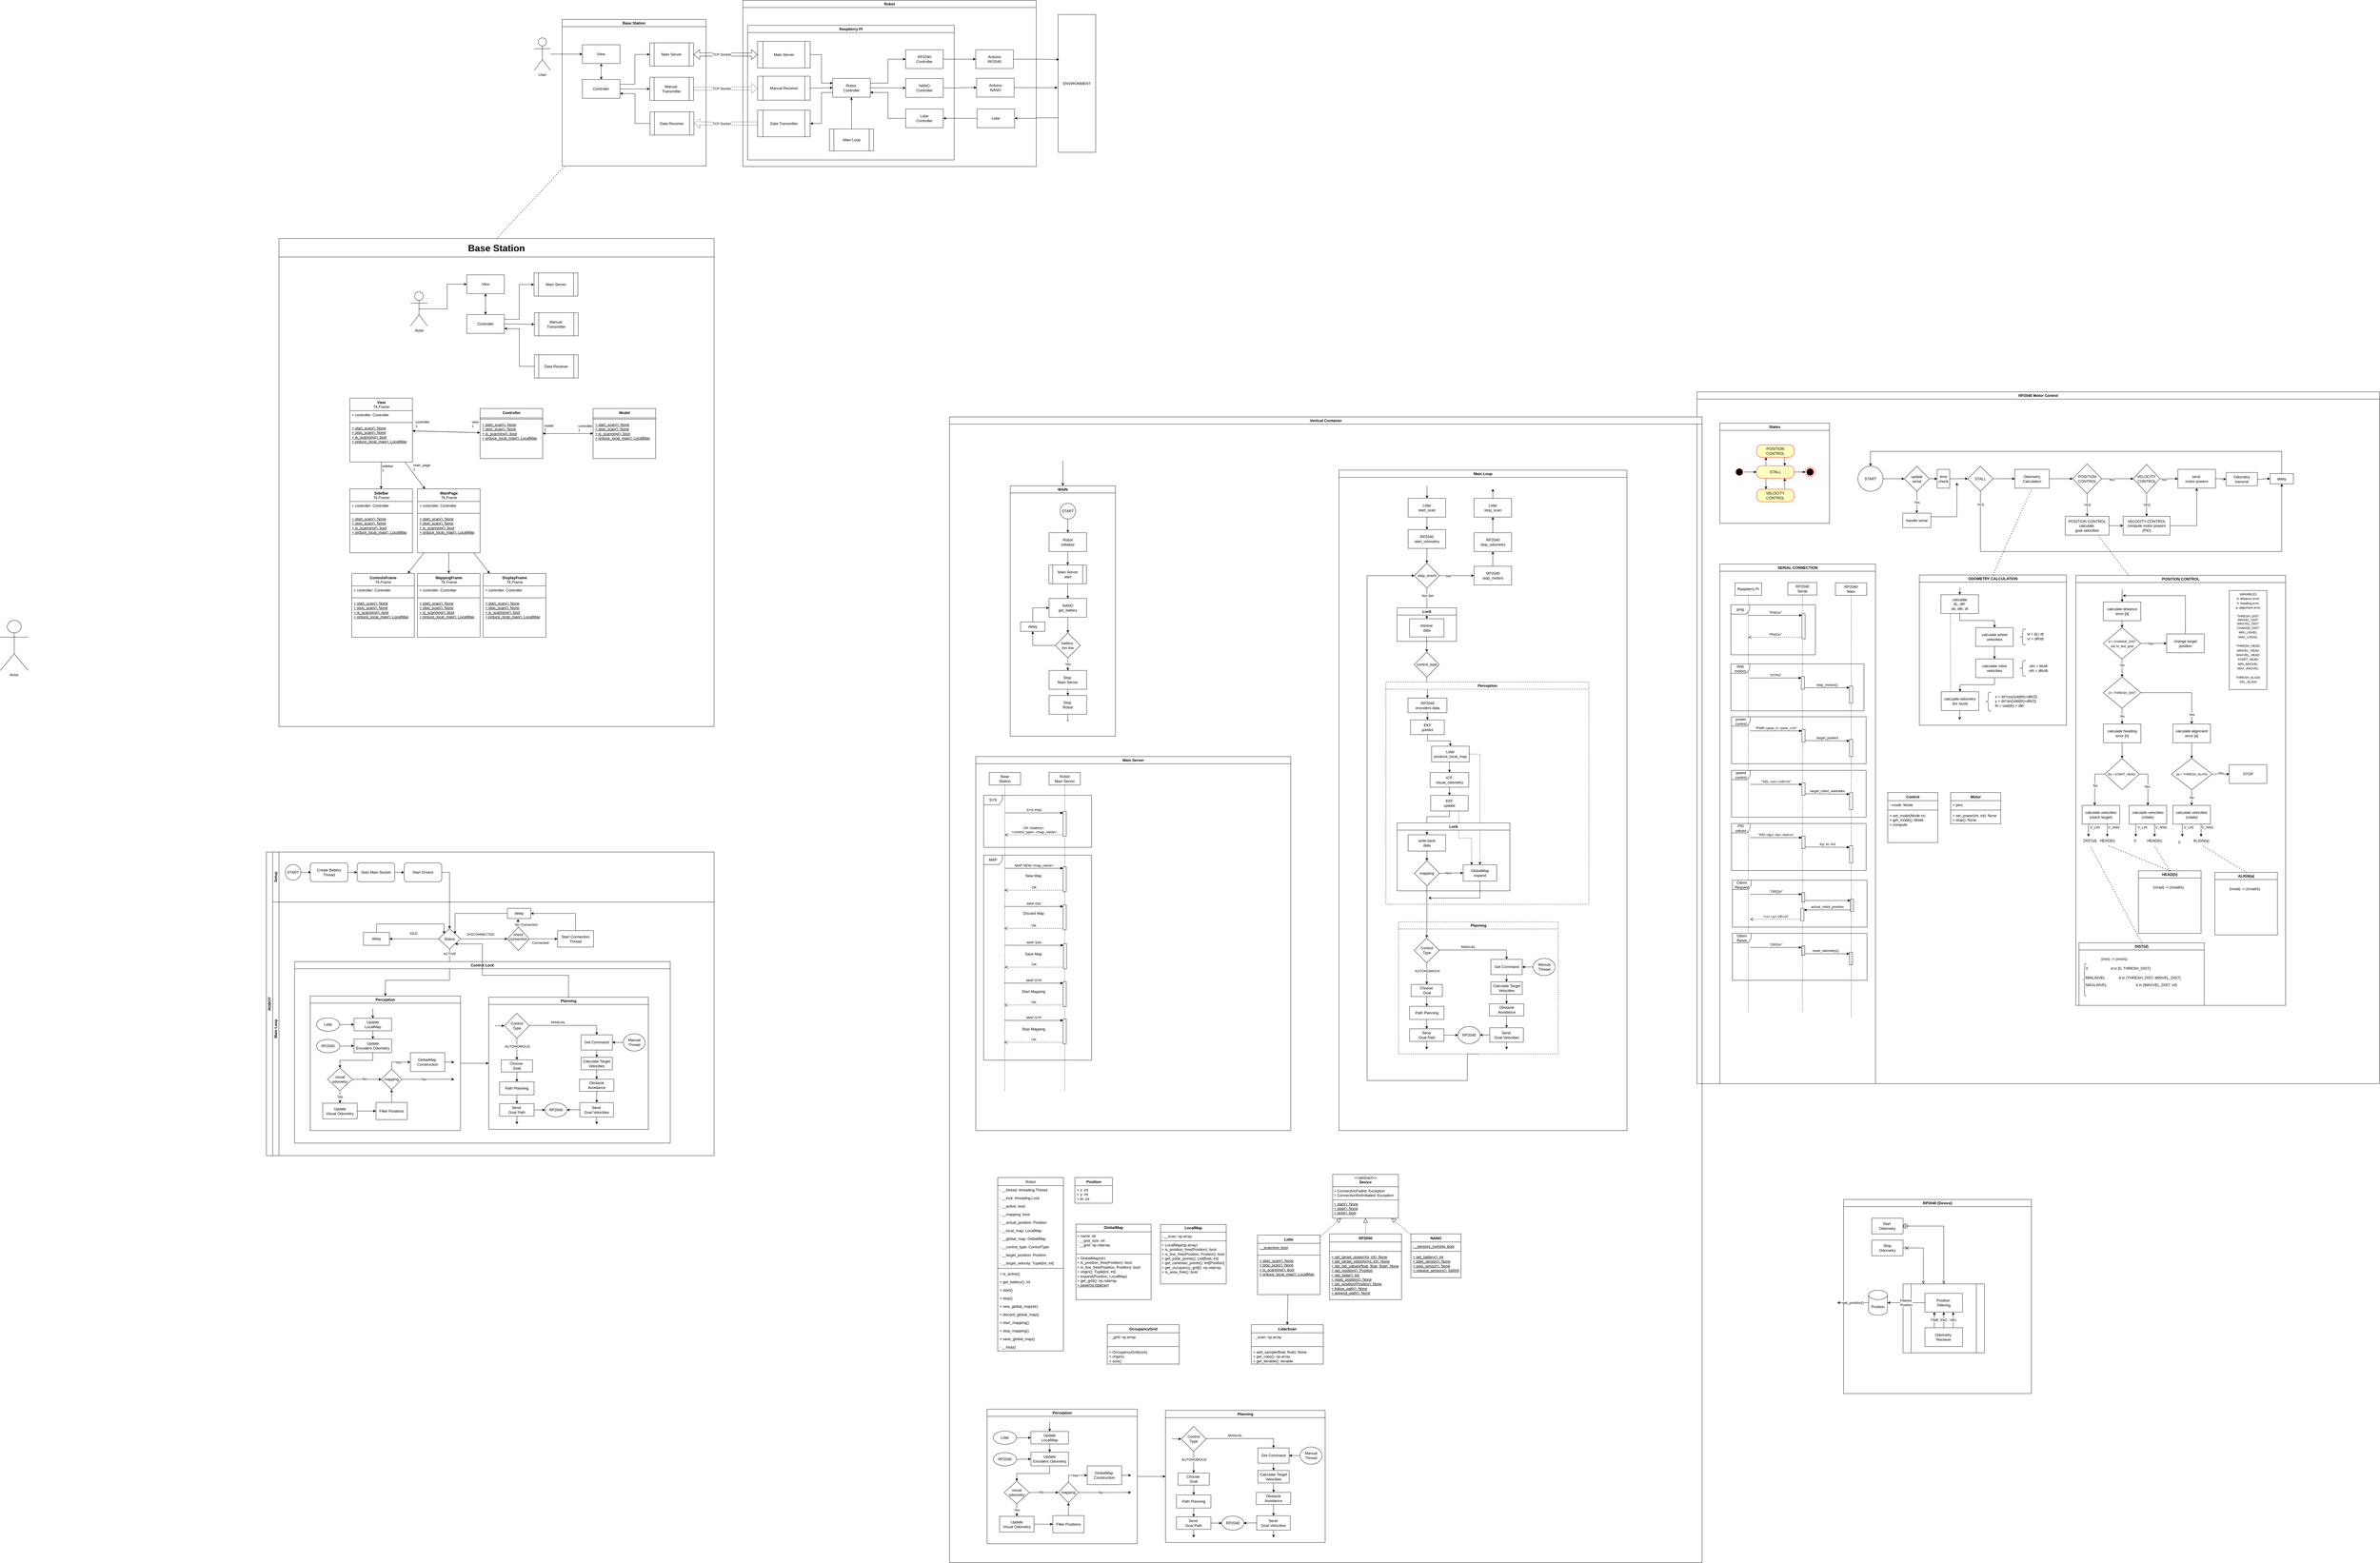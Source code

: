 <mxfile version="25.0.2">
  <diagram id="prtHgNgQTEPvFCAcTncT" name="Page-1">
    <mxGraphModel dx="6715" dy="4264" grid="1" gridSize="10" guides="1" tooltips="1" connect="1" arrows="1" fold="1" page="1" pageScale="1" pageWidth="827" pageHeight="1169" math="0" shadow="0">
      <root>
        <mxCell id="0" />
        <mxCell id="1" parent="0" />
        <mxCell id="dNxyNK7c78bLwvsdeMH5-19" value="ROBOT" style="swimlane;html=1;childLayout=stackLayout;resizeParent=1;resizeParentMax=0;horizontal=0;startSize=20;horizontalStack=0;" parent="1" vertex="1">
          <mxGeometry x="-2970" y="1550" width="1430" height="970" as="geometry" />
        </mxCell>
        <mxCell id="dNxyNK7c78bLwvsdeMH5-20" value="Setup" style="swimlane;html=1;startSize=20;horizontal=0;" parent="dNxyNK7c78bLwvsdeMH5-19" vertex="1">
          <mxGeometry x="20" width="1410" height="160" as="geometry" />
        </mxCell>
        <mxCell id="dNxyNK7c78bLwvsdeMH5-25" value="" style="edgeStyle=orthogonalEdgeStyle;rounded=0;orthogonalLoop=1;jettySize=auto;html=1;entryX=0.024;entryY=0.49;entryDx=0;entryDy=0;entryPerimeter=0;" parent="dNxyNK7c78bLwvsdeMH5-20" source="dNxyNK7c78bLwvsdeMH5-23" target="bPLx10p-G-JCQoLfZvdG-6" edge="1">
          <mxGeometry relative="1" as="geometry">
            <mxPoint x="130" y="70" as="targetPoint" />
            <Array as="points" />
          </mxGeometry>
        </mxCell>
        <mxCell id="dNxyNK7c78bLwvsdeMH5-23" value="START" style="ellipse;whiteSpace=wrap;html=1;" parent="dNxyNK7c78bLwvsdeMH5-20" vertex="1">
          <mxGeometry x="40" y="40" width="50" height="50" as="geometry" />
        </mxCell>
        <mxCell id="bPLx10p-G-JCQoLfZvdG-9" value="" style="edgeStyle=orthogonalEdgeStyle;rounded=0;orthogonalLoop=1;jettySize=auto;html=1;" parent="dNxyNK7c78bLwvsdeMH5-20" source="bPLx10p-G-JCQoLfZvdG-6" target="bPLx10p-G-JCQoLfZvdG-8" edge="1">
          <mxGeometry relative="1" as="geometry" />
        </mxCell>
        <mxCell id="bPLx10p-G-JCQoLfZvdG-6" value="Create Battery Thread" style="rounded=1;whiteSpace=wrap;html=1;" parent="dNxyNK7c78bLwvsdeMH5-20" vertex="1">
          <mxGeometry x="120" y="35" width="120" height="60" as="geometry" />
        </mxCell>
        <mxCell id="bPLx10p-G-JCQoLfZvdG-86" value="" style="edgeStyle=orthogonalEdgeStyle;rounded=0;orthogonalLoop=1;jettySize=auto;html=1;" parent="dNxyNK7c78bLwvsdeMH5-20" source="bPLx10p-G-JCQoLfZvdG-8" target="bPLx10p-G-JCQoLfZvdG-85" edge="1">
          <mxGeometry relative="1" as="geometry" />
        </mxCell>
        <mxCell id="bPLx10p-G-JCQoLfZvdG-8" value="Start Main Socket" style="rounded=1;whiteSpace=wrap;html=1;" parent="dNxyNK7c78bLwvsdeMH5-20" vertex="1">
          <mxGeometry x="270" y="35" width="120" height="60" as="geometry" />
        </mxCell>
        <mxCell id="bPLx10p-G-JCQoLfZvdG-85" value="Start Drivers" style="whiteSpace=wrap;html=1;rounded=1;" parent="dNxyNK7c78bLwvsdeMH5-20" vertex="1">
          <mxGeometry x="420" y="35" width="120" height="60" as="geometry" />
        </mxCell>
        <mxCell id="bPLx10p-G-JCQoLfZvdG-87" style="edgeStyle=orthogonalEdgeStyle;rounded=0;orthogonalLoop=1;jettySize=auto;html=1;exitX=1;exitY=0.5;exitDx=0;exitDy=0;entryX=0.5;entryY=0;entryDx=0;entryDy=0;" parent="dNxyNK7c78bLwvsdeMH5-19" source="bPLx10p-G-JCQoLfZvdG-85" target="dNxyNK7c78bLwvsdeMH5-28" edge="1">
          <mxGeometry relative="1" as="geometry" />
        </mxCell>
        <mxCell id="dNxyNK7c78bLwvsdeMH5-21" value="Main Loop" style="swimlane;html=1;startSize=20;horizontal=0;" parent="dNxyNK7c78bLwvsdeMH5-19" vertex="1">
          <mxGeometry x="20" y="160" width="1410" height="810" as="geometry" />
        </mxCell>
        <mxCell id="bPLx10p-G-JCQoLfZvdG-28" value="IDLE" style="edgeStyle=orthogonalEdgeStyle;rounded=0;orthogonalLoop=1;jettySize=auto;html=1;exitX=0;exitY=0.5;exitDx=0;exitDy=0;entryX=1;entryY=0.5;entryDx=0;entryDy=0;" parent="dNxyNK7c78bLwvsdeMH5-21" source="dNxyNK7c78bLwvsdeMH5-28" target="bPLx10p-G-JCQoLfZvdG-29" edge="1">
          <mxGeometry x="0.019" y="-17" relative="1" as="geometry">
            <mxPoint x="360" y="117.765" as="targetPoint" />
            <mxPoint as="offset" />
          </mxGeometry>
        </mxCell>
        <mxCell id="bPLx10p-G-JCQoLfZvdG-34" value="" style="edgeStyle=orthogonalEdgeStyle;rounded=0;orthogonalLoop=1;jettySize=auto;html=1;entryX=0.5;entryY=0;entryDx=0;entryDy=0;" parent="dNxyNK7c78bLwvsdeMH5-21" source="dNxyNK7c78bLwvsdeMH5-28" target="bPLx10p-G-JCQoLfZvdG-37" edge="1">
          <mxGeometry relative="1" as="geometry">
            <mxPoint x="565" y="232.5" as="targetPoint" />
            <Array as="points">
              <mxPoint x="565" y="250" />
              <mxPoint x="360" y="250" />
            </Array>
          </mxGeometry>
        </mxCell>
        <mxCell id="bPLx10p-G-JCQoLfZvdG-36" value="ACTIVE" style="edgeLabel;html=1;align=center;verticalAlign=middle;resizable=0;points=[];" parent="bPLx10p-G-JCQoLfZvdG-34" vertex="1" connectable="0">
          <mxGeometry x="-0.641" y="2" relative="1" as="geometry">
            <mxPoint x="-2" y="-49" as="offset" />
          </mxGeometry>
        </mxCell>
        <mxCell id="dNxyNK7c78bLwvsdeMH5-28" value="Status" style="rhombus;whiteSpace=wrap;html=1;fontFamily=Helvetica;fontSize=12;fontColor=#000000;align=center;" parent="dNxyNK7c78bLwvsdeMH5-21" vertex="1">
          <mxGeometry x="530" y="85" width="70" height="65" as="geometry" />
        </mxCell>
        <mxCell id="bPLx10p-G-JCQoLfZvdG-12" value="" style="edgeStyle=orthogonalEdgeStyle;rounded=0;orthogonalLoop=1;jettySize=auto;html=1;" parent="dNxyNK7c78bLwvsdeMH5-21" source="dNxyNK7c78bLwvsdeMH5-28" target="bPLx10p-G-JCQoLfZvdG-16" edge="1">
          <mxGeometry x="1" y="60" relative="1" as="geometry">
            <mxPoint x="700" y="117.5" as="targetPoint" />
            <mxPoint x="57" y="35" as="offset" />
          </mxGeometry>
        </mxCell>
        <mxCell id="bPLx10p-G-JCQoLfZvdG-14" value="DISCONNECTED" style="edgeLabel;html=1;align=center;verticalAlign=middle;resizable=0;points=[];" parent="bPLx10p-G-JCQoLfZvdG-12" vertex="1" connectable="0">
          <mxGeometry x="-0.153" y="2" relative="1" as="geometry">
            <mxPoint y="-13" as="offset" />
          </mxGeometry>
        </mxCell>
        <mxCell id="bPLx10p-G-JCQoLfZvdG-25" value="" style="edgeStyle=orthogonalEdgeStyle;rounded=0;orthogonalLoop=1;jettySize=auto;html=1;" parent="dNxyNK7c78bLwvsdeMH5-21" source="bPLx10p-G-JCQoLfZvdG-16" target="bPLx10p-G-JCQoLfZvdG-24" edge="1">
          <mxGeometry relative="1" as="geometry" />
        </mxCell>
        <mxCell id="bPLx10p-G-JCQoLfZvdG-26" value="Connected" style="edgeLabel;html=1;align=center;verticalAlign=middle;resizable=0;points=[];" parent="bPLx10p-G-JCQoLfZvdG-25" vertex="1" connectable="0">
          <mxGeometry x="-0.223" y="2" relative="1" as="geometry">
            <mxPoint y="14" as="offset" />
          </mxGeometry>
        </mxCell>
        <mxCell id="bPLx10p-G-JCQoLfZvdG-16" value="check connection&lt;div&gt;&lt;br&gt;&lt;/div&gt;" style="rhombus;whiteSpace=wrap;html=1;" parent="dNxyNK7c78bLwvsdeMH5-21" vertex="1">
          <mxGeometry x="750" y="80" width="70" height="75" as="geometry" />
        </mxCell>
        <mxCell id="bPLx10p-G-JCQoLfZvdG-32" style="edgeStyle=orthogonalEdgeStyle;rounded=0;orthogonalLoop=1;jettySize=auto;html=1;exitX=0;exitY=0.5;exitDx=0;exitDy=0;entryX=1;entryY=0;entryDx=0;entryDy=0;" parent="dNxyNK7c78bLwvsdeMH5-21" source="bPLx10p-G-JCQoLfZvdG-17" target="dNxyNK7c78bLwvsdeMH5-28" edge="1">
          <mxGeometry relative="1" as="geometry">
            <mxPoint x="700" y="70" as="targetPoint" />
          </mxGeometry>
        </mxCell>
        <mxCell id="bPLx10p-G-JCQoLfZvdG-17" value="delay" style="whiteSpace=wrap;html=1;" parent="dNxyNK7c78bLwvsdeMH5-21" vertex="1">
          <mxGeometry x="750" y="20" width="75" height="32.5" as="geometry" />
        </mxCell>
        <mxCell id="bPLx10p-G-JCQoLfZvdG-22" value="No Connection" style="edgeStyle=orthogonalEdgeStyle;rounded=0;orthogonalLoop=1;jettySize=auto;html=1;exitX=0.5;exitY=0;exitDx=0;exitDy=0;entryX=0.448;entryY=1.062;entryDx=0;entryDy=0;entryPerimeter=0;" parent="dNxyNK7c78bLwvsdeMH5-21" source="bPLx10p-G-JCQoLfZvdG-16" target="bPLx10p-G-JCQoLfZvdG-17" edge="1">
          <mxGeometry x="-0.325" y="-26" relative="1" as="geometry">
            <mxPoint as="offset" />
          </mxGeometry>
        </mxCell>
        <mxCell id="bPLx10p-G-JCQoLfZvdG-27" style="edgeStyle=orthogonalEdgeStyle;rounded=0;orthogonalLoop=1;jettySize=auto;html=1;exitX=0.5;exitY=0;exitDx=0;exitDy=0;entryX=1;entryY=0.5;entryDx=0;entryDy=0;" parent="dNxyNK7c78bLwvsdeMH5-21" source="bPLx10p-G-JCQoLfZvdG-24" target="bPLx10p-G-JCQoLfZvdG-17" edge="1">
          <mxGeometry relative="1" as="geometry" />
        </mxCell>
        <mxCell id="bPLx10p-G-JCQoLfZvdG-24" value="Start Connection Thread" style="whiteSpace=wrap;html=1;" parent="dNxyNK7c78bLwvsdeMH5-21" vertex="1">
          <mxGeometry x="910" y="91.25" width="115" height="52.5" as="geometry" />
        </mxCell>
        <mxCell id="bPLx10p-G-JCQoLfZvdG-30" style="edgeStyle=orthogonalEdgeStyle;rounded=0;orthogonalLoop=1;jettySize=auto;html=1;exitX=0.5;exitY=0;exitDx=0;exitDy=0;entryX=0;entryY=0;entryDx=0;entryDy=0;" parent="dNxyNK7c78bLwvsdeMH5-21" source="bPLx10p-G-JCQoLfZvdG-29" target="dNxyNK7c78bLwvsdeMH5-28" edge="1">
          <mxGeometry relative="1" as="geometry">
            <Array as="points">
              <mxPoint x="332" y="70" />
              <mxPoint x="548" y="70" />
            </Array>
          </mxGeometry>
        </mxCell>
        <mxCell id="bPLx10p-G-JCQoLfZvdG-29" value="delay" style="rounded=0;whiteSpace=wrap;html=1;" parent="dNxyNK7c78bLwvsdeMH5-21" vertex="1">
          <mxGeometry x="290" y="96.87" width="83" height="41.25" as="geometry" />
        </mxCell>
        <mxCell id="bPLx10p-G-JCQoLfZvdG-35" value="Control Lock" style="swimlane;whiteSpace=wrap;html=1;" parent="dNxyNK7c78bLwvsdeMH5-21" vertex="1">
          <mxGeometry x="70" y="190" width="1200" height="580" as="geometry" />
        </mxCell>
        <mxCell id="bPLx10p-G-JCQoLfZvdG-245" style="edgeStyle=orthogonalEdgeStyle;rounded=0;orthogonalLoop=1;jettySize=auto;html=1;exitX=1;exitY=0.5;exitDx=0;exitDy=0;entryX=0;entryY=0.5;entryDx=0;entryDy=0;" parent="bPLx10p-G-JCQoLfZvdG-35" source="bPLx10p-G-JCQoLfZvdG-37" target="bPLx10p-G-JCQoLfZvdG-58" edge="1">
          <mxGeometry relative="1" as="geometry" />
        </mxCell>
        <mxCell id="bPLx10p-G-JCQoLfZvdG-37" value="Perception" style="swimlane;whiteSpace=wrap;html=1;" parent="bPLx10p-G-JCQoLfZvdG-35" vertex="1">
          <mxGeometry x="50" y="110" width="480" height="430" as="geometry" />
        </mxCell>
        <mxCell id="bPLx10p-G-JCQoLfZvdG-42" style="edgeStyle=orthogonalEdgeStyle;rounded=0;orthogonalLoop=1;jettySize=auto;html=1;exitX=1;exitY=0.5;exitDx=0;exitDy=0;entryX=0;entryY=0.5;entryDx=0;entryDy=0;" parent="bPLx10p-G-JCQoLfZvdG-37" source="bPLx10p-G-JCQoLfZvdG-40" target="bPLx10p-G-JCQoLfZvdG-41" edge="1">
          <mxGeometry relative="1" as="geometry" />
        </mxCell>
        <mxCell id="bPLx10p-G-JCQoLfZvdG-40" value="Lidar" style="ellipse;whiteSpace=wrap;html=1;" parent="bPLx10p-G-JCQoLfZvdG-37" vertex="1">
          <mxGeometry x="19.98" y="70" width="74" height="42.5" as="geometry" />
        </mxCell>
        <mxCell id="bPLx10p-G-JCQoLfZvdG-47" style="edgeStyle=orthogonalEdgeStyle;rounded=0;orthogonalLoop=1;jettySize=auto;html=1;exitX=0.5;exitY=1;exitDx=0;exitDy=0;" parent="bPLx10p-G-JCQoLfZvdG-37" source="bPLx10p-G-JCQoLfZvdG-41" target="bPLx10p-G-JCQoLfZvdG-44" edge="1">
          <mxGeometry relative="1" as="geometry">
            <mxPoint x="195.428" y="128.75" as="targetPoint" />
          </mxGeometry>
        </mxCell>
        <mxCell id="bPLx10p-G-JCQoLfZvdG-41" value="&lt;div&gt;Update&lt;/div&gt;LocalMap" style="rounded=0;whiteSpace=wrap;html=1;" parent="bPLx10p-G-JCQoLfZvdG-37" vertex="1">
          <mxGeometry x="139.98" y="71.25" width="120" height="40" as="geometry" />
        </mxCell>
        <mxCell id="bPLx10p-G-JCQoLfZvdG-45" value="" style="edgeStyle=orthogonalEdgeStyle;rounded=0;orthogonalLoop=1;jettySize=auto;html=1;" parent="bPLx10p-G-JCQoLfZvdG-37" source="bPLx10p-G-JCQoLfZvdG-43" target="bPLx10p-G-JCQoLfZvdG-44" edge="1">
          <mxGeometry relative="1" as="geometry" />
        </mxCell>
        <mxCell id="bPLx10p-G-JCQoLfZvdG-43" value="RP2040" style="ellipse;whiteSpace=wrap;html=1;" parent="bPLx10p-G-JCQoLfZvdG-37" vertex="1">
          <mxGeometry x="19.98" y="138.75" width="74" height="42.5" as="geometry" />
        </mxCell>
        <mxCell id="bPLx10p-G-JCQoLfZvdG-49" style="edgeStyle=orthogonalEdgeStyle;rounded=0;orthogonalLoop=1;jettySize=auto;html=1;exitX=0.5;exitY=1;exitDx=0;exitDy=0;entryX=0.5;entryY=0;entryDx=0;entryDy=0;" parent="bPLx10p-G-JCQoLfZvdG-37" source="bPLx10p-G-JCQoLfZvdG-44" target="bPLx10p-G-JCQoLfZvdG-48" edge="1">
          <mxGeometry relative="1" as="geometry" />
        </mxCell>
        <mxCell id="bPLx10p-G-JCQoLfZvdG-44" value="Update&lt;div&gt;Encoders&amp;nbsp;&lt;span style=&quot;background-color: initial;&quot;&gt;Odometry&lt;/span&gt;&lt;/div&gt;" style="whiteSpace=wrap;html=1;" parent="bPLx10p-G-JCQoLfZvdG-37" vertex="1">
          <mxGeometry x="139.98" y="137.5" width="120" height="43.75" as="geometry" />
        </mxCell>
        <mxCell id="bPLx10p-G-JCQoLfZvdG-51" value="Yes" style="edgeStyle=orthogonalEdgeStyle;rounded=0;orthogonalLoop=1;jettySize=auto;html=1;" parent="bPLx10p-G-JCQoLfZvdG-37" source="bPLx10p-G-JCQoLfZvdG-48" target="bPLx10p-G-JCQoLfZvdG-50" edge="1">
          <mxGeometry relative="1" as="geometry">
            <Array as="points">
              <mxPoint x="94.98" y="322.5" />
              <mxPoint x="94.98" y="322.5" />
            </Array>
          </mxGeometry>
        </mxCell>
        <mxCell id="bPLx10p-G-JCQoLfZvdG-48" value="visual odometry" style="rhombus;whiteSpace=wrap;html=1;" parent="bPLx10p-G-JCQoLfZvdG-37" vertex="1">
          <mxGeometry x="54.98" y="230" width="80" height="72.5" as="geometry" />
        </mxCell>
        <mxCell id="bPLx10p-G-JCQoLfZvdG-232" style="edgeStyle=orthogonalEdgeStyle;rounded=0;orthogonalLoop=1;jettySize=auto;html=1;exitX=1;exitY=0.5;exitDx=0;exitDy=0;entryX=0;entryY=0.5;entryDx=0;entryDy=0;" parent="bPLx10p-G-JCQoLfZvdG-37" source="bPLx10p-G-JCQoLfZvdG-50" target="bPLx10p-G-JCQoLfZvdG-52" edge="1">
          <mxGeometry relative="1" as="geometry" />
        </mxCell>
        <mxCell id="bPLx10p-G-JCQoLfZvdG-50" value="Update&lt;div&gt;Visual Odometry&lt;/div&gt;" style="whiteSpace=wrap;html=1;" parent="bPLx10p-G-JCQoLfZvdG-37" vertex="1">
          <mxGeometry x="39.98" y="342.5" width="110" height="50" as="geometry" />
        </mxCell>
        <mxCell id="bPLx10p-G-JCQoLfZvdG-239" style="edgeStyle=orthogonalEdgeStyle;rounded=0;orthogonalLoop=1;jettySize=auto;html=1;exitX=0.5;exitY=0;exitDx=0;exitDy=0;" parent="bPLx10p-G-JCQoLfZvdG-37" source="bPLx10p-G-JCQoLfZvdG-52" target="bPLx10p-G-JCQoLfZvdG-230" edge="1">
          <mxGeometry relative="1" as="geometry" />
        </mxCell>
        <mxCell id="bPLx10p-G-JCQoLfZvdG-52" value="Filter Positions" style="whiteSpace=wrap;html=1;" parent="bPLx10p-G-JCQoLfZvdG-37" vertex="1">
          <mxGeometry x="209.98" y="340" width="100" height="55" as="geometry" />
        </mxCell>
        <mxCell id="bPLx10p-G-JCQoLfZvdG-242" style="edgeStyle=orthogonalEdgeStyle;rounded=0;orthogonalLoop=1;jettySize=auto;html=1;exitX=0.5;exitY=0;exitDx=0;exitDy=0;" parent="bPLx10p-G-JCQoLfZvdG-37" source="bPLx10p-G-JCQoLfZvdG-230" target="bPLx10p-G-JCQoLfZvdG-233" edge="1">
          <mxGeometry relative="1" as="geometry" />
        </mxCell>
        <mxCell id="bPLx10p-G-JCQoLfZvdG-243" value="Yes" style="edgeLabel;html=1;align=center;verticalAlign=middle;resizable=0;points=[];" parent="bPLx10p-G-JCQoLfZvdG-242" vertex="1" connectable="0">
          <mxGeometry x="0.049" relative="1" as="geometry">
            <mxPoint as="offset" />
          </mxGeometry>
        </mxCell>
        <mxCell id="bPLx10p-G-JCQoLfZvdG-247" style="edgeStyle=orthogonalEdgeStyle;rounded=0;orthogonalLoop=1;jettySize=auto;html=1;exitX=1;exitY=0.5;exitDx=0;exitDy=0;" parent="bPLx10p-G-JCQoLfZvdG-37" source="bPLx10p-G-JCQoLfZvdG-230" edge="1">
          <mxGeometry relative="1" as="geometry">
            <mxPoint x="459.98" y="266" as="targetPoint" />
          </mxGeometry>
        </mxCell>
        <mxCell id="bPLx10p-G-JCQoLfZvdG-248" value="No" style="edgeLabel;html=1;align=center;verticalAlign=middle;resizable=0;points=[];" parent="bPLx10p-G-JCQoLfZvdG-247" vertex="1" connectable="0">
          <mxGeometry x="-0.167" y="1" relative="1" as="geometry">
            <mxPoint as="offset" />
          </mxGeometry>
        </mxCell>
        <mxCell id="bPLx10p-G-JCQoLfZvdG-230" value="mapping" style="rhombus;whiteSpace=wrap;html=1;" parent="bPLx10p-G-JCQoLfZvdG-37" vertex="1">
          <mxGeometry x="227.48" y="233.25" width="65" height="66" as="geometry" />
        </mxCell>
        <mxCell id="bPLx10p-G-JCQoLfZvdG-55" value="" style="edgeStyle=orthogonalEdgeStyle;rounded=0;orthogonalLoop=1;jettySize=auto;html=1;entryX=0;entryY=0.5;entryDx=0;entryDy=0;" parent="bPLx10p-G-JCQoLfZvdG-37" source="bPLx10p-G-JCQoLfZvdG-48" target="bPLx10p-G-JCQoLfZvdG-230" edge="1">
          <mxGeometry relative="1" as="geometry">
            <mxPoint x="199.98" y="266.333" as="targetPoint" />
          </mxGeometry>
        </mxCell>
        <mxCell id="bPLx10p-G-JCQoLfZvdG-56" value="No" style="edgeLabel;html=1;align=center;verticalAlign=middle;resizable=0;points=[];" parent="bPLx10p-G-JCQoLfZvdG-55" vertex="1" connectable="0">
          <mxGeometry x="-0.183" y="2" relative="1" as="geometry">
            <mxPoint as="offset" />
          </mxGeometry>
        </mxCell>
        <mxCell id="bPLx10p-G-JCQoLfZvdG-246" style="edgeStyle=orthogonalEdgeStyle;rounded=0;orthogonalLoop=1;jettySize=auto;html=1;exitX=1;exitY=0.5;exitDx=0;exitDy=0;" parent="bPLx10p-G-JCQoLfZvdG-37" source="bPLx10p-G-JCQoLfZvdG-233" edge="1">
          <mxGeometry relative="1" as="geometry">
            <mxPoint x="459.98" y="211.444" as="targetPoint" />
          </mxGeometry>
        </mxCell>
        <mxCell id="bPLx10p-G-JCQoLfZvdG-233" value="GlobalMap&amp;nbsp;&lt;div&gt;Construction&lt;/div&gt;" style="whiteSpace=wrap;html=1;" parent="bPLx10p-G-JCQoLfZvdG-37" vertex="1">
          <mxGeometry x="319.98" y="181.25" width="110" height="60" as="geometry" />
        </mxCell>
        <mxCell id="bPLx10p-G-JCQoLfZvdG-58" value="Planning" style="swimlane;whiteSpace=wrap;html=1;" parent="bPLx10p-G-JCQoLfZvdG-35" vertex="1">
          <mxGeometry x="620" y="114" width="510" height="422" as="geometry" />
        </mxCell>
        <mxCell id="bPLx10p-G-JCQoLfZvdG-62" value="" style="edgeStyle=orthogonalEdgeStyle;rounded=0;orthogonalLoop=1;jettySize=auto;html=1;" parent="bPLx10p-G-JCQoLfZvdG-58" source="bPLx10p-G-JCQoLfZvdG-59" target="bPLx10p-G-JCQoLfZvdG-61" edge="1">
          <mxGeometry relative="1" as="geometry">
            <Array as="points">
              <mxPoint x="170" y="90" />
              <mxPoint x="170" y="90" />
            </Array>
          </mxGeometry>
        </mxCell>
        <mxCell id="bPLx10p-G-JCQoLfZvdG-63" value="MANUAL" style="edgeLabel;html=1;align=center;verticalAlign=middle;resizable=0;points=[];" parent="bPLx10p-G-JCQoLfZvdG-62" vertex="1" connectable="0">
          <mxGeometry x="-0.332" y="5" relative="1" as="geometry">
            <mxPoint x="11" y="-5" as="offset" />
          </mxGeometry>
        </mxCell>
        <mxCell id="bPLx10p-G-JCQoLfZvdG-71" value="" style="edgeStyle=orthogonalEdgeStyle;rounded=0;orthogonalLoop=1;jettySize=auto;html=1;" parent="bPLx10p-G-JCQoLfZvdG-58" source="bPLx10p-G-JCQoLfZvdG-59" target="bPLx10p-G-JCQoLfZvdG-70" edge="1">
          <mxGeometry relative="1" as="geometry" />
        </mxCell>
        <mxCell id="bPLx10p-G-JCQoLfZvdG-72" value="AUTONOMOUS" style="edgeLabel;html=1;align=center;verticalAlign=middle;resizable=0;points=[];" parent="bPLx10p-G-JCQoLfZvdG-71" vertex="1" connectable="0">
          <mxGeometry x="-0.271" y="1" relative="1" as="geometry">
            <mxPoint as="offset" />
          </mxGeometry>
        </mxCell>
        <mxCell id="bPLx10p-G-JCQoLfZvdG-59" value="Control&lt;div&gt;Type&lt;/div&gt;" style="rhombus;whiteSpace=wrap;html=1;" parent="bPLx10p-G-JCQoLfZvdG-58" vertex="1">
          <mxGeometry x="50" y="51.25" width="80" height="80" as="geometry" />
        </mxCell>
        <mxCell id="bPLx10p-G-JCQoLfZvdG-67" value="" style="edgeStyle=orthogonalEdgeStyle;rounded=0;orthogonalLoop=1;jettySize=auto;html=1;" parent="bPLx10p-G-JCQoLfZvdG-58" source="bPLx10p-G-JCQoLfZvdG-61" target="bPLx10p-G-JCQoLfZvdG-66" edge="1">
          <mxGeometry relative="1" as="geometry" />
        </mxCell>
        <mxCell id="bPLx10p-G-JCQoLfZvdG-61" value="Get Command" style="whiteSpace=wrap;html=1;" parent="bPLx10p-G-JCQoLfZvdG-58" vertex="1">
          <mxGeometry x="295" y="120" width="100" height="48.75" as="geometry" />
        </mxCell>
        <mxCell id="bPLx10p-G-JCQoLfZvdG-82" style="edgeStyle=orthogonalEdgeStyle;rounded=0;orthogonalLoop=1;jettySize=auto;html=1;exitX=0;exitY=0.5;exitDx=0;exitDy=0;entryX=1;entryY=0.5;entryDx=0;entryDy=0;" parent="bPLx10p-G-JCQoLfZvdG-58" source="bPLx10p-G-JCQoLfZvdG-64" target="bPLx10p-G-JCQoLfZvdG-61" edge="1">
          <mxGeometry relative="1" as="geometry" />
        </mxCell>
        <mxCell id="bPLx10p-G-JCQoLfZvdG-64" value="Manual&lt;div&gt;Thread&lt;/div&gt;" style="ellipse;whiteSpace=wrap;html=1;" parent="bPLx10p-G-JCQoLfZvdG-58" vertex="1">
          <mxGeometry x="430" y="116.87" width="70" height="55" as="geometry" />
        </mxCell>
        <mxCell id="bPLx10p-G-JCQoLfZvdG-69" value="" style="edgeStyle=orthogonalEdgeStyle;rounded=0;orthogonalLoop=1;jettySize=auto;html=1;" parent="bPLx10p-G-JCQoLfZvdG-58" source="bPLx10p-G-JCQoLfZvdG-66" target="bPLx10p-G-JCQoLfZvdG-68" edge="1">
          <mxGeometry relative="1" as="geometry" />
        </mxCell>
        <mxCell id="bPLx10p-G-JCQoLfZvdG-66" value="Calculate Target Velocities" style="whiteSpace=wrap;html=1;" parent="bPLx10p-G-JCQoLfZvdG-58" vertex="1">
          <mxGeometry x="295" y="191.88" width="100" height="40" as="geometry" />
        </mxCell>
        <mxCell id="bPLx10p-G-JCQoLfZvdG-80" value="" style="edgeStyle=orthogonalEdgeStyle;rounded=0;orthogonalLoop=1;jettySize=auto;html=1;" parent="bPLx10p-G-JCQoLfZvdG-58" source="bPLx10p-G-JCQoLfZvdG-68" target="bPLx10p-G-JCQoLfZvdG-79" edge="1">
          <mxGeometry relative="1" as="geometry" />
        </mxCell>
        <mxCell id="bPLx10p-G-JCQoLfZvdG-68" value="Obstacle&lt;div&gt;Avoidance&lt;/div&gt;" style="whiteSpace=wrap;html=1;" parent="bPLx10p-G-JCQoLfZvdG-58" vertex="1">
          <mxGeometry x="290" y="261.88" width="110" height="38.75" as="geometry" />
        </mxCell>
        <mxCell id="bPLx10p-G-JCQoLfZvdG-74" value="" style="edgeStyle=orthogonalEdgeStyle;rounded=0;orthogonalLoop=1;jettySize=auto;html=1;" parent="bPLx10p-G-JCQoLfZvdG-58" source="bPLx10p-G-JCQoLfZvdG-70" target="bPLx10p-G-JCQoLfZvdG-73" edge="1">
          <mxGeometry relative="1" as="geometry" />
        </mxCell>
        <mxCell id="bPLx10p-G-JCQoLfZvdG-70" value="Choose&amp;nbsp;&lt;div&gt;Goal&lt;/div&gt;" style="whiteSpace=wrap;html=1;" parent="bPLx10p-G-JCQoLfZvdG-58" vertex="1">
          <mxGeometry x="40" y="200" width="100" height="38.75" as="geometry" />
        </mxCell>
        <mxCell id="bPLx10p-G-JCQoLfZvdG-76" value="" style="edgeStyle=orthogonalEdgeStyle;rounded=0;orthogonalLoop=1;jettySize=auto;html=1;" parent="bPLx10p-G-JCQoLfZvdG-58" source="bPLx10p-G-JCQoLfZvdG-73" target="bPLx10p-G-JCQoLfZvdG-75" edge="1">
          <mxGeometry relative="1" as="geometry" />
        </mxCell>
        <mxCell id="bPLx10p-G-JCQoLfZvdG-73" value="Path Planning" style="whiteSpace=wrap;html=1;" parent="bPLx10p-G-JCQoLfZvdG-58" vertex="1">
          <mxGeometry x="35" y="270" width="110" height="41.88" as="geometry" />
        </mxCell>
        <mxCell id="bPLx10p-G-JCQoLfZvdG-78" value="" style="edgeStyle=orthogonalEdgeStyle;rounded=0;orthogonalLoop=1;jettySize=auto;html=1;" parent="bPLx10p-G-JCQoLfZvdG-58" source="bPLx10p-G-JCQoLfZvdG-75" target="bPLx10p-G-JCQoLfZvdG-77" edge="1">
          <mxGeometry relative="1" as="geometry" />
        </mxCell>
        <mxCell id="bPLx10p-G-JCQoLfZvdG-249" style="edgeStyle=orthogonalEdgeStyle;rounded=0;orthogonalLoop=1;jettySize=auto;html=1;exitX=0.5;exitY=1;exitDx=0;exitDy=0;" parent="bPLx10p-G-JCQoLfZvdG-58" source="bPLx10p-G-JCQoLfZvdG-75" edge="1">
          <mxGeometry relative="1" as="geometry">
            <mxPoint x="90" y="406" as="targetPoint" />
          </mxGeometry>
        </mxCell>
        <mxCell id="bPLx10p-G-JCQoLfZvdG-75" value="Send&amp;nbsp;&lt;div&gt;Goal&amp;nbsp;&lt;span style=&quot;background-color: initial;&quot;&gt;Path&lt;/span&gt;&lt;/div&gt;" style="whiteSpace=wrap;html=1;" parent="bPLx10p-G-JCQoLfZvdG-58" vertex="1">
          <mxGeometry x="35" y="340" width="110" height="40" as="geometry" />
        </mxCell>
        <mxCell id="bPLx10p-G-JCQoLfZvdG-77" value="RP2040" style="ellipse;whiteSpace=wrap;html=1;" parent="bPLx10p-G-JCQoLfZvdG-58" vertex="1">
          <mxGeometry x="180" y="337.5" width="70" height="45" as="geometry" />
        </mxCell>
        <mxCell id="bPLx10p-G-JCQoLfZvdG-81" style="edgeStyle=orthogonalEdgeStyle;rounded=0;orthogonalLoop=1;jettySize=auto;html=1;exitX=0;exitY=0.5;exitDx=0;exitDy=0;entryX=1;entryY=0.5;entryDx=0;entryDy=0;" parent="bPLx10p-G-JCQoLfZvdG-58" source="bPLx10p-G-JCQoLfZvdG-79" target="bPLx10p-G-JCQoLfZvdG-77" edge="1">
          <mxGeometry relative="1" as="geometry" />
        </mxCell>
        <mxCell id="bPLx10p-G-JCQoLfZvdG-250" style="edgeStyle=orthogonalEdgeStyle;rounded=0;orthogonalLoop=1;jettySize=auto;html=1;exitX=0.5;exitY=1;exitDx=0;exitDy=0;" parent="bPLx10p-G-JCQoLfZvdG-58" source="bPLx10p-G-JCQoLfZvdG-79" edge="1">
          <mxGeometry relative="1" as="geometry">
            <mxPoint x="345" y="406" as="targetPoint" />
          </mxGeometry>
        </mxCell>
        <mxCell id="bPLx10p-G-JCQoLfZvdG-79" value="Send&amp;nbsp;&lt;div&gt;Goal&amp;nbsp;&lt;span style=&quot;background-color: initial;&quot;&gt;Velocities&lt;/span&gt;&lt;/div&gt;" style="whiteSpace=wrap;html=1;" parent="bPLx10p-G-JCQoLfZvdG-58" vertex="1">
          <mxGeometry x="291.25" y="336.56" width="107.5" height="45.94" as="geometry" />
        </mxCell>
        <mxCell id="bPLx10p-G-JCQoLfZvdG-251" style="edgeStyle=orthogonalEdgeStyle;rounded=0;orthogonalLoop=1;jettySize=auto;html=1;exitX=0.5;exitY=0;exitDx=0;exitDy=0;entryX=1;entryY=1;entryDx=0;entryDy=0;" parent="dNxyNK7c78bLwvsdeMH5-21" source="bPLx10p-G-JCQoLfZvdG-58" target="dNxyNK7c78bLwvsdeMH5-28" edge="1">
          <mxGeometry relative="1" as="geometry">
            <Array as="points">
              <mxPoint x="945" y="234" />
              <mxPoint x="670" y="234" />
              <mxPoint x="670" y="134" />
            </Array>
          </mxGeometry>
        </mxCell>
        <mxCell id="bPLx10p-G-JCQoLfZvdG-252" value="" style="endArrow=classic;html=1;rounded=0;entryX=0;entryY=0.5;entryDx=0;entryDy=0;" parent="1" target="bPLx10p-G-JCQoLfZvdG-59" edge="1">
          <mxGeometry width="50" height="50" relative="1" as="geometry">
            <mxPoint x="-2240" y="2105" as="sourcePoint" />
            <mxPoint x="-2220" y="2120" as="targetPoint" />
          </mxGeometry>
        </mxCell>
        <mxCell id="bPLx10p-G-JCQoLfZvdG-253" value="" style="endArrow=classic;html=1;rounded=0;entryX=0.5;entryY=0;entryDx=0;entryDy=0;" parent="1" target="bPLx10p-G-JCQoLfZvdG-41" edge="1">
          <mxGeometry width="50" height="50" relative="1" as="geometry">
            <mxPoint x="-2630" y="2050" as="sourcePoint" />
            <mxPoint x="-2440" y="2130" as="targetPoint" />
          </mxGeometry>
        </mxCell>
        <mxCell id="zInfb6b2AreP_RbAwpDu-52" value="RP2040 Motor Control" style="swimlane;whiteSpace=wrap;html=1;align=center;" parent="1" vertex="1">
          <mxGeometry x="1600" y="80" width="2180" height="2210" as="geometry" />
        </mxCell>
        <mxCell id="zInfb6b2AreP_RbAwpDu-18" style="edgeStyle=orthogonalEdgeStyle;rounded=0;orthogonalLoop=1;jettySize=auto;html=1;exitX=0.5;exitY=0;exitDx=0;exitDy=0;entryX=0.5;entryY=0;entryDx=0;entryDy=0;" parent="zInfb6b2AreP_RbAwpDu-52" source="EQ5DNgI9fUtqt1XdbepB-101" target="EQ5DNgI9fUtqt1XdbepB-160" edge="1">
          <mxGeometry relative="1" as="geometry">
            <Array as="points">
              <mxPoint x="1868" y="190" />
              <mxPoint x="554" y="190" />
            </Array>
          </mxGeometry>
        </mxCell>
        <mxCell id="EQ5DNgI9fUtqt1XdbepB-101" value="delay" style="whiteSpace=wrap;html=1;" parent="zInfb6b2AreP_RbAwpDu-52" vertex="1">
          <mxGeometry x="1830" y="261.25" width="75" height="32.5" as="geometry" />
        </mxCell>
        <mxCell id="EQ5DNgI9fUtqt1XdbepB-172" style="edgeStyle=orthogonalEdgeStyle;rounded=0;orthogonalLoop=1;jettySize=auto;html=1;exitX=1;exitY=0.5;exitDx=0;exitDy=0;" parent="zInfb6b2AreP_RbAwpDu-52" source="EQ5DNgI9fUtqt1XdbepB-160" target="EQ5DNgI9fUtqt1XdbepB-161" edge="1">
          <mxGeometry relative="1" as="geometry" />
        </mxCell>
        <mxCell id="EQ5DNgI9fUtqt1XdbepB-160" value="START" style="ellipse;whiteSpace=wrap;html=1;aspect=fixed;" parent="zInfb6b2AreP_RbAwpDu-52" vertex="1">
          <mxGeometry x="514" y="237.5" width="80" height="80" as="geometry" />
        </mxCell>
        <mxCell id="EQ5DNgI9fUtqt1XdbepB-163" value="Yes" style="edgeStyle=orthogonalEdgeStyle;rounded=0;orthogonalLoop=1;jettySize=auto;html=1;entryX=0.5;entryY=0;entryDx=0;entryDy=0;" parent="zInfb6b2AreP_RbAwpDu-52" source="EQ5DNgI9fUtqt1XdbepB-161" target="EQ5DNgI9fUtqt1XdbepB-162" edge="1">
          <mxGeometry relative="1" as="geometry" />
        </mxCell>
        <mxCell id="2-0R5rKqLDD8VMWrb-p8-8" value="" style="edgeStyle=orthogonalEdgeStyle;rounded=0;orthogonalLoop=1;jettySize=auto;html=1;" parent="zInfb6b2AreP_RbAwpDu-52" source="EQ5DNgI9fUtqt1XdbepB-161" target="2-0R5rKqLDD8VMWrb-p8-7" edge="1">
          <mxGeometry relative="1" as="geometry" />
        </mxCell>
        <mxCell id="EQ5DNgI9fUtqt1XdbepB-161" value="update&lt;div&gt;serial&lt;/div&gt;" style="rhombus;whiteSpace=wrap;html=1;" parent="zInfb6b2AreP_RbAwpDu-52" vertex="1">
          <mxGeometry x="662" y="237.5" width="80" height="80" as="geometry" />
        </mxCell>
        <mxCell id="EQ5DNgI9fUtqt1XdbepB-162" value="handle serial" style="whiteSpace=wrap;html=1;" parent="zInfb6b2AreP_RbAwpDu-52" vertex="1">
          <mxGeometry x="657" y="387.5" width="90" height="46" as="geometry" />
        </mxCell>
        <mxCell id="2-0R5rKqLDD8VMWrb-p8-5" value="" style="edgeStyle=orthogonalEdgeStyle;rounded=0;orthogonalLoop=1;jettySize=auto;html=1;" parent="zInfb6b2AreP_RbAwpDu-52" source="EQ5DNgI9fUtqt1XdbepB-164" target="EQ5DNgI9fUtqt1XdbepB-176" edge="1">
          <mxGeometry relative="1" as="geometry" />
        </mxCell>
        <mxCell id="EQ5DNgI9fUtqt1XdbepB-164" value="Odometry Calculation" style="whiteSpace=wrap;html=1;" parent="zInfb6b2AreP_RbAwpDu-52" vertex="1">
          <mxGeometry x="1015" y="247.5" width="110" height="60" as="geometry" />
        </mxCell>
        <mxCell id="zInfb6b2AreP_RbAwpDu-16" style="edgeStyle=orthogonalEdgeStyle;rounded=0;orthogonalLoop=1;jettySize=auto;html=1;exitX=0.5;exitY=1;exitDx=0;exitDy=0;entryX=0.5;entryY=1;entryDx=0;entryDy=0;" parent="zInfb6b2AreP_RbAwpDu-52" source="EQ5DNgI9fUtqt1XdbepB-170" target="EQ5DNgI9fUtqt1XdbepB-101" edge="1">
          <mxGeometry relative="1" as="geometry">
            <Array as="points">
              <mxPoint x="905" y="510" />
              <mxPoint x="1868" y="510" />
            </Array>
          </mxGeometry>
        </mxCell>
        <mxCell id="VrPVZl_ShkL4HmvnZnxK-16" value="YES" style="edgeLabel;html=1;align=center;verticalAlign=middle;resizable=0;points=[];" parent="zInfb6b2AreP_RbAwpDu-16" vertex="1" connectable="0">
          <mxGeometry x="-0.938" relative="1" as="geometry">
            <mxPoint as="offset" />
          </mxGeometry>
        </mxCell>
        <mxCell id="2-0R5rKqLDD8VMWrb-p8-4" value="" style="edgeStyle=orthogonalEdgeStyle;rounded=0;orthogonalLoop=1;jettySize=auto;html=1;" parent="zInfb6b2AreP_RbAwpDu-52" source="EQ5DNgI9fUtqt1XdbepB-170" target="EQ5DNgI9fUtqt1XdbepB-164" edge="1">
          <mxGeometry relative="1" as="geometry" />
        </mxCell>
        <mxCell id="EQ5DNgI9fUtqt1XdbepB-170" value="STALL" style="rhombus;whiteSpace=wrap;html=1;" parent="zInfb6b2AreP_RbAwpDu-52" vertex="1">
          <mxGeometry x="865" y="237.5" width="80" height="80" as="geometry" />
        </mxCell>
        <mxCell id="zInfb6b2AreP_RbAwpDu-2" value="YES" style="edgeStyle=orthogonalEdgeStyle;rounded=0;orthogonalLoop=1;jettySize=auto;html=1;" parent="zInfb6b2AreP_RbAwpDu-52" source="EQ5DNgI9fUtqt1XdbepB-176" target="zInfb6b2AreP_RbAwpDu-1" edge="1">
          <mxGeometry relative="1" as="geometry" />
        </mxCell>
        <mxCell id="zInfb6b2AreP_RbAwpDu-4" value="" style="edgeStyle=orthogonalEdgeStyle;rounded=0;orthogonalLoop=1;jettySize=auto;html=1;" parent="zInfb6b2AreP_RbAwpDu-52" source="EQ5DNgI9fUtqt1XdbepB-176" target="zInfb6b2AreP_RbAwpDu-6" edge="1">
          <mxGeometry relative="1" as="geometry">
            <mxPoint x="1266" y="397.5" as="targetPoint" />
          </mxGeometry>
        </mxCell>
        <mxCell id="zInfb6b2AreP_RbAwpDu-5" value="NO" style="edgeLabel;html=1;align=center;verticalAlign=middle;resizable=0;points=[];" parent="zInfb6b2AreP_RbAwpDu-4" vertex="1" connectable="0">
          <mxGeometry x="-0.37" y="-2" relative="1" as="geometry">
            <mxPoint as="offset" />
          </mxGeometry>
        </mxCell>
        <mxCell id="EQ5DNgI9fUtqt1XdbepB-176" value="POSITION&lt;div&gt;CONTROL&lt;/div&gt;" style="rhombus;whiteSpace=wrap;html=1;" parent="zInfb6b2AreP_RbAwpDu-52" vertex="1">
          <mxGeometry x="1199.75" y="230" width="92.5" height="95" as="geometry" />
        </mxCell>
        <mxCell id="zInfb6b2AreP_RbAwpDu-9" style="edgeStyle=orthogonalEdgeStyle;rounded=0;orthogonalLoop=1;jettySize=auto;html=1;exitX=1;exitY=0.5;exitDx=0;exitDy=0;" parent="zInfb6b2AreP_RbAwpDu-52" source="zInfb6b2AreP_RbAwpDu-1" target="zInfb6b2AreP_RbAwpDu-7" edge="1">
          <mxGeometry relative="1" as="geometry" />
        </mxCell>
        <mxCell id="zInfb6b2AreP_RbAwpDu-1" value="&lt;div&gt;POSITION CONTROL&lt;/div&gt;calculate&amp;nbsp;&lt;div&gt;goal velocities&lt;/div&gt;" style="whiteSpace=wrap;html=1;" parent="zInfb6b2AreP_RbAwpDu-52" vertex="1">
          <mxGeometry x="1176" y="397.5" width="140" height="60" as="geometry" />
        </mxCell>
        <mxCell id="zInfb6b2AreP_RbAwpDu-8" value="YES" style="edgeStyle=orthogonalEdgeStyle;rounded=0;orthogonalLoop=1;jettySize=auto;html=1;" parent="zInfb6b2AreP_RbAwpDu-52" source="zInfb6b2AreP_RbAwpDu-6" target="zInfb6b2AreP_RbAwpDu-7" edge="1">
          <mxGeometry relative="1" as="geometry" />
        </mxCell>
        <mxCell id="zInfb6b2AreP_RbAwpDu-11" value="" style="edgeStyle=orthogonalEdgeStyle;rounded=0;orthogonalLoop=1;jettySize=auto;html=1;" parent="zInfb6b2AreP_RbAwpDu-52" source="zInfb6b2AreP_RbAwpDu-6" target="zInfb6b2AreP_RbAwpDu-10" edge="1">
          <mxGeometry relative="1" as="geometry" />
        </mxCell>
        <mxCell id="zInfb6b2AreP_RbAwpDu-12" value="NO" style="edgeLabel;html=1;align=center;verticalAlign=middle;resizable=0;points=[];" parent="zInfb6b2AreP_RbAwpDu-11" vertex="1" connectable="0">
          <mxGeometry x="-0.493" y="-1" relative="1" as="geometry">
            <mxPoint y="1" as="offset" />
          </mxGeometry>
        </mxCell>
        <mxCell id="zInfb6b2AreP_RbAwpDu-6" value="VELOCITY&amp;nbsp;&lt;div&gt;CONTROL&lt;/div&gt;" style="rhombus;whiteSpace=wrap;html=1;" parent="zInfb6b2AreP_RbAwpDu-52" vertex="1">
          <mxGeometry x="1393.5" y="231.25" width="85" height="92.5" as="geometry" />
        </mxCell>
        <mxCell id="zInfb6b2AreP_RbAwpDu-13" style="edgeStyle=orthogonalEdgeStyle;rounded=0;orthogonalLoop=1;jettySize=auto;html=1;exitX=1;exitY=0.5;exitDx=0;exitDy=0;" parent="zInfb6b2AreP_RbAwpDu-52" source="zInfb6b2AreP_RbAwpDu-7" target="zInfb6b2AreP_RbAwpDu-10" edge="1">
          <mxGeometry relative="1" as="geometry" />
        </mxCell>
        <mxCell id="zInfb6b2AreP_RbAwpDu-7" value="&lt;div&gt;VELOCITY CONTROL&lt;/div&gt;compute motor powers (PID)" style="whiteSpace=wrap;html=1;" parent="zInfb6b2AreP_RbAwpDu-52" vertex="1">
          <mxGeometry x="1361" y="397.5" width="150" height="60" as="geometry" />
        </mxCell>
        <mxCell id="2-0R5rKqLDD8VMWrb-p8-11" value="" style="edgeStyle=orthogonalEdgeStyle;rounded=0;orthogonalLoop=1;jettySize=auto;html=1;" parent="zInfb6b2AreP_RbAwpDu-52" source="zInfb6b2AreP_RbAwpDu-10" target="2-0R5rKqLDD8VMWrb-p8-10" edge="1">
          <mxGeometry relative="1" as="geometry" />
        </mxCell>
        <mxCell id="zInfb6b2AreP_RbAwpDu-10" value="send&amp;nbsp;&lt;div&gt;motor powers&lt;/div&gt;" style="whiteSpace=wrap;html=1;" parent="zInfb6b2AreP_RbAwpDu-52" vertex="1">
          <mxGeometry x="1536" y="247.5" width="120" height="60" as="geometry" />
        </mxCell>
        <mxCell id="zInfb6b2AreP_RbAwpDu-14" style="edgeStyle=orthogonalEdgeStyle;rounded=0;orthogonalLoop=1;jettySize=auto;html=1;exitX=1;exitY=0.25;exitDx=0;exitDy=0;" parent="zInfb6b2AreP_RbAwpDu-52" source="EQ5DNgI9fUtqt1XdbepB-162" edge="1">
          <mxGeometry relative="1" as="geometry">
            <mxPoint x="830" y="290" as="targetPoint" />
            <Array as="points">
              <mxPoint x="830" y="399" />
              <mxPoint x="830" y="290" />
            </Array>
          </mxGeometry>
        </mxCell>
        <mxCell id="zInfb6b2AreP_RbAwpDu-53" value="POSITION CONTROL" style="swimlane;whiteSpace=wrap;html=1;" parent="zInfb6b2AreP_RbAwpDu-52" vertex="1">
          <mxGeometry x="1210" y="586" width="670" height="1374" as="geometry" />
        </mxCell>
        <mxCell id="i3htzXnqFi3pY8WgLuIC-69" value="DIST(d)" style="text;html=1;align=center;verticalAlign=middle;resizable=0;points=[];autosize=1;strokeColor=none;fillColor=none;" parent="zInfb6b2AreP_RbAwpDu-53" vertex="1">
          <mxGeometry x="10" y="833" width="70" height="30" as="geometry" />
        </mxCell>
        <mxCell id="i3htzXnqFi3pY8WgLuIC-3" style="edgeStyle=orthogonalEdgeStyle;rounded=0;orthogonalLoop=1;jettySize=auto;html=1;exitX=0.5;exitY=1;exitDx=0;exitDy=0;entryX=0.5;entryY=0;entryDx=0;entryDy=0;" parent="zInfb6b2AreP_RbAwpDu-53" source="zInfb6b2AreP_RbAwpDu-57" target="i3htzXnqFi3pY8WgLuIC-1" edge="1">
          <mxGeometry relative="1" as="geometry" />
        </mxCell>
        <mxCell id="zInfb6b2AreP_RbAwpDu-57" value="calculate distance error [d]" style="rounded=0;whiteSpace=wrap;html=1;" parent="zInfb6b2AreP_RbAwpDu-53" vertex="1">
          <mxGeometry x="87.5" y="85" width="120" height="60" as="geometry" />
        </mxCell>
        <mxCell id="zInfb6b2AreP_RbAwpDu-58" value="" style="endArrow=classic;html=1;rounded=0;" parent="zInfb6b2AreP_RbAwpDu-53" target="zInfb6b2AreP_RbAwpDu-57" edge="1">
          <mxGeometry width="50" height="50" relative="1" as="geometry">
            <mxPoint x="148" y="45" as="sourcePoint" />
            <mxPoint x="185" y="26" as="targetPoint" />
          </mxGeometry>
        </mxCell>
        <mxCell id="i3htzXnqFi3pY8WgLuIC-4" style="edgeStyle=orthogonalEdgeStyle;rounded=0;orthogonalLoop=1;jettySize=auto;html=1;exitX=1;exitY=0.5;exitDx=0;exitDy=0;" parent="zInfb6b2AreP_RbAwpDu-53" source="i3htzXnqFi3pY8WgLuIC-1" target="i3htzXnqFi3pY8WgLuIC-6" edge="1">
          <mxGeometry relative="1" as="geometry">
            <mxPoint x="280" y="213.4" as="targetPoint" />
          </mxGeometry>
        </mxCell>
        <mxCell id="i3htzXnqFi3pY8WgLuIC-5" value="Yes" style="edgeLabel;html=1;align=center;verticalAlign=middle;resizable=0;points=[];" parent="i3htzXnqFi3pY8WgLuIC-4" vertex="1" connectable="0">
          <mxGeometry x="-0.265" relative="1" as="geometry">
            <mxPoint as="offset" />
          </mxGeometry>
        </mxCell>
        <mxCell id="i3htzXnqFi3pY8WgLuIC-34" value="" style="edgeStyle=orthogonalEdgeStyle;rounded=0;orthogonalLoop=1;jettySize=auto;html=1;" parent="zInfb6b2AreP_RbAwpDu-53" source="i3htzXnqFi3pY8WgLuIC-1" target="i3htzXnqFi3pY8WgLuIC-33" edge="1">
          <mxGeometry relative="1" as="geometry" />
        </mxCell>
        <mxCell id="i3htzXnqFi3pY8WgLuIC-38" value="No" style="edgeLabel;html=1;align=center;verticalAlign=middle;resizable=0;points=[];" parent="i3htzXnqFi3pY8WgLuIC-34" vertex="1" connectable="0">
          <mxGeometry x="-0.338" relative="1" as="geometry">
            <mxPoint as="offset" />
          </mxGeometry>
        </mxCell>
        <mxCell id="i3htzXnqFi3pY8WgLuIC-1" value="&lt;font style=&quot;font-size: 10px;&quot;&gt;&lt;font style=&quot;&quot;&gt;d &amp;lt;&amp;nbsp;&lt;/font&gt;&lt;span style=&quot;background-color: initial;&quot;&gt;CHANGE_DIST&lt;/span&gt;&lt;/font&gt;&lt;div&gt;&lt;div&gt;&lt;div&gt;&lt;/div&gt;&lt;/div&gt;&lt;/div&gt;&lt;div&gt;&lt;font style=&quot;font-size: 10px;&quot;&gt;&lt;span style=&quot;background-color: initial;&quot;&gt;&amp;amp;&amp;amp; !is_last_goal&lt;/span&gt;&lt;/font&gt;&lt;/div&gt;" style="rhombus;whiteSpace=wrap;html=1;" parent="zInfb6b2AreP_RbAwpDu-53" vertex="1">
          <mxGeometry x="87.5" y="167.5" width="120" height="100" as="geometry" />
        </mxCell>
        <mxCell id="i3htzXnqFi3pY8WgLuIC-32" style="edgeStyle=orthogonalEdgeStyle;rounded=0;orthogonalLoop=1;jettySize=auto;html=1;exitX=0.5;exitY=0;exitDx=0;exitDy=0;" parent="zInfb6b2AreP_RbAwpDu-53" source="i3htzXnqFi3pY8WgLuIC-6" edge="1">
          <mxGeometry relative="1" as="geometry">
            <mxPoint x="150" y="65" as="targetPoint" />
            <Array as="points">
              <mxPoint x="350" y="65" />
            </Array>
          </mxGeometry>
        </mxCell>
        <mxCell id="i3htzXnqFi3pY8WgLuIC-6" value="change target position" style="rounded=0;whiteSpace=wrap;html=1;" parent="zInfb6b2AreP_RbAwpDu-53" vertex="1">
          <mxGeometry x="290" y="187.5" width="120" height="60" as="geometry" />
        </mxCell>
        <mxCell id="i3htzXnqFi3pY8WgLuIC-9" value="&lt;div&gt;&lt;span style=&quot;font-size: 10px;&quot;&gt;VARIABLES&lt;/span&gt;&lt;/div&gt;&lt;div&gt;&lt;font style=&quot;font-size: 10px;&quot;&gt;d: distance error&lt;/font&gt;&lt;/div&gt;&lt;div&gt;&lt;font style=&quot;font-size: 10px;&quot;&gt;h: heading error&lt;/font&gt;&lt;/div&gt;&lt;div&gt;&lt;font style=&quot;font-size: 10px;&quot;&gt;a: alignment error&lt;/font&gt;&lt;/div&gt;&lt;div&gt;&lt;font style=&quot;font-size: 10px;&quot;&gt;&lt;br&gt;&lt;/font&gt;&lt;/div&gt;&lt;font style=&quot;font-size: 10px;&quot;&gt;&lt;div&gt;&lt;font style=&quot;font-size: 10px;&quot;&gt;THRESH_DIST&lt;/font&gt;&lt;/div&gt;&lt;div&gt;&lt;font style=&quot;font-size: 10px;&quot;&gt;MINVEL_DIST&lt;/font&gt;&lt;/div&gt;&lt;div&gt;&lt;font style=&quot;font-size: 10px;&quot;&gt;MAXVEL_DIST&lt;/font&gt;&lt;/div&gt;CHANGE_DIST&lt;/font&gt;&lt;div&gt;&lt;span style=&quot;font-size: 10px;&quot;&gt;MIN_LINVEL&lt;/span&gt;&lt;/div&gt;&lt;div&gt;&lt;span style=&quot;font-size: 10px;&quot;&gt;MAX_LINVEL&lt;/span&gt;&lt;/div&gt;&lt;div&gt;&lt;span style=&quot;font-size: 10px;&quot;&gt;&lt;br&gt;&lt;/span&gt;&lt;/div&gt;&lt;div&gt;&lt;span style=&quot;font-size: 10px;&quot;&gt;THRESH_HEAD&lt;/span&gt;&lt;/div&gt;&lt;div&gt;&lt;span style=&quot;font-size: 10px;&quot;&gt;MINVEL_HEAD&lt;/span&gt;&lt;/div&gt;&lt;div&gt;&lt;span style=&quot;font-size: 10px;&quot;&gt;MAXVEL_HEAD&lt;/span&gt;&lt;/div&gt;&lt;div&gt;&lt;span style=&quot;font-size: 10px;&quot;&gt;START_HEAD&lt;/span&gt;&lt;/div&gt;&lt;div&gt;&lt;span style=&quot;font-size: 10px;&quot;&gt;MIN_ANGVEL&lt;/span&gt;&lt;/div&gt;&lt;div&gt;&lt;span style=&quot;font-size: 10px;&quot;&gt;MAX_ANGVEL&lt;/span&gt;&lt;/div&gt;&lt;div&gt;&lt;span style=&quot;font-size: 10px;&quot;&gt;&lt;br&gt;&lt;/span&gt;&lt;div&gt;&lt;font style=&quot;font-size: 10px;&quot;&gt;THRESH_ALIGN&lt;/font&gt;&lt;/div&gt;&lt;/div&gt;&lt;div&gt;&lt;font style=&quot;font-size: 10px;&quot;&gt;VEL_ALIGN&lt;/font&gt;&lt;/div&gt;&lt;div&gt;&lt;font style=&quot;font-size: 10px;&quot;&gt;&lt;br&gt;&lt;/font&gt;&lt;/div&gt;" style="whiteSpace=wrap;html=1;" parent="zInfb6b2AreP_RbAwpDu-53" vertex="1">
          <mxGeometry x="490" y="48.5" width="120" height="316.5" as="geometry" />
        </mxCell>
        <mxCell id="i3htzXnqFi3pY8WgLuIC-17" value="" style="edgeStyle=orthogonalEdgeStyle;rounded=0;orthogonalLoop=1;jettySize=auto;html=1;" parent="zInfb6b2AreP_RbAwpDu-53" source="i3htzXnqFi3pY8WgLuIC-13" target="i3htzXnqFi3pY8WgLuIC-16" edge="1">
          <mxGeometry relative="1" as="geometry" />
        </mxCell>
        <mxCell id="i3htzXnqFi3pY8WgLuIC-13" value="calculate heading error [h]" style="rounded=0;whiteSpace=wrap;html=1;" parent="zInfb6b2AreP_RbAwpDu-53" vertex="1">
          <mxGeometry x="87.75" y="475" width="120" height="60" as="geometry" />
        </mxCell>
        <mxCell id="i3htzXnqFi3pY8WgLuIC-54" style="edgeStyle=orthogonalEdgeStyle;rounded=0;orthogonalLoop=1;jettySize=auto;html=1;exitX=1;exitY=0.5;exitDx=0;exitDy=0;" parent="zInfb6b2AreP_RbAwpDu-53" source="i3htzXnqFi3pY8WgLuIC-16" target="i3htzXnqFi3pY8WgLuIC-58" edge="1">
          <mxGeometry relative="1" as="geometry">
            <mxPoint x="230.0" y="735.0" as="targetPoint" />
          </mxGeometry>
        </mxCell>
        <mxCell id="i3htzXnqFi3pY8WgLuIC-56" value="Yes" style="edgeLabel;html=1;align=center;verticalAlign=middle;resizable=0;points=[];" parent="i3htzXnqFi3pY8WgLuIC-54" vertex="1" connectable="0">
          <mxGeometry x="0.042" y="-3" relative="1" as="geometry">
            <mxPoint as="offset" />
          </mxGeometry>
        </mxCell>
        <mxCell id="i3htzXnqFi3pY8WgLuIC-55" style="edgeStyle=orthogonalEdgeStyle;rounded=0;orthogonalLoop=1;jettySize=auto;html=1;exitX=0;exitY=0.5;exitDx=0;exitDy=0;" parent="zInfb6b2AreP_RbAwpDu-53" source="i3htzXnqFi3pY8WgLuIC-16" edge="1">
          <mxGeometry relative="1" as="geometry">
            <mxPoint x="60" y="735" as="targetPoint" />
          </mxGeometry>
        </mxCell>
        <mxCell id="i3htzXnqFi3pY8WgLuIC-57" value="No" style="edgeLabel;html=1;align=center;verticalAlign=middle;resizable=0;points=[];" parent="i3htzXnqFi3pY8WgLuIC-55" vertex="1" connectable="0">
          <mxGeometry x="0.035" y="1" relative="1" as="geometry">
            <mxPoint as="offset" />
          </mxGeometry>
        </mxCell>
        <mxCell id="i3htzXnqFi3pY8WgLuIC-16" value="&lt;font style=&quot;font-size: 10px;&quot;&gt;|h| &amp;gt; START_HEAD&amp;nbsp;&lt;/font&gt;" style="rhombus;whiteSpace=wrap;html=1;rounded=0;" parent="zInfb6b2AreP_RbAwpDu-53" vertex="1">
          <mxGeometry x="92.75" y="585" width="110" height="100" as="geometry" />
        </mxCell>
        <mxCell id="i3htzXnqFi3pY8WgLuIC-36" value="Yes" style="edgeStyle=orthogonalEdgeStyle;rounded=0;orthogonalLoop=1;jettySize=auto;html=1;" parent="zInfb6b2AreP_RbAwpDu-53" source="i3htzXnqFi3pY8WgLuIC-33" target="i3htzXnqFi3pY8WgLuIC-35" edge="1">
          <mxGeometry x="0.771" relative="1" as="geometry">
            <mxPoint as="offset" />
          </mxGeometry>
        </mxCell>
        <mxCell id="i3htzXnqFi3pY8WgLuIC-37" value="No" style="edgeStyle=orthogonalEdgeStyle;rounded=0;orthogonalLoop=1;jettySize=auto;html=1;exitX=0.5;exitY=1;exitDx=0;exitDy=0;entryX=0.5;entryY=0;entryDx=0;entryDy=0;" parent="zInfb6b2AreP_RbAwpDu-53" source="i3htzXnqFi3pY8WgLuIC-33" target="i3htzXnqFi3pY8WgLuIC-13" edge="1">
          <mxGeometry relative="1" as="geometry" />
        </mxCell>
        <mxCell id="i3htzXnqFi3pY8WgLuIC-33" value="&lt;span style=&quot;font-size: 10px;&quot;&gt;d &amp;lt; THRESH_DIST&lt;/span&gt;" style="rhombus;whiteSpace=wrap;html=1;" parent="zInfb6b2AreP_RbAwpDu-53" vertex="1">
          <mxGeometry x="87.5" y="325" width="120" height="100" as="geometry" />
        </mxCell>
        <mxCell id="i3htzXnqFi3pY8WgLuIC-40" value="" style="edgeStyle=orthogonalEdgeStyle;rounded=0;orthogonalLoop=1;jettySize=auto;html=1;" parent="zInfb6b2AreP_RbAwpDu-53" source="i3htzXnqFi3pY8WgLuIC-35" target="i3htzXnqFi3pY8WgLuIC-39" edge="1">
          <mxGeometry relative="1" as="geometry" />
        </mxCell>
        <mxCell id="i3htzXnqFi3pY8WgLuIC-35" value="calculate alignment error [a]" style="whiteSpace=wrap;html=1;" parent="zInfb6b2AreP_RbAwpDu-53" vertex="1">
          <mxGeometry x="310" y="475" width="120" height="60" as="geometry" />
        </mxCell>
        <mxCell id="i3htzXnqFi3pY8WgLuIC-45" style="edgeStyle=orthogonalEdgeStyle;rounded=0;orthogonalLoop=1;jettySize=auto;html=1;exitX=1;exitY=0.5;exitDx=0;exitDy=0;entryX=0;entryY=0.5;entryDx=0;entryDy=0;" parent="zInfb6b2AreP_RbAwpDu-53" source="i3htzXnqFi3pY8WgLuIC-39" target="i3htzXnqFi3pY8WgLuIC-41" edge="1">
          <mxGeometry relative="1" as="geometry" />
        </mxCell>
        <mxCell id="i3htzXnqFi3pY8WgLuIC-46" value="Yes" style="edgeLabel;html=1;align=center;verticalAlign=middle;resizable=0;points=[];" parent="i3htzXnqFi3pY8WgLuIC-45" vertex="1" connectable="0">
          <mxGeometry x="-0.039" y="3" relative="1" as="geometry">
            <mxPoint as="offset" />
          </mxGeometry>
        </mxCell>
        <mxCell id="i3htzXnqFi3pY8WgLuIC-48" value="No" style="edgeStyle=orthogonalEdgeStyle;rounded=0;orthogonalLoop=1;jettySize=auto;html=1;" parent="zInfb6b2AreP_RbAwpDu-53" source="i3htzXnqFi3pY8WgLuIC-39" target="i3htzXnqFi3pY8WgLuIC-47" edge="1">
          <mxGeometry relative="1" as="geometry" />
        </mxCell>
        <mxCell id="i3htzXnqFi3pY8WgLuIC-39" value="&lt;font style=&quot;font-size: 10px;&quot;&gt;|a| &amp;lt;&amp;nbsp;&lt;/font&gt;&lt;span style=&quot;font-size: 10px; background-color: initial;&quot;&gt;THRESH_ALIGN&lt;/span&gt;" style="rhombus;whiteSpace=wrap;html=1;" parent="zInfb6b2AreP_RbAwpDu-53" vertex="1">
          <mxGeometry x="305" y="585" width="130" height="100" as="geometry" />
        </mxCell>
        <mxCell id="i3htzXnqFi3pY8WgLuIC-41" value="STOP" style="whiteSpace=wrap;html=1;" parent="zInfb6b2AreP_RbAwpDu-53" vertex="1">
          <mxGeometry x="490" y="605" width="120" height="60" as="geometry" />
        </mxCell>
        <mxCell id="i3htzXnqFi3pY8WgLuIC-49" value="V_LIN" style="edgeStyle=orthogonalEdgeStyle;rounded=0;orthogonalLoop=1;jettySize=auto;html=1;exitX=0.25;exitY=1;exitDx=0;exitDy=0;" parent="zInfb6b2AreP_RbAwpDu-53" source="i3htzXnqFi3pY8WgLuIC-47" edge="1">
          <mxGeometry x="-0.504" y="20" relative="1" as="geometry">
            <mxPoint x="340" y="835" as="targetPoint" />
            <mxPoint as="offset" />
          </mxGeometry>
        </mxCell>
        <mxCell id="i3htzXnqFi3pY8WgLuIC-50" style="edgeStyle=orthogonalEdgeStyle;rounded=0;orthogonalLoop=1;jettySize=auto;html=1;exitX=0.75;exitY=1;exitDx=0;exitDy=0;" parent="zInfb6b2AreP_RbAwpDu-53" source="i3htzXnqFi3pY8WgLuIC-47" edge="1">
          <mxGeometry relative="1" as="geometry">
            <mxPoint x="400" y="835" as="targetPoint" />
          </mxGeometry>
        </mxCell>
        <mxCell id="i3htzXnqFi3pY8WgLuIC-51" value="V_ANG" style="edgeLabel;html=1;align=center;verticalAlign=middle;resizable=0;points=[];" parent="i3htzXnqFi3pY8WgLuIC-50" vertex="1" connectable="0">
          <mxGeometry x="-0.132" y="1" relative="1" as="geometry">
            <mxPoint x="19" y="-8" as="offset" />
          </mxGeometry>
        </mxCell>
        <mxCell id="i3htzXnqFi3pY8WgLuIC-47" value="calculate velocities&lt;div&gt;(rotate)&lt;/div&gt;" style="whiteSpace=wrap;html=1;" parent="zInfb6b2AreP_RbAwpDu-53" vertex="1">
          <mxGeometry x="310" y="735" width="120" height="60" as="geometry" />
        </mxCell>
        <mxCell id="i3htzXnqFi3pY8WgLuIC-53" value="ALIGN(a)" style="text;html=1;align=center;verticalAlign=middle;resizable=0;points=[];autosize=1;strokeColor=none;fillColor=none;" parent="zInfb6b2AreP_RbAwpDu-53" vertex="1">
          <mxGeometry x="365" y="833" width="70" height="30" as="geometry" />
        </mxCell>
        <mxCell id="i3htzXnqFi3pY8WgLuIC-58" value="calculate velocities&lt;div&gt;(rotate)&lt;/div&gt;" style="whiteSpace=wrap;html=1;" parent="zInfb6b2AreP_RbAwpDu-53" vertex="1">
          <mxGeometry x="170" y="735" width="120" height="60" as="geometry" />
        </mxCell>
        <mxCell id="i3htzXnqFi3pY8WgLuIC-59" value="V_LIN" style="edgeStyle=orthogonalEdgeStyle;rounded=0;orthogonalLoop=1;jettySize=auto;html=1;exitX=0.25;exitY=1;exitDx=0;exitDy=0;" parent="zInfb6b2AreP_RbAwpDu-53" edge="1">
          <mxGeometry x="-0.504" y="20" relative="1" as="geometry">
            <mxPoint x="191.25" y="835" as="targetPoint" />
            <mxPoint x="191.25" y="795" as="sourcePoint" />
            <mxPoint as="offset" />
          </mxGeometry>
        </mxCell>
        <mxCell id="i3htzXnqFi3pY8WgLuIC-60" style="edgeStyle=orthogonalEdgeStyle;rounded=0;orthogonalLoop=1;jettySize=auto;html=1;exitX=0.75;exitY=1;exitDx=0;exitDy=0;" parent="zInfb6b2AreP_RbAwpDu-53" edge="1">
          <mxGeometry relative="1" as="geometry">
            <mxPoint x="251.25" y="835" as="targetPoint" />
            <mxPoint x="251.25" y="795" as="sourcePoint" />
          </mxGeometry>
        </mxCell>
        <mxCell id="i3htzXnqFi3pY8WgLuIC-61" value="V_ANG" style="edgeLabel;html=1;align=center;verticalAlign=middle;resizable=0;points=[];" parent="i3htzXnqFi3pY8WgLuIC-60" vertex="1" connectable="0">
          <mxGeometry x="-0.132" y="1" relative="1" as="geometry">
            <mxPoint x="19" y="-8" as="offset" />
          </mxGeometry>
        </mxCell>
        <mxCell id="i3htzXnqFi3pY8WgLuIC-62" value="HEAD(h)" style="text;html=1;align=center;verticalAlign=middle;resizable=0;points=[];autosize=1;strokeColor=none;fillColor=none;" parent="zInfb6b2AreP_RbAwpDu-53" vertex="1">
          <mxGeometry x="216.25" y="833" width="70" height="30" as="geometry" />
        </mxCell>
        <mxCell id="i3htzXnqFi3pY8WgLuIC-63" value="0" style="text;html=1;align=center;verticalAlign=middle;resizable=0;points=[];autosize=1;strokeColor=none;fillColor=none;" parent="zInfb6b2AreP_RbAwpDu-53" vertex="1">
          <mxGeometry x="173.75" y="833" width="30" height="30" as="geometry" />
        </mxCell>
        <mxCell id="i3htzXnqFi3pY8WgLuIC-64" value="calculate velocities&lt;div&gt;(reach target)&lt;/div&gt;" style="whiteSpace=wrap;html=1;" parent="zInfb6b2AreP_RbAwpDu-53" vertex="1">
          <mxGeometry x="20" y="735" width="120" height="60" as="geometry" />
        </mxCell>
        <mxCell id="i3htzXnqFi3pY8WgLuIC-65" value="V_LIN" style="edgeStyle=orthogonalEdgeStyle;rounded=0;orthogonalLoop=1;jettySize=auto;html=1;exitX=0.25;exitY=1;exitDx=0;exitDy=0;" parent="zInfb6b2AreP_RbAwpDu-53" edge="1">
          <mxGeometry x="-0.504" y="20" relative="1" as="geometry">
            <mxPoint x="40" y="835" as="targetPoint" />
            <mxPoint x="40" y="795" as="sourcePoint" />
            <mxPoint as="offset" />
          </mxGeometry>
        </mxCell>
        <mxCell id="i3htzXnqFi3pY8WgLuIC-66" style="edgeStyle=orthogonalEdgeStyle;rounded=0;orthogonalLoop=1;jettySize=auto;html=1;exitX=0.75;exitY=1;exitDx=0;exitDy=0;" parent="zInfb6b2AreP_RbAwpDu-53" edge="1">
          <mxGeometry relative="1" as="geometry">
            <mxPoint x="100" y="835" as="targetPoint" />
            <mxPoint x="100" y="795" as="sourcePoint" />
          </mxGeometry>
        </mxCell>
        <mxCell id="i3htzXnqFi3pY8WgLuIC-67" value="V_ANG" style="edgeLabel;html=1;align=center;verticalAlign=middle;resizable=0;points=[];" parent="i3htzXnqFi3pY8WgLuIC-66" vertex="1" connectable="0">
          <mxGeometry x="-0.132" y="1" relative="1" as="geometry">
            <mxPoint x="19" y="-8" as="offset" />
          </mxGeometry>
        </mxCell>
        <mxCell id="i3htzXnqFi3pY8WgLuIC-68" value="HEAD(h)" style="text;html=1;align=center;verticalAlign=middle;resizable=0;points=[];autosize=1;strokeColor=none;fillColor=none;" parent="zInfb6b2AreP_RbAwpDu-53" vertex="1">
          <mxGeometry x="65" y="833" width="70" height="30" as="geometry" />
        </mxCell>
        <mxCell id="i3htzXnqFi3pY8WgLuIC-52" value="0" style="text;html=1;align=center;verticalAlign=middle;resizable=0;points=[];autosize=1;strokeColor=none;fillColor=none;" parent="zInfb6b2AreP_RbAwpDu-53" vertex="1">
          <mxGeometry x="315" y="838" width="30" height="30" as="geometry" />
        </mxCell>
        <mxCell id="i3htzXnqFi3pY8WgLuIC-70" value="DIST(d)" style="swimlane;whiteSpace=wrap;html=1;" parent="zInfb6b2AreP_RbAwpDu-53" vertex="1">
          <mxGeometry x="10" y="1174" width="400" height="200" as="geometry" />
        </mxCell>
        <mxCell id="i3htzXnqFi3pY8WgLuIC-80" value="" style="shape=curlyBracket;whiteSpace=wrap;html=1;rounded=1;labelPosition=left;verticalLabelPosition=middle;align=right;verticalAlign=middle;" parent="i3htzXnqFi3pY8WgLuIC-70" vertex="1">
          <mxGeometry x="12.25" y="67" width="11" height="103" as="geometry" />
        </mxCell>
        <mxCell id="i3htzXnqFi3pY8WgLuIC-81" value="0&lt;span style=&quot;white-space: pre;&quot;&gt;&#x9;&lt;span style=&quot;white-space: pre;&quot;&gt;&#x9;&lt;/span&gt;&lt;span style=&quot;white-space: pre;&quot;&gt;&#x9;&lt;/span&gt;d &lt;/span&gt;in [0, THRESH_DIST]&amp;nbsp;&amp;nbsp;" style="text;html=1;align=left;verticalAlign=middle;resizable=0;points=[];autosize=1;strokeColor=none;fillColor=none;" parent="i3htzXnqFi3pY8WgLuIC-70" vertex="1">
          <mxGeometry x="20" y="67" width="240" height="30" as="geometry" />
        </mxCell>
        <mxCell id="i3htzXnqFi3pY8WgLuIC-82" value="MINLINVEL&lt;span style=&quot;white-space: pre;&quot;&gt;&#x9;&lt;/span&gt;&lt;span style=&quot;white-space: pre;&quot;&gt;&#x9;&lt;/span&gt;&lt;span style=&quot;white-space-collapse: preserve;&quot;&gt;d in (THRESH_DIST, MINVEL_DIST]&lt;/span&gt;" style="text;html=1;align=center;verticalAlign=middle;resizable=0;points=[];autosize=1;strokeColor=none;fillColor=none;" parent="i3htzXnqFi3pY8WgLuIC-70" vertex="1">
          <mxGeometry x="7.25" y="97" width="330" height="30" as="geometry" />
        </mxCell>
        <mxCell id="i3htzXnqFi3pY8WgLuIC-71" value="(mm) -&amp;gt; (mm/s)" style="text;html=1;align=center;verticalAlign=middle;resizable=0;points=[];autosize=1;strokeColor=none;fillColor=none;" parent="i3htzXnqFi3pY8WgLuIC-70" vertex="1">
          <mxGeometry x="57.25" y="37" width="110" height="30" as="geometry" />
        </mxCell>
        <mxCell id="i3htzXnqFi3pY8WgLuIC-83" value="MAXLINVEL&lt;span style=&quot;white-space: pre;&quot;&gt;&#x9;&lt;/span&gt;&lt;span style=&quot;white-space: pre;&quot;&gt;&#x9;&lt;span style=&quot;white-space: pre;&quot;&gt;&#x9;&lt;/span&gt;&lt;span style=&quot;white-space: pre;&quot;&gt;&#x9;&lt;/span&gt;&lt;/span&gt;&lt;span style=&quot;white-space-collapse: preserve;&quot;&gt;d in (MAXVEL_DIST, inf)&lt;/span&gt;" style="text;html=1;align=center;verticalAlign=middle;resizable=0;points=[];autosize=1;strokeColor=none;fillColor=none;" parent="i3htzXnqFi3pY8WgLuIC-70" vertex="1">
          <mxGeometry x="12.25" y="120" width="310" height="30" as="geometry" />
        </mxCell>
        <mxCell id="i3htzXnqFi3pY8WgLuIC-72" value="HEAD(h)" style="swimlane;whiteSpace=wrap;html=1;" parent="zInfb6b2AreP_RbAwpDu-53" vertex="1">
          <mxGeometry x="200" y="944" width="200" height="200" as="geometry" />
        </mxCell>
        <mxCell id="i3htzXnqFi3pY8WgLuIC-73" value="(mrad) -&amp;gt; (mrad/s)" style="text;html=1;align=center;verticalAlign=middle;resizable=0;points=[];autosize=1;strokeColor=none;fillColor=none;" parent="i3htzXnqFi3pY8WgLuIC-72" vertex="1">
          <mxGeometry x="35" y="38" width="120" height="30" as="geometry" />
        </mxCell>
        <mxCell id="i3htzXnqFi3pY8WgLuIC-74" value="ALIGN(a)" style="swimlane;whiteSpace=wrap;html=1;" parent="zInfb6b2AreP_RbAwpDu-53" vertex="1">
          <mxGeometry x="444" y="949" width="200" height="200" as="geometry" />
        </mxCell>
        <mxCell id="i3htzXnqFi3pY8WgLuIC-75" value="(mrad) -&amp;gt; (mrad/s)" style="text;html=1;align=center;verticalAlign=middle;resizable=0;points=[];autosize=1;strokeColor=none;fillColor=none;" parent="i3htzXnqFi3pY8WgLuIC-74" vertex="1">
          <mxGeometry x="35" y="38" width="120" height="30" as="geometry" />
        </mxCell>
        <mxCell id="i3htzXnqFi3pY8WgLuIC-76" value="" style="endArrow=none;dashed=1;html=1;dashPattern=1 3;strokeWidth=2;rounded=0;entryX=0.5;entryY=0.997;entryDx=0;entryDy=0;entryPerimeter=0;exitX=0.5;exitY=0;exitDx=0;exitDy=0;" parent="zInfb6b2AreP_RbAwpDu-53" source="i3htzXnqFi3pY8WgLuIC-70" target="i3htzXnqFi3pY8WgLuIC-69" edge="1">
          <mxGeometry width="50" height="50" relative="1" as="geometry">
            <mxPoint x="40" y="944" as="sourcePoint" />
            <mxPoint x="90" y="894" as="targetPoint" />
          </mxGeometry>
        </mxCell>
        <mxCell id="i3htzXnqFi3pY8WgLuIC-77" value="" style="endArrow=none;dashed=1;html=1;dashPattern=1 3;strokeWidth=2;rounded=0;exitX=0.5;exitY=0;exitDx=0;exitDy=0;entryX=0.505;entryY=0.972;entryDx=0;entryDy=0;entryPerimeter=0;" parent="zInfb6b2AreP_RbAwpDu-53" source="i3htzXnqFi3pY8WgLuIC-72" target="i3htzXnqFi3pY8WgLuIC-68" edge="1">
          <mxGeometry width="50" height="50" relative="1" as="geometry">
            <mxPoint x="160.5" y="949" as="sourcePoint" />
            <mxPoint x="87.5" y="862" as="targetPoint" />
          </mxGeometry>
        </mxCell>
        <mxCell id="i3htzXnqFi3pY8WgLuIC-78" value="" style="endArrow=none;dashed=1;html=1;dashPattern=1 3;strokeWidth=2;rounded=0;exitX=0.5;exitY=0;exitDx=0;exitDy=0;entryX=0.499;entryY=1.049;entryDx=0;entryDy=0;entryPerimeter=0;" parent="zInfb6b2AreP_RbAwpDu-53" source="i3htzXnqFi3pY8WgLuIC-72" target="i3htzXnqFi3pY8WgLuIC-62" edge="1">
          <mxGeometry width="50" height="50" relative="1" as="geometry">
            <mxPoint x="344" y="959" as="sourcePoint" />
            <mxPoint x="110" y="872" as="targetPoint" />
          </mxGeometry>
        </mxCell>
        <mxCell id="i3htzXnqFi3pY8WgLuIC-79" value="" style="endArrow=none;dashed=1;html=1;dashPattern=1 3;strokeWidth=2;rounded=0;entryX=0.516;entryY=0.946;entryDx=0;entryDy=0;entryPerimeter=0;exitX=0.5;exitY=0;exitDx=0;exitDy=0;" parent="zInfb6b2AreP_RbAwpDu-53" source="i3htzXnqFi3pY8WgLuIC-74" target="i3htzXnqFi3pY8WgLuIC-53" edge="1">
          <mxGeometry width="50" height="50" relative="1" as="geometry">
            <mxPoint x="290" y="984" as="sourcePoint" />
            <mxPoint x="340" y="934" as="targetPoint" />
          </mxGeometry>
        </mxCell>
        <mxCell id="zInfb6b2AreP_RbAwpDu-55" value="" style="endArrow=none;dashed=1;html=1;dashPattern=1 3;strokeWidth=2;rounded=0;exitX=0.25;exitY=0;exitDx=0;exitDy=0;entryX=0.75;entryY=1;entryDx=0;entryDy=0;" parent="zInfb6b2AreP_RbAwpDu-52" source="zInfb6b2AreP_RbAwpDu-53" target="zInfb6b2AreP_RbAwpDu-1" edge="1">
          <mxGeometry width="50" height="50" relative="1" as="geometry">
            <mxPoint x="551" y="765" as="sourcePoint" />
            <mxPoint x="641" y="475" as="targetPoint" />
          </mxGeometry>
        </mxCell>
        <mxCell id="zInfb6b2AreP_RbAwpDu-88" value="ODOMETRY CALCULATION" style="swimlane;whiteSpace=wrap;html=1;" parent="zInfb6b2AreP_RbAwpDu-52" vertex="1">
          <mxGeometry x="710" y="585" width="470" height="480" as="geometry" />
        </mxCell>
        <mxCell id="zInfb6b2AreP_RbAwpDu-116" value="" style="edgeStyle=orthogonalEdgeStyle;rounded=0;orthogonalLoop=1;jettySize=auto;html=1;" parent="zInfb6b2AreP_RbAwpDu-88" source="zInfb6b2AreP_RbAwpDu-114" target="zInfb6b2AreP_RbAwpDu-115" edge="1">
          <mxGeometry relative="1" as="geometry" />
        </mxCell>
        <mxCell id="zInfb6b2AreP_RbAwpDu-114" value="calculate&lt;div&gt;dL, dR&amp;nbsp;&lt;div&gt;&lt;span style=&quot;background-color: initial;&quot;&gt;ds, dth, dt&lt;/span&gt;&lt;/div&gt;&lt;/div&gt;" style="rounded=0;whiteSpace=wrap;html=1;" parent="zInfb6b2AreP_RbAwpDu-88" vertex="1">
          <mxGeometry x="69" y="63" width="120" height="60" as="geometry" />
        </mxCell>
        <mxCell id="zInfb6b2AreP_RbAwpDu-118" value="" style="edgeStyle=orthogonalEdgeStyle;rounded=0;orthogonalLoop=1;jettySize=auto;html=1;" parent="zInfb6b2AreP_RbAwpDu-88" source="zInfb6b2AreP_RbAwpDu-115" target="zInfb6b2AreP_RbAwpDu-117" edge="1">
          <mxGeometry relative="1" as="geometry" />
        </mxCell>
        <mxCell id="zInfb6b2AreP_RbAwpDu-115" value="calculate wheel velocities" style="whiteSpace=wrap;html=1;rounded=0;" parent="zInfb6b2AreP_RbAwpDu-88" vertex="1">
          <mxGeometry x="180" y="168" width="120" height="60" as="geometry" />
        </mxCell>
        <mxCell id="zInfb6b2AreP_RbAwpDu-120" value="" style="edgeStyle=orthogonalEdgeStyle;rounded=0;orthogonalLoop=1;jettySize=auto;html=1;" parent="zInfb6b2AreP_RbAwpDu-88" source="zInfb6b2AreP_RbAwpDu-117" target="zInfb6b2AreP_RbAwpDu-119" edge="1">
          <mxGeometry relative="1" as="geometry" />
        </mxCell>
        <mxCell id="zInfb6b2AreP_RbAwpDu-117" value="calculate robot velocities" style="whiteSpace=wrap;html=1;rounded=0;" parent="zInfb6b2AreP_RbAwpDu-88" vertex="1">
          <mxGeometry x="180" y="268" width="120" height="60" as="geometry" />
        </mxCell>
        <mxCell id="zInfb6b2AreP_RbAwpDu-130" style="edgeStyle=orthogonalEdgeStyle;rounded=0;orthogonalLoop=1;jettySize=auto;html=1;exitX=0.5;exitY=1;exitDx=0;exitDy=0;" parent="zInfb6b2AreP_RbAwpDu-88" source="zInfb6b2AreP_RbAwpDu-119" edge="1">
          <mxGeometry relative="1" as="geometry">
            <mxPoint x="129" y="463" as="targetPoint" />
          </mxGeometry>
        </mxCell>
        <mxCell id="zInfb6b2AreP_RbAwpDu-119" value="calcualte odometry&lt;div&gt;(for local)&lt;/div&gt;" style="whiteSpace=wrap;html=1;rounded=0;" parent="zInfb6b2AreP_RbAwpDu-88" vertex="1">
          <mxGeometry x="70" y="373" width="120" height="60" as="geometry" />
        </mxCell>
        <mxCell id="zInfb6b2AreP_RbAwpDu-123" value="" style="shape=curlyBracket;whiteSpace=wrap;html=1;rounded=1;labelPosition=left;verticalLabelPosition=middle;align=right;verticalAlign=middle;" parent="zInfb6b2AreP_RbAwpDu-88" vertex="1">
          <mxGeometry x="320" y="273" width="20" height="50" as="geometry" />
        </mxCell>
        <mxCell id="zInfb6b2AreP_RbAwpDu-124" value="" style="shape=curlyBracket;whiteSpace=wrap;html=1;rounded=1;labelPosition=left;verticalLabelPosition=middle;align=right;verticalAlign=middle;" parent="zInfb6b2AreP_RbAwpDu-88" vertex="1">
          <mxGeometry x="210" y="374.5" width="20" height="60" as="geometry" />
        </mxCell>
        <mxCell id="zInfb6b2AreP_RbAwpDu-125" value="&lt;div style=&quot;&quot;&gt;&lt;span style=&quot;background-color: initial;&quot;&gt;x = ds*cos(\old(th)+dth/2)&lt;/span&gt;&lt;/div&gt;&lt;div&gt;y = ds*sin(\old(th)+dth/2)&lt;/div&gt;&lt;div&gt;th = \old(th) + dth&lt;br&gt;&lt;div&gt;&lt;br&gt;&lt;/div&gt;&lt;/div&gt;" style="text;html=1;align=left;verticalAlign=middle;resizable=0;points=[];autosize=1;strokeColor=none;fillColor=none;" parent="zInfb6b2AreP_RbAwpDu-88" vertex="1">
          <mxGeometry x="240" y="374.5" width="160" height="70" as="geometry" />
        </mxCell>
        <mxCell id="zInfb6b2AreP_RbAwpDu-126" value="" style="endArrow=none;dashed=1;html=1;rounded=0;entryX=0.25;entryY=1;entryDx=0;entryDy=0;exitX=0.25;exitY=0;exitDx=0;exitDy=0;" parent="zInfb6b2AreP_RbAwpDu-88" source="zInfb6b2AreP_RbAwpDu-119" target="zInfb6b2AreP_RbAwpDu-114" edge="1">
          <mxGeometry width="50" height="50" relative="1" as="geometry">
            <mxPoint x="30" y="213" as="sourcePoint" />
            <mxPoint x="40" y="143" as="targetPoint" />
          </mxGeometry>
        </mxCell>
        <mxCell id="zInfb6b2AreP_RbAwpDu-122" value="" style="shape=curlyBracket;whiteSpace=wrap;html=1;rounded=1;labelPosition=left;verticalLabelPosition=middle;align=right;verticalAlign=middle;" parent="zInfb6b2AreP_RbAwpDu-88" vertex="1">
          <mxGeometry x="320" y="173" width="20" height="50" as="geometry" />
        </mxCell>
        <mxCell id="zInfb6b2AreP_RbAwpDu-127" value="vl = dL/ dt&lt;div&gt;vr = dR/dt&lt;/div&gt;" style="text;html=1;align=center;verticalAlign=middle;resizable=0;points=[];autosize=1;strokeColor=none;fillColor=none;" parent="zInfb6b2AreP_RbAwpDu-88" vertex="1">
          <mxGeometry x="330" y="176" width="80" height="40" as="geometry" />
        </mxCell>
        <mxCell id="zInfb6b2AreP_RbAwpDu-128" value="vlin = ds/dt&lt;div&gt;vth = dth/dt&lt;/div&gt;" style="text;html=1;align=center;verticalAlign=middle;resizable=0;points=[];autosize=1;strokeColor=none;fillColor=none;" parent="zInfb6b2AreP_RbAwpDu-88" vertex="1">
          <mxGeometry x="340" y="278" width="80" height="40" as="geometry" />
        </mxCell>
        <mxCell id="zInfb6b2AreP_RbAwpDu-131" value="" style="endArrow=classic;html=1;rounded=0;entryX=0.5;entryY=0;entryDx=0;entryDy=0;" parent="zInfb6b2AreP_RbAwpDu-88" target="zInfb6b2AreP_RbAwpDu-114" edge="1">
          <mxGeometry width="50" height="50" relative="1" as="geometry">
            <mxPoint x="130" y="40" as="sourcePoint" />
            <mxPoint x="90" y="63" as="targetPoint" />
          </mxGeometry>
        </mxCell>
        <mxCell id="zInfb6b2AreP_RbAwpDu-129" value="" style="endArrow=none;dashed=1;html=1;dashPattern=1 3;strokeWidth=2;rounded=0;exitX=0.5;exitY=0;exitDx=0;exitDy=0;entryX=0.5;entryY=1;entryDx=0;entryDy=0;" parent="zInfb6b2AreP_RbAwpDu-52" source="zInfb6b2AreP_RbAwpDu-88" target="EQ5DNgI9fUtqt1XdbepB-164" edge="1">
          <mxGeometry width="50" height="50" relative="1" as="geometry">
            <mxPoint x="551" y="525" as="sourcePoint" />
            <mxPoint x="601" y="475" as="targetPoint" />
          </mxGeometry>
        </mxCell>
        <mxCell id="zInfb6b2AreP_RbAwpDu-132" value="SERIAL CONNECTION" style="swimlane;whiteSpace=wrap;html=1;" parent="zInfb6b2AreP_RbAwpDu-52" vertex="1">
          <mxGeometry x="73" y="550" width="497" height="1660" as="geometry" />
        </mxCell>
        <mxCell id="zInfb6b2AreP_RbAwpDu-133" value="Raspberry Pi" style="shape=umlLifeline;perimeter=lifelinePerimeter;whiteSpace=wrap;html=1;container=1;dropTarget=0;collapsible=0;recursiveResize=0;outlineConnect=0;portConstraint=eastwest;newEdgeStyle={&quot;curved&quot;:0,&quot;rounded&quot;:0};" parent="zInfb6b2AreP_RbAwpDu-132" vertex="1">
          <mxGeometry x="48" y="60" width="85" height="1370" as="geometry" />
        </mxCell>
        <mxCell id="VrPVZl_ShkL4HmvnZnxK-76" value="Odom&lt;div&gt;Request&lt;/div&gt;" style="shape=umlFrame;whiteSpace=wrap;html=1;pointerEvents=0;" parent="zInfb6b2AreP_RbAwpDu-133" vertex="1">
          <mxGeometry x="-8" y="950" width="430" height="150" as="geometry" />
        </mxCell>
        <mxCell id="VrPVZl_ShkL4HmvnZnxK-77" value="&quot;ORQ\n&quot;" style="html=1;verticalAlign=bottom;endArrow=block;curved=0;rounded=0;entryX=0;entryY=0;entryDx=0;entryDy=5;entryPerimeter=0;" parent="zInfb6b2AreP_RbAwpDu-133" target="VrPVZl_ShkL4HmvnZnxK-79" edge="1">
          <mxGeometry relative="1" as="geometry">
            <mxPoint x="48.824" y="995" as="sourcePoint" />
            <mxPoint x="191.5" y="1000" as="targetPoint" />
          </mxGeometry>
        </mxCell>
        <mxCell id="VrPVZl_ShkL4HmvnZnxK-79" value="" style="html=1;points=[[0,0,0,0,5],[0,1,0,0,-5],[1,0,0,0,5],[1,1,0,0,-5]];perimeter=orthogonalPerimeter;outlineConnect=0;targetShapes=umlLifeline;portConstraint=eastwest;newEdgeStyle={&quot;curved&quot;:0,&quot;rounded&quot;:0};" parent="zInfb6b2AreP_RbAwpDu-133" vertex="1">
          <mxGeometry x="213" y="990" width="10" height="30" as="geometry" />
        </mxCell>
        <mxCell id="VrPVZl_ShkL4HmvnZnxK-80" value="" style="html=1;points=[[0,0,0,0,5],[0,1,0,0,-5],[1,0,0,0,5],[1,1,0,0,-5]];perimeter=orthogonalPerimeter;outlineConnect=0;targetShapes=umlLifeline;portConstraint=eastwest;newEdgeStyle={&quot;curved&quot;:0,&quot;rounded&quot;:0};" parent="zInfb6b2AreP_RbAwpDu-133" vertex="1">
          <mxGeometry x="368.5" y="1010" width="10" height="40" as="geometry" />
        </mxCell>
        <mxCell id="VrPVZl_ShkL4HmvnZnxK-81" style="edgeStyle=orthogonalEdgeStyle;rounded=0;orthogonalLoop=1;jettySize=auto;html=1;curved=0;exitX=1;exitY=1;exitDx=0;exitDy=-5;exitPerimeter=0;entryX=0;entryY=0;entryDx=0;entryDy=5;entryPerimeter=0;" parent="zInfb6b2AreP_RbAwpDu-133" source="VrPVZl_ShkL4HmvnZnxK-79" target="VrPVZl_ShkL4HmvnZnxK-80" edge="1">
          <mxGeometry relative="1" as="geometry" />
        </mxCell>
        <mxCell id="VrPVZl_ShkL4HmvnZnxK-82" value="actual_robot_position" style="edgeLabel;html=1;align=center;verticalAlign=middle;resizable=0;points=[];" parent="VrPVZl_ShkL4HmvnZnxK-81" vertex="1" connectable="0">
          <mxGeometry x="-0.156" y="2" relative="1" as="geometry">
            <mxPoint x="10" y="22" as="offset" />
          </mxGeometry>
        </mxCell>
        <mxCell id="VrPVZl_ShkL4HmvnZnxK-85" value="&quot;&amp;lt;x&amp;gt; &amp;lt;y&amp;gt; &amp;lt;th&amp;gt;\n&quot;" style="html=1;verticalAlign=bottom;endArrow=open;dashed=1;endSize=8;curved=0;rounded=0;exitX=0;exitY=1;exitDx=0;exitDy=-5;exitPerimeter=0;" parent="zInfb6b2AreP_RbAwpDu-133" source="VrPVZl_ShkL4HmvnZnxK-83" edge="1">
          <mxGeometry relative="1" as="geometry">
            <mxPoint x="131.5" y="1054" as="sourcePoint" />
            <mxPoint x="48.824" y="1075" as="targetPoint" />
          </mxGeometry>
        </mxCell>
        <mxCell id="VrPVZl_ShkL4HmvnZnxK-86" value="Odom&lt;div&gt;Reset&lt;/div&gt;" style="shape=umlFrame;whiteSpace=wrap;html=1;pointerEvents=0;" parent="zInfb6b2AreP_RbAwpDu-133" vertex="1">
          <mxGeometry x="-8" y="1120" width="430" height="150" as="geometry" />
        </mxCell>
        <mxCell id="VrPVZl_ShkL4HmvnZnxK-87" value="&quot;ORS\n&quot;" style="html=1;verticalAlign=bottom;endArrow=block;curved=0;rounded=0;entryX=0;entryY=0;entryDx=0;entryDy=5;entryPerimeter=0;" parent="zInfb6b2AreP_RbAwpDu-133" target="VrPVZl_ShkL4HmvnZnxK-88" edge="1">
          <mxGeometry relative="1" as="geometry">
            <mxPoint x="48.824" y="1165" as="sourcePoint" />
            <mxPoint x="191.5" y="1170" as="targetPoint" />
          </mxGeometry>
        </mxCell>
        <mxCell id="VrPVZl_ShkL4HmvnZnxK-88" value="" style="html=1;points=[[0,0,0,0,5],[0,1,0,0,-5],[1,0,0,0,5],[1,1,0,0,-5]];perimeter=orthogonalPerimeter;outlineConnect=0;targetShapes=umlLifeline;portConstraint=eastwest;newEdgeStyle={&quot;curved&quot;:0,&quot;rounded&quot;:0};" parent="zInfb6b2AreP_RbAwpDu-133" vertex="1">
          <mxGeometry x="213" y="1160" width="10" height="30" as="geometry" />
        </mxCell>
        <mxCell id="VrPVZl_ShkL4HmvnZnxK-89" value="" style="html=1;points=[[0,0,0,0,5],[0,1,0,0,-5],[1,0,0,0,5],[1,1,0,0,-5]];perimeter=orthogonalPerimeter;outlineConnect=0;targetShapes=umlLifeline;portConstraint=eastwest;newEdgeStyle={&quot;curved&quot;:0,&quot;rounded&quot;:0};" parent="zInfb6b2AreP_RbAwpDu-133" vertex="1">
          <mxGeometry x="365.5" y="1180" width="10" height="40" as="geometry" />
        </mxCell>
        <mxCell id="VrPVZl_ShkL4HmvnZnxK-90" style="edgeStyle=orthogonalEdgeStyle;rounded=0;orthogonalLoop=1;jettySize=auto;html=1;curved=0;exitX=1;exitY=1;exitDx=0;exitDy=-5;exitPerimeter=0;entryX=0;entryY=0;entryDx=0;entryDy=5;entryPerimeter=0;" parent="zInfb6b2AreP_RbAwpDu-133" source="VrPVZl_ShkL4HmvnZnxK-88" target="VrPVZl_ShkL4HmvnZnxK-89" edge="1">
          <mxGeometry relative="1" as="geometry">
            <mxPoint x="225" y="1190" as="sourcePoint" />
            <mxPoint x="359" y="1190" as="targetPoint" />
          </mxGeometry>
        </mxCell>
        <mxCell id="VrPVZl_ShkL4HmvnZnxK-95" value="reset_odometry()" style="edgeLabel;html=1;align=center;verticalAlign=middle;resizable=0;points=[];" parent="VrPVZl_ShkL4HmvnZnxK-90" vertex="1" connectable="0">
          <mxGeometry x="-0.465" relative="1" as="geometry">
            <mxPoint x="28" y="-10" as="offset" />
          </mxGeometry>
        </mxCell>
        <mxCell id="zInfb6b2AreP_RbAwpDu-134" value="RP2040&lt;div&gt;Serial&lt;/div&gt;" style="shape=umlLifeline;perimeter=lifelinePerimeter;whiteSpace=wrap;html=1;container=1;dropTarget=0;collapsible=0;recursiveResize=0;outlineConnect=0;portConstraint=eastwest;newEdgeStyle={&quot;curved&quot;:0,&quot;rounded&quot;:0};" parent="zInfb6b2AreP_RbAwpDu-132" vertex="1">
          <mxGeometry x="217" y="59" width="93" height="1370" as="geometry" />
        </mxCell>
        <mxCell id="zInfb6b2AreP_RbAwpDu-136" value="" style="html=1;points=[[0,0,0,0,5],[0,1,0,0,-5],[1,0,0,0,5],[1,1,0,0,-5]];perimeter=orthogonalPerimeter;outlineConnect=0;targetShapes=umlLifeline;portConstraint=eastwest;newEdgeStyle={&quot;curved&quot;:0,&quot;rounded&quot;:0};" parent="zInfb6b2AreP_RbAwpDu-134" vertex="1">
          <mxGeometry x="45.17" y="100" width="10" height="80" as="geometry" />
        </mxCell>
        <mxCell id="VrPVZl_ShkL4HmvnZnxK-27" value="&quot;VEL &amp;lt;vx&amp;gt; &amp;lt;vth&amp;gt;\n&quot;" style="html=1;verticalAlign=bottom;endArrow=block;curved=0;rounded=0;entryX=0;entryY=0;entryDx=0;entryDy=5;" parent="zInfb6b2AreP_RbAwpDu-134" target="VrPVZl_ShkL4HmvnZnxK-29" edge="1">
          <mxGeometry relative="1" as="geometry">
            <mxPoint x="-120.676" y="645" as="sourcePoint" />
          </mxGeometry>
        </mxCell>
        <mxCell id="VrPVZl_ShkL4HmvnZnxK-28" value="speed control" style="shape=umlFrame;whiteSpace=wrap;html=1;pointerEvents=0;" parent="zInfb6b2AreP_RbAwpDu-134" vertex="1">
          <mxGeometry x="-180" y="600" width="430" height="150" as="geometry" />
        </mxCell>
        <mxCell id="VrPVZl_ShkL4HmvnZnxK-29" value="" style="html=1;points=[[0,0,0,0,5],[0,1,0,0,-5],[1,0,0,0,5],[1,1,0,0,-5]];perimeter=orthogonalPerimeter;outlineConnect=0;targetShapes=umlLifeline;portConstraint=eastwest;newEdgeStyle={&quot;curved&quot;:0,&quot;rounded&quot;:0};" parent="zInfb6b2AreP_RbAwpDu-134" vertex="1">
          <mxGeometry x="45" y="640" width="10" height="40" as="geometry" />
        </mxCell>
        <mxCell id="VrPVZl_ShkL4HmvnZnxK-4" value="&quot;PWR &amp;lt;pow_l&amp;gt; &amp;lt;pow_r&amp;gt;\n&quot;" style="html=1;verticalAlign=bottom;endArrow=block;curved=0;rounded=0;entryX=0;entryY=0;entryDx=0;entryDy=5;" parent="zInfb6b2AreP_RbAwpDu-134" target="VrPVZl_ShkL4HmvnZnxK-6" edge="1">
          <mxGeometry relative="1" as="geometry">
            <mxPoint x="-120.676" y="474" as="sourcePoint" />
          </mxGeometry>
        </mxCell>
        <mxCell id="VrPVZl_ShkL4HmvnZnxK-5" value="power control" style="shape=umlFrame;whiteSpace=wrap;html=1;pointerEvents=0;" parent="zInfb6b2AreP_RbAwpDu-134" vertex="1">
          <mxGeometry x="-180" y="429" width="430" height="150" as="geometry" />
        </mxCell>
        <mxCell id="VrPVZl_ShkL4HmvnZnxK-6" value="" style="html=1;points=[[0,0,0,0,5],[0,1,0,0,-5],[1,0,0,0,5],[1,1,0,0,-5]];perimeter=orthogonalPerimeter;outlineConnect=0;targetShapes=umlLifeline;portConstraint=eastwest;newEdgeStyle={&quot;curved&quot;:0,&quot;rounded&quot;:0};" parent="zInfb6b2AreP_RbAwpDu-134" vertex="1">
          <mxGeometry x="45" y="469" width="10" height="41" as="geometry" />
        </mxCell>
        <mxCell id="VrPVZl_ShkL4HmvnZnxK-38" value="&quot;PID &amp;lt;kp&amp;gt; &amp;lt;ki&amp;gt; &amp;lt;kd&amp;gt;\n&quot;" style="html=1;verticalAlign=bottom;endArrow=block;curved=0;rounded=0;entryX=0;entryY=0;entryDx=0;entryDy=5;" parent="zInfb6b2AreP_RbAwpDu-134" target="VrPVZl_ShkL4HmvnZnxK-40" edge="1">
          <mxGeometry relative="1" as="geometry">
            <mxPoint x="-120.676" y="815" as="sourcePoint" />
          </mxGeometry>
        </mxCell>
        <mxCell id="VrPVZl_ShkL4HmvnZnxK-39" value="PID&lt;div&gt;values&lt;/div&gt;" style="shape=umlFrame;whiteSpace=wrap;html=1;pointerEvents=0;" parent="zInfb6b2AreP_RbAwpDu-134" vertex="1">
          <mxGeometry x="-180" y="770" width="430" height="150" as="geometry" />
        </mxCell>
        <mxCell id="VrPVZl_ShkL4HmvnZnxK-40" value="" style="html=1;points=[[0,0,0,0,5],[0,1,0,0,-5],[1,0,0,0,5],[1,1,0,0,-5]];perimeter=orthogonalPerimeter;outlineConnect=0;targetShapes=umlLifeline;portConstraint=eastwest;newEdgeStyle={&quot;curved&quot;:0,&quot;rounded&quot;:0};" parent="zInfb6b2AreP_RbAwpDu-134" vertex="1">
          <mxGeometry x="45" y="810" width="10" height="40" as="geometry" />
        </mxCell>
        <mxCell id="VrPVZl_ShkL4HmvnZnxK-83" value="" style="html=1;points=[[0,0,0,0,5],[0,1,0,0,-5],[1,0,0,0,5],[1,1,0,0,-5]];perimeter=orthogonalPerimeter;outlineConnect=0;targetShapes=umlLifeline;portConstraint=eastwest;newEdgeStyle={&quot;curved&quot;:0,&quot;rounded&quot;:0};" parent="zInfb6b2AreP_RbAwpDu-134" vertex="1">
          <mxGeometry x="41.5" y="1041" width="10" height="40" as="geometry" />
        </mxCell>
        <mxCell id="zInfb6b2AreP_RbAwpDu-135" value="ping" style="shape=umlFrame;whiteSpace=wrap;html=1;pointerEvents=0;" parent="zInfb6b2AreP_RbAwpDu-132" vertex="1">
          <mxGeometry x="35" y="130" width="270" height="160" as="geometry" />
        </mxCell>
        <mxCell id="zInfb6b2AreP_RbAwpDu-137" value="&quot;PNG\n&quot;" style="html=1;verticalAlign=bottom;endArrow=block;curved=0;rounded=0;entryX=0;entryY=0;entryDx=0;entryDy=5;" parent="zInfb6b2AreP_RbAwpDu-132" source="zInfb6b2AreP_RbAwpDu-133" target="zInfb6b2AreP_RbAwpDu-136" edge="1">
          <mxGeometry x="0.002" relative="1" as="geometry">
            <mxPoint x="190.003" y="165" as="sourcePoint" />
            <mxPoint as="offset" />
          </mxGeometry>
        </mxCell>
        <mxCell id="zInfb6b2AreP_RbAwpDu-138" value="&quot;PNG\n&quot;" style="html=1;verticalAlign=bottom;endArrow=open;dashed=1;endSize=8;curved=0;rounded=0;exitX=0;exitY=1;exitDx=0;exitDy=-5;" parent="zInfb6b2AreP_RbAwpDu-132" source="zInfb6b2AreP_RbAwpDu-136" target="zInfb6b2AreP_RbAwpDu-133" edge="1">
          <mxGeometry x="0.002" relative="1" as="geometry">
            <mxPoint x="215.17" y="235" as="targetPoint" />
            <mxPoint as="offset" />
          </mxGeometry>
        </mxCell>
        <mxCell id="zInfb6b2AreP_RbAwpDu-139" value="stop&lt;div&gt;motors&lt;/div&gt;" style="shape=umlFrame;whiteSpace=wrap;html=1;pointerEvents=0;" parent="zInfb6b2AreP_RbAwpDu-132" vertex="1">
          <mxGeometry x="35" y="319" width="425" height="150" as="geometry" />
        </mxCell>
        <mxCell id="zInfb6b2AreP_RbAwpDu-140" value="" style="html=1;points=[[0,0,0,0,5],[0,1,0,0,-5],[1,0,0,0,5],[1,1,0,0,-5]];perimeter=orthogonalPerimeter;outlineConnect=0;targetShapes=umlLifeline;portConstraint=eastwest;newEdgeStyle={&quot;curved&quot;:0,&quot;rounded&quot;:0};" parent="zInfb6b2AreP_RbAwpDu-132" vertex="1">
          <mxGeometry x="260" y="359" width="10" height="41" as="geometry" />
        </mxCell>
        <mxCell id="zInfb6b2AreP_RbAwpDu-141" value="&quot;STP\n&quot;" style="html=1;verticalAlign=bottom;endArrow=block;curved=0;rounded=0;entryX=0;entryY=0;entryDx=0;entryDy=5;" parent="zInfb6b2AreP_RbAwpDu-132" target="zInfb6b2AreP_RbAwpDu-140" edge="1">
          <mxGeometry relative="1" as="geometry">
            <mxPoint x="94.324" y="364" as="sourcePoint" />
          </mxGeometry>
        </mxCell>
        <mxCell id="VrPVZl_ShkL4HmvnZnxK-52" value="RP2040&lt;div&gt;Main&lt;/div&gt;" style="shape=umlLifeline;perimeter=lifelinePerimeter;whiteSpace=wrap;html=1;container=1;dropTarget=0;collapsible=0;recursiveResize=0;outlineConnect=0;portConstraint=eastwest;newEdgeStyle={&quot;curved&quot;:0,&quot;rounded&quot;:0};" parent="zInfb6b2AreP_RbAwpDu-132" vertex="1">
          <mxGeometry x="369" y="60" width="100" height="1390" as="geometry" />
        </mxCell>
        <mxCell id="VrPVZl_ShkL4HmvnZnxK-63" value="" style="html=1;points=[[0,0,0,0,5],[0,1,0,0,-5],[1,0,0,0,5],[1,1,0,0,-5]];perimeter=orthogonalPerimeter;outlineConnect=0;targetShapes=umlLifeline;portConstraint=eastwest;newEdgeStyle={&quot;curved&quot;:0,&quot;rounded&quot;:0};" parent="VrPVZl_ShkL4HmvnZnxK-52" vertex="1">
          <mxGeometry x="45" y="330" width="10" height="55" as="geometry" />
        </mxCell>
        <mxCell id="VrPVZl_ShkL4HmvnZnxK-65" value="" style="html=1;points=[[0,0,0,0,5],[0,1,0,0,-5],[1,0,0,0,5],[1,1,0,0,-5]];perimeter=orthogonalPerimeter;outlineConnect=0;targetShapes=umlLifeline;portConstraint=eastwest;newEdgeStyle={&quot;curved&quot;:0,&quot;rounded&quot;:0};" parent="VrPVZl_ShkL4HmvnZnxK-52" vertex="1">
          <mxGeometry x="45" y="500" width="10" height="55" as="geometry" />
        </mxCell>
        <mxCell id="VrPVZl_ShkL4HmvnZnxK-68" value="" style="html=1;points=[[0,0,0,0,5],[0,1,0,0,-5],[1,0,0,0,5],[1,1,0,0,-5]];perimeter=orthogonalPerimeter;outlineConnect=0;targetShapes=umlLifeline;portConstraint=eastwest;newEdgeStyle={&quot;curved&quot;:0,&quot;rounded&quot;:0};" parent="VrPVZl_ShkL4HmvnZnxK-52" vertex="1">
          <mxGeometry x="45" y="670" width="10" height="55" as="geometry" />
        </mxCell>
        <mxCell id="VrPVZl_ShkL4HmvnZnxK-69" value="" style="html=1;points=[[0,0,0,0,5],[0,1,0,0,-5],[1,0,0,0,5],[1,1,0,0,-5]];perimeter=orthogonalPerimeter;outlineConnect=0;targetShapes=umlLifeline;portConstraint=eastwest;newEdgeStyle={&quot;curved&quot;:0,&quot;rounded&quot;:0};" parent="VrPVZl_ShkL4HmvnZnxK-52" vertex="1">
          <mxGeometry x="45" y="840" width="10" height="55" as="geometry" />
        </mxCell>
        <mxCell id="VrPVZl_ShkL4HmvnZnxK-64" value="stop_motors()" style="html=1;verticalAlign=bottom;endArrow=block;curved=0;rounded=0;entryX=0;entryY=0;entryDx=0;entryDy=5;entryPerimeter=0;exitX=1;exitY=1;exitDx=0;exitDy=-5;exitPerimeter=0;" parent="zInfb6b2AreP_RbAwpDu-132" source="zInfb6b2AreP_RbAwpDu-140" target="VrPVZl_ShkL4HmvnZnxK-63" edge="1">
          <mxGeometry relative="1" as="geometry">
            <mxPoint x="270.004" y="370" as="sourcePoint" />
            <mxPoint x="417" y="370" as="targetPoint" />
          </mxGeometry>
        </mxCell>
        <mxCell id="VrPVZl_ShkL4HmvnZnxK-66" value="target_powers" style="html=1;verticalAlign=bottom;endArrow=block;curved=0;rounded=0;entryX=0;entryY=0;entryDx=0;entryDy=5;entryPerimeter=0;exitX=1;exitY=1;exitDx=0;exitDy=-5;exitPerimeter=0;" parent="zInfb6b2AreP_RbAwpDu-132" source="VrPVZl_ShkL4HmvnZnxK-6" target="VrPVZl_ShkL4HmvnZnxK-65" edge="1">
          <mxGeometry relative="1" as="geometry">
            <mxPoint x="280" y="560" as="sourcePoint" />
            <mxPoint x="424" y="560" as="targetPoint" />
          </mxGeometry>
        </mxCell>
        <mxCell id="VrPVZl_ShkL4HmvnZnxK-67" value="target_robot_velocities" style="html=1;verticalAlign=bottom;endArrow=block;curved=0;rounded=0;exitX=1;exitY=1;exitDx=0;exitDy=-5;exitPerimeter=0;entryX=0;entryY=0;entryDx=0;entryDy=5;entryPerimeter=0;" parent="zInfb6b2AreP_RbAwpDu-132" source="VrPVZl_ShkL4HmvnZnxK-29" target="VrPVZl_ShkL4HmvnZnxK-68" edge="1">
          <mxGeometry relative="1" as="geometry">
            <mxPoint x="282" y="740" as="sourcePoint" />
            <mxPoint x="397" y="740" as="targetPoint" />
          </mxGeometry>
        </mxCell>
        <mxCell id="VrPVZl_ShkL4HmvnZnxK-70" value="Kp, Ki, Kd" style="html=1;verticalAlign=bottom;endArrow=block;curved=0;rounded=0;exitX=1;exitY=1;exitDx=0;exitDy=-5;exitPerimeter=0;entryX=0;entryY=0;entryDx=0;entryDy=5;entryPerimeter=0;" parent="zInfb6b2AreP_RbAwpDu-132" source="VrPVZl_ShkL4HmvnZnxK-40" target="VrPVZl_ShkL4HmvnZnxK-69" edge="1">
          <mxGeometry relative="1" as="geometry">
            <mxPoint x="287" y="910" as="sourcePoint" />
            <mxPoint x="429" y="910" as="targetPoint" />
          </mxGeometry>
        </mxCell>
        <mxCell id="VrPVZl_ShkL4HmvnZnxK-84" style="edgeStyle=orthogonalEdgeStyle;rounded=0;orthogonalLoop=1;jettySize=auto;html=1;curved=0;exitX=0;exitY=1;exitDx=0;exitDy=-5;exitPerimeter=0;entryX=1;entryY=0;entryDx=0;entryDy=5;entryPerimeter=0;" parent="zInfb6b2AreP_RbAwpDu-132" source="VrPVZl_ShkL4HmvnZnxK-80" target="VrPVZl_ShkL4HmvnZnxK-83" edge="1">
          <mxGeometry relative="1" as="geometry" />
        </mxCell>
        <mxCell id="VrPVZl_ShkL4HmvnZnxK-26" value="States" style="swimlane;whiteSpace=wrap;html=1;" parent="zInfb6b2AreP_RbAwpDu-52" vertex="1">
          <mxGeometry x="73" y="100" width="350" height="320" as="geometry" />
        </mxCell>
        <mxCell id="VrPVZl_ShkL4HmvnZnxK-23" style="edgeStyle=orthogonalEdgeStyle;rounded=0;orthogonalLoop=1;jettySize=auto;html=1;exitX=1;exitY=0.5;exitDx=0;exitDy=0;entryX=0;entryY=0.5;entryDx=0;entryDy=0;" parent="VrPVZl_ShkL4HmvnZnxK-26" source="VrPVZl_ShkL4HmvnZnxK-9" target="VrPVZl_ShkL4HmvnZnxK-11" edge="1">
          <mxGeometry relative="1" as="geometry">
            <mxPoint x="75" y="155" as="sourcePoint" />
          </mxGeometry>
        </mxCell>
        <mxCell id="VrPVZl_ShkL4HmvnZnxK-9" value="" style="ellipse;html=1;shape=startState;fillColor=#000000;strokeColor=#ff0000;" parent="VrPVZl_ShkL4HmvnZnxK-26" vertex="1">
          <mxGeometry x="47" y="141" width="30" height="30" as="geometry" />
        </mxCell>
        <mxCell id="VrPVZl_ShkL4HmvnZnxK-20" style="edgeStyle=orthogonalEdgeStyle;rounded=0;orthogonalLoop=1;jettySize=auto;html=1;exitX=0.25;exitY=0;exitDx=0;exitDy=0;entryX=0.25;entryY=1;entryDx=0;entryDy=0;" parent="VrPVZl_ShkL4HmvnZnxK-26" source="VrPVZl_ShkL4HmvnZnxK-11" target="VrPVZl_ShkL4HmvnZnxK-15" edge="1">
          <mxGeometry relative="1" as="geometry" />
        </mxCell>
        <mxCell id="VrPVZl_ShkL4HmvnZnxK-21" style="edgeStyle=orthogonalEdgeStyle;rounded=0;orthogonalLoop=1;jettySize=auto;html=1;exitX=0.25;exitY=1;exitDx=0;exitDy=0;entryX=0.25;entryY=0;entryDx=0;entryDy=0;" parent="VrPVZl_ShkL4HmvnZnxK-26" source="VrPVZl_ShkL4HmvnZnxK-11" target="VrPVZl_ShkL4HmvnZnxK-17" edge="1">
          <mxGeometry relative="1" as="geometry" />
        </mxCell>
        <mxCell id="VrPVZl_ShkL4HmvnZnxK-25" style="edgeStyle=orthogonalEdgeStyle;rounded=0;orthogonalLoop=1;jettySize=auto;html=1;exitX=1;exitY=0.5;exitDx=0;exitDy=0;entryX=0;entryY=0.5;entryDx=0;entryDy=0;" parent="VrPVZl_ShkL4HmvnZnxK-26" source="VrPVZl_ShkL4HmvnZnxK-11" target="VrPVZl_ShkL4HmvnZnxK-24" edge="1">
          <mxGeometry relative="1" as="geometry" />
        </mxCell>
        <mxCell id="VrPVZl_ShkL4HmvnZnxK-11" value="STALL" style="rounded=1;whiteSpace=wrap;html=1;arcSize=40;fontColor=#000000;fillColor=#ffffc0;strokeColor=#ff0000;" parent="VrPVZl_ShkL4HmvnZnxK-26" vertex="1">
          <mxGeometry x="117" y="136" width="120" height="40" as="geometry" />
        </mxCell>
        <mxCell id="VrPVZl_ShkL4HmvnZnxK-19" style="edgeStyle=orthogonalEdgeStyle;rounded=0;orthogonalLoop=1;jettySize=auto;html=1;exitX=0.75;exitY=1;exitDx=0;exitDy=0;entryX=0.75;entryY=0;entryDx=0;entryDy=0;" parent="VrPVZl_ShkL4HmvnZnxK-26" source="VrPVZl_ShkL4HmvnZnxK-15" target="VrPVZl_ShkL4HmvnZnxK-11" edge="1">
          <mxGeometry relative="1" as="geometry" />
        </mxCell>
        <mxCell id="VrPVZl_ShkL4HmvnZnxK-15" value="POSITION&lt;div&gt;CONTROL&lt;/div&gt;" style="rounded=1;whiteSpace=wrap;html=1;arcSize=40;fontColor=#000000;fillColor=#ffffc0;strokeColor=#ff0000;" parent="VrPVZl_ShkL4HmvnZnxK-26" vertex="1">
          <mxGeometry x="117" y="69" width="120" height="40" as="geometry" />
        </mxCell>
        <mxCell id="VrPVZl_ShkL4HmvnZnxK-22" style="edgeStyle=orthogonalEdgeStyle;rounded=0;orthogonalLoop=1;jettySize=auto;html=1;exitX=0.75;exitY=0;exitDx=0;exitDy=0;entryX=0.75;entryY=1;entryDx=0;entryDy=0;" parent="VrPVZl_ShkL4HmvnZnxK-26" source="VrPVZl_ShkL4HmvnZnxK-17" target="VrPVZl_ShkL4HmvnZnxK-11" edge="1">
          <mxGeometry relative="1" as="geometry" />
        </mxCell>
        <mxCell id="VrPVZl_ShkL4HmvnZnxK-17" value="VELOCITY&lt;div&gt;CONTROL&lt;/div&gt;" style="rounded=1;whiteSpace=wrap;html=1;arcSize=40;fontColor=#000000;fillColor=#ffffc0;strokeColor=#ff0000;" parent="VrPVZl_ShkL4HmvnZnxK-26" vertex="1">
          <mxGeometry x="117" y="211" width="120" height="40" as="geometry" />
        </mxCell>
        <mxCell id="VrPVZl_ShkL4HmvnZnxK-24" value="" style="ellipse;html=1;shape=endState;fillColor=#000000;strokeColor=#ff0000;" parent="VrPVZl_ShkL4HmvnZnxK-26" vertex="1">
          <mxGeometry x="273" y="141" width="30" height="30" as="geometry" />
        </mxCell>
        <mxCell id="VrPVZl_ShkL4HmvnZnxK-30" value="Control" style="swimlane;fontStyle=1;align=center;verticalAlign=top;childLayout=stackLayout;horizontal=1;startSize=26;horizontalStack=0;resizeParent=1;resizeParentMax=0;resizeLast=0;collapsible=1;marginBottom=0;whiteSpace=wrap;html=1;" parent="zInfb6b2AreP_RbAwpDu-52" vertex="1">
          <mxGeometry x="609" y="1280" width="160" height="160" as="geometry" />
        </mxCell>
        <mxCell id="VrPVZl_ShkL4HmvnZnxK-31" value="- mode: Mode" style="text;strokeColor=none;fillColor=none;align=left;verticalAlign=top;spacingLeft=4;spacingRight=4;overflow=hidden;rotatable=0;points=[[0,0.5],[1,0.5]];portConstraint=eastwest;whiteSpace=wrap;html=1;" parent="VrPVZl_ShkL4HmvnZnxK-30" vertex="1">
          <mxGeometry y="26" width="160" height="26" as="geometry" />
        </mxCell>
        <mxCell id="VrPVZl_ShkL4HmvnZnxK-32" value="" style="line;strokeWidth=1;fillColor=none;align=left;verticalAlign=middle;spacingTop=-1;spacingLeft=3;spacingRight=3;rotatable=0;labelPosition=right;points=[];portConstraint=eastwest;strokeColor=inherit;" parent="VrPVZl_ShkL4HmvnZnxK-30" vertex="1">
          <mxGeometry y="52" width="160" height="8" as="geometry" />
        </mxCell>
        <mxCell id="VrPVZl_ShkL4HmvnZnxK-33" value="+ set_mode(Mode m)&lt;div&gt;+ get_mode(): Mode&lt;/div&gt;&lt;div&gt;+ compute&lt;/div&gt;" style="text;strokeColor=none;fillColor=none;align=left;verticalAlign=top;spacingLeft=4;spacingRight=4;overflow=hidden;rotatable=0;points=[[0,0.5],[1,0.5]];portConstraint=eastwest;whiteSpace=wrap;html=1;" parent="VrPVZl_ShkL4HmvnZnxK-30" vertex="1">
          <mxGeometry y="60" width="160" height="100" as="geometry" />
        </mxCell>
        <mxCell id="VrPVZl_ShkL4HmvnZnxK-34" value="Motor" style="swimlane;fontStyle=1;align=center;verticalAlign=top;childLayout=stackLayout;horizontal=1;startSize=26;horizontalStack=0;resizeParent=1;resizeParentMax=0;resizeLast=0;collapsible=1;marginBottom=0;whiteSpace=wrap;html=1;" parent="zInfb6b2AreP_RbAwpDu-52" vertex="1">
          <mxGeometry x="810" y="1280" width="160" height="100" as="geometry" />
        </mxCell>
        <mxCell id="VrPVZl_ShkL4HmvnZnxK-35" value="+ pins" style="text;strokeColor=none;fillColor=none;align=left;verticalAlign=top;spacingLeft=4;spacingRight=4;overflow=hidden;rotatable=0;points=[[0,0.5],[1,0.5]];portConstraint=eastwest;whiteSpace=wrap;html=1;" parent="VrPVZl_ShkL4HmvnZnxK-34" vertex="1">
          <mxGeometry y="26" width="160" height="26" as="geometry" />
        </mxCell>
        <mxCell id="VrPVZl_ShkL4HmvnZnxK-36" value="" style="line;strokeWidth=1;fillColor=none;align=left;verticalAlign=middle;spacingTop=-1;spacingLeft=3;spacingRight=3;rotatable=0;labelPosition=right;points=[];portConstraint=eastwest;strokeColor=inherit;" parent="VrPVZl_ShkL4HmvnZnxK-34" vertex="1">
          <mxGeometry y="52" width="160" height="8" as="geometry" />
        </mxCell>
        <mxCell id="VrPVZl_ShkL4HmvnZnxK-37" value="+ set_power(int, int): None&lt;div&gt;+ stop(): None&lt;/div&gt;" style="text;strokeColor=none;fillColor=none;align=left;verticalAlign=top;spacingLeft=4;spacingRight=4;overflow=hidden;rotatable=0;points=[[0,0.5],[1,0.5]];portConstraint=eastwest;whiteSpace=wrap;html=1;" parent="VrPVZl_ShkL4HmvnZnxK-34" vertex="1">
          <mxGeometry y="60" width="160" height="40" as="geometry" />
        </mxCell>
        <mxCell id="2-0R5rKqLDD8VMWrb-p8-9" value="" style="edgeStyle=orthogonalEdgeStyle;rounded=0;orthogonalLoop=1;jettySize=auto;html=1;" parent="zInfb6b2AreP_RbAwpDu-52" source="2-0R5rKqLDD8VMWrb-p8-7" target="EQ5DNgI9fUtqt1XdbepB-170" edge="1">
          <mxGeometry relative="1" as="geometry" />
        </mxCell>
        <mxCell id="2-0R5rKqLDD8VMWrb-p8-7" value="time check" style="whiteSpace=wrap;html=1;" parent="zInfb6b2AreP_RbAwpDu-52" vertex="1">
          <mxGeometry x="767" y="247.5" width="40" height="60" as="geometry" />
        </mxCell>
        <mxCell id="2-0R5rKqLDD8VMWrb-p8-12" value="" style="edgeStyle=orthogonalEdgeStyle;rounded=0;orthogonalLoop=1;jettySize=auto;html=1;" parent="zInfb6b2AreP_RbAwpDu-52" source="2-0R5rKqLDD8VMWrb-p8-10" target="EQ5DNgI9fUtqt1XdbepB-101" edge="1">
          <mxGeometry relative="1" as="geometry" />
        </mxCell>
        <mxCell id="2-0R5rKqLDD8VMWrb-p8-10" value="Odometry&lt;div&gt;transmit&lt;/div&gt;" style="whiteSpace=wrap;html=1;" parent="zInfb6b2AreP_RbAwpDu-52" vertex="1">
          <mxGeometry x="1690" y="257.5" width="100" height="42.5" as="geometry" />
        </mxCell>
        <mxCell id="549II-Vr9psmhtNxYfHP-31" value="Vertical Container" style="swimlane;whiteSpace=wrap;html=1;" parent="1" vertex="1">
          <mxGeometry x="-788" y="160" width="2404" height="3660" as="geometry" />
        </mxCell>
        <mxCell id="549II-Vr9psmhtNxYfHP-22" value="Robot" style="swimlane;fontStyle=2;align=center;verticalAlign=top;childLayout=stackLayout;horizontal=1;startSize=26;horizontalStack=0;resizeParent=1;resizeLast=0;collapsible=1;marginBottom=0;rounded=0;shadow=0;strokeWidth=1;" parent="549II-Vr9psmhtNxYfHP-31" vertex="1">
          <mxGeometry x="154" y="2430" width="210" height="554" as="geometry">
            <mxRectangle x="230" y="140" width="160" height="26" as="alternateBounds" />
          </mxGeometry>
        </mxCell>
        <mxCell id="549II-Vr9psmhtNxYfHP-23" value="- __thread: threading.Thread" style="text;align=left;verticalAlign=top;spacingLeft=4;spacingRight=4;overflow=hidden;rotatable=0;points=[[0,0.5],[1,0.5]];portConstraint=eastwest;fontStyle=0" parent="549II-Vr9psmhtNxYfHP-22" vertex="1">
          <mxGeometry y="26" width="210" height="26" as="geometry" />
        </mxCell>
        <mxCell id="549II-Vr9psmhtNxYfHP-91" value="- __lock: threading.Lock" style="text;align=left;verticalAlign=top;spacingLeft=4;spacingRight=4;overflow=hidden;rotatable=0;points=[[0,0.5],[1,0.5]];portConstraint=eastwest;rounded=0;shadow=0;html=0;" parent="549II-Vr9psmhtNxYfHP-22" vertex="1">
          <mxGeometry y="52" width="210" height="26" as="geometry" />
        </mxCell>
        <mxCell id="549II-Vr9psmhtNxYfHP-24" value="- __active: bool" style="text;align=left;verticalAlign=top;spacingLeft=4;spacingRight=4;overflow=hidden;rotatable=0;points=[[0,0.5],[1,0.5]];portConstraint=eastwest;rounded=0;shadow=0;html=0;" parent="549II-Vr9psmhtNxYfHP-22" vertex="1">
          <mxGeometry y="78" width="210" height="26" as="geometry" />
        </mxCell>
        <mxCell id="549II-Vr9psmhtNxYfHP-92" value="- __mapping: bool" style="text;align=left;verticalAlign=top;spacingLeft=4;spacingRight=4;overflow=hidden;rotatable=0;points=[[0,0.5],[1,0.5]];portConstraint=eastwest;rounded=0;shadow=0;html=0;" parent="549II-Vr9psmhtNxYfHP-22" vertex="1">
          <mxGeometry y="104" width="210" height="26" as="geometry" />
        </mxCell>
        <mxCell id="549II-Vr9psmhtNxYfHP-93" value="- __actual_position: Position" style="text;align=left;verticalAlign=top;spacingLeft=4;spacingRight=4;overflow=hidden;rotatable=0;points=[[0,0.5],[1,0.5]];portConstraint=eastwest;rounded=0;shadow=0;html=0;" parent="549II-Vr9psmhtNxYfHP-22" vertex="1">
          <mxGeometry y="130" width="210" height="26" as="geometry" />
        </mxCell>
        <mxCell id="549II-Vr9psmhtNxYfHP-94" value="- __local_map: LocalMap" style="text;align=left;verticalAlign=top;spacingLeft=4;spacingRight=4;overflow=hidden;rotatable=0;points=[[0,0.5],[1,0.5]];portConstraint=eastwest;rounded=0;shadow=0;html=0;" parent="549II-Vr9psmhtNxYfHP-22" vertex="1">
          <mxGeometry y="156" width="210" height="26" as="geometry" />
        </mxCell>
        <mxCell id="549II-Vr9psmhtNxYfHP-97" value="- __global_map: GlobalMap" style="text;align=left;verticalAlign=top;spacingLeft=4;spacingRight=4;overflow=hidden;rotatable=0;points=[[0,0.5],[1,0.5]];portConstraint=eastwest;rounded=0;shadow=0;html=0;" parent="549II-Vr9psmhtNxYfHP-22" vertex="1">
          <mxGeometry y="182" width="210" height="26" as="geometry" />
        </mxCell>
        <mxCell id="549II-Vr9psmhtNxYfHP-95" value="- __control_type: ControlType" style="text;align=left;verticalAlign=top;spacingLeft=4;spacingRight=4;overflow=hidden;rotatable=0;points=[[0,0.5],[1,0.5]];portConstraint=eastwest;rounded=0;shadow=0;html=0;" parent="549II-Vr9psmhtNxYfHP-22" vertex="1">
          <mxGeometry y="208" width="210" height="26" as="geometry" />
        </mxCell>
        <mxCell id="549II-Vr9psmhtNxYfHP-96" value="- __target_position: Position" style="text;align=left;verticalAlign=top;spacingLeft=4;spacingRight=4;overflow=hidden;rotatable=0;points=[[0,0.5],[1,0.5]];portConstraint=eastwest;rounded=0;shadow=0;html=0;" parent="549II-Vr9psmhtNxYfHP-22" vertex="1">
          <mxGeometry y="234" width="210" height="26" as="geometry" />
        </mxCell>
        <mxCell id="549II-Vr9psmhtNxYfHP-98" value="- __target_velocity: Tuple[int, int]" style="text;align=left;verticalAlign=top;spacingLeft=4;spacingRight=4;overflow=hidden;rotatable=0;points=[[0,0.5],[1,0.5]];portConstraint=eastwest;rounded=0;shadow=0;html=0;" parent="549II-Vr9psmhtNxYfHP-22" vertex="1">
          <mxGeometry y="260" width="210" height="26" as="geometry" />
        </mxCell>
        <mxCell id="549II-Vr9psmhtNxYfHP-25" value="" style="line;html=1;strokeWidth=1;align=left;verticalAlign=middle;spacingTop=-1;spacingLeft=3;spacingRight=3;rotatable=0;labelPosition=right;points=[];portConstraint=eastwest;" parent="549II-Vr9psmhtNxYfHP-22" vertex="1">
          <mxGeometry y="286" width="210" height="8" as="geometry" />
        </mxCell>
        <mxCell id="549II-Vr9psmhtNxYfHP-26" value="+ is_active()" style="text;align=left;verticalAlign=top;spacingLeft=4;spacingRight=4;overflow=hidden;rotatable=0;points=[[0,0.5],[1,0.5]];portConstraint=eastwest;" parent="549II-Vr9psmhtNxYfHP-22" vertex="1">
          <mxGeometry y="294" width="210" height="26" as="geometry" />
        </mxCell>
        <mxCell id="549II-Vr9psmhtNxYfHP-90" value="+ get_battery(): int" style="text;align=left;verticalAlign=top;spacingLeft=4;spacingRight=4;overflow=hidden;rotatable=0;points=[[0,0.5],[1,0.5]];portConstraint=eastwest;" parent="549II-Vr9psmhtNxYfHP-22" vertex="1">
          <mxGeometry y="320" width="210" height="26" as="geometry" />
        </mxCell>
        <mxCell id="549II-Vr9psmhtNxYfHP-86" value="+ start()" style="text;align=left;verticalAlign=top;spacingLeft=4;spacingRight=4;overflow=hidden;rotatable=0;points=[[0,0.5],[1,0.5]];portConstraint=eastwest;" parent="549II-Vr9psmhtNxYfHP-22" vertex="1">
          <mxGeometry y="346" width="210" height="26" as="geometry" />
        </mxCell>
        <mxCell id="549II-Vr9psmhtNxYfHP-87" value="+ stop()" style="text;align=left;verticalAlign=top;spacingLeft=4;spacingRight=4;overflow=hidden;rotatable=0;points=[[0,0.5],[1,0.5]];portConstraint=eastwest;" parent="549II-Vr9psmhtNxYfHP-22" vertex="1">
          <mxGeometry y="372" width="210" height="26" as="geometry" />
        </mxCell>
        <mxCell id="549II-Vr9psmhtNxYfHP-152" value="+ new_global_map(str)" style="text;align=left;verticalAlign=top;spacingLeft=4;spacingRight=4;overflow=hidden;rotatable=0;points=[[0,0.5],[1,0.5]];portConstraint=eastwest;" parent="549II-Vr9psmhtNxYfHP-22" vertex="1">
          <mxGeometry y="398" width="210" height="26" as="geometry" />
        </mxCell>
        <mxCell id="549II-Vr9psmhtNxYfHP-154" value="+ discard_global_map()" style="text;align=left;verticalAlign=top;spacingLeft=4;spacingRight=4;overflow=hidden;rotatable=0;points=[[0,0.5],[1,0.5]];portConstraint=eastwest;" parent="549II-Vr9psmhtNxYfHP-22" vertex="1">
          <mxGeometry y="424" width="210" height="26" as="geometry" />
        </mxCell>
        <mxCell id="549II-Vr9psmhtNxYfHP-88" value="+ start_mapping()" style="text;align=left;verticalAlign=top;spacingLeft=4;spacingRight=4;overflow=hidden;rotatable=0;points=[[0,0.5],[1,0.5]];portConstraint=eastwest;" parent="549II-Vr9psmhtNxYfHP-22" vertex="1">
          <mxGeometry y="450" width="210" height="26" as="geometry" />
        </mxCell>
        <mxCell id="549II-Vr9psmhtNxYfHP-89" value="+ stop_mapping()" style="text;align=left;verticalAlign=top;spacingLeft=4;spacingRight=4;overflow=hidden;rotatable=0;points=[[0,0.5],[1,0.5]];portConstraint=eastwest;" parent="549II-Vr9psmhtNxYfHP-22" vertex="1">
          <mxGeometry y="476" width="210" height="26" as="geometry" />
        </mxCell>
        <mxCell id="549II-Vr9psmhtNxYfHP-155" value="+ save_global_map()" style="text;align=left;verticalAlign=top;spacingLeft=4;spacingRight=4;overflow=hidden;rotatable=0;points=[[0,0.5],[1,0.5]];portConstraint=eastwest;" parent="549II-Vr9psmhtNxYfHP-22" vertex="1">
          <mxGeometry y="502" width="210" height="26" as="geometry" />
        </mxCell>
        <mxCell id="549II-Vr9psmhtNxYfHP-153" value="- __loop()" style="text;align=left;verticalAlign=top;spacingLeft=4;spacingRight=4;overflow=hidden;rotatable=0;points=[[0,0.5],[1,0.5]];portConstraint=eastwest;" parent="549II-Vr9psmhtNxYfHP-22" vertex="1">
          <mxGeometry y="528" width="210" height="26" as="geometry" />
        </mxCell>
        <mxCell id="549II-Vr9psmhtNxYfHP-99" value="Position" style="swimlane;fontStyle=1;align=center;verticalAlign=top;childLayout=stackLayout;horizontal=1;startSize=26;horizontalStack=0;resizeParent=1;resizeParentMax=0;resizeLast=0;collapsible=1;marginBottom=0;whiteSpace=wrap;html=1;" parent="549II-Vr9psmhtNxYfHP-31" vertex="1">
          <mxGeometry x="400.5" y="2430" width="120" height="82" as="geometry" />
        </mxCell>
        <mxCell id="549II-Vr9psmhtNxYfHP-101" value="+ x: int&lt;div&gt;+ y: int&lt;/div&gt;&lt;div&gt;+ th: int&lt;/div&gt;" style="text;strokeColor=none;fillColor=none;align=left;verticalAlign=top;spacingLeft=4;spacingRight=4;overflow=hidden;rotatable=0;points=[[0,0.5],[1,0.5]];portConstraint=eastwest;whiteSpace=wrap;html=1;" parent="549II-Vr9psmhtNxYfHP-99" vertex="1">
          <mxGeometry y="26" width="120" height="56" as="geometry" />
        </mxCell>
        <mxCell id="549II-Vr9psmhtNxYfHP-104" value="&lt;p style=&quot;margin:0px;margin-top:4px;text-align:center;&quot;&gt;&lt;b style=&quot;background-color: initial;&quot;&gt;LocalMap&lt;/b&gt;&lt;br&gt;&lt;/p&gt;&lt;hr size=&quot;1&quot; style=&quot;border-style:solid;&quot;&gt;&amp;nbsp;- __scan: np.array&lt;br&gt;&lt;hr style=&quot;border-style: solid;&quot; size=&quot;1&quot;&gt;&lt;p style=&quot;margin: 0px 0px 0px 4px;&quot;&gt;+ LocalMap(np.array)&lt;/p&gt;&lt;p style=&quot;margin: 0px 0px 0px 4px;&quot;&gt;+ is_position_free(Position): bool&lt;br&gt;+ is_line_free(Position, Position): bool&lt;/p&gt;&lt;p style=&quot;margin:0px;margin-left:4px;&quot;&gt;&lt;span style=&quot;background-color: initial;&quot;&gt;+ get_polar_points(): List[float, int]&lt;/span&gt;&lt;br&gt;&lt;/p&gt;&lt;p style=&quot;margin:0px;margin-left:4px;&quot;&gt;&lt;span style=&quot;background-color: initial;&quot;&gt;+ get_cartesian_points():&amp;nbsp;&lt;/span&gt;&lt;span style=&quot;background-color: initial;&quot;&gt;list[Position]&lt;/span&gt;&lt;/p&gt;&lt;p style=&quot;margin:0px;margin-left:4px;&quot;&gt;&lt;span style=&quot;background-color: initial;&quot;&gt;+ get_occupancy_grid(): np.ndarray&lt;/span&gt;&lt;/p&gt;&lt;p style=&quot;margin:0px;margin-left:4px;&quot;&gt;+ is_area_free(): bool&lt;span style=&quot;background-color: initial;&quot;&gt;&amp;nbsp;&lt;/span&gt;&lt;/p&gt;&lt;p style=&quot;margin:0px;margin-left:4px;&quot;&gt;&lt;br&gt;&lt;/p&gt;" style="verticalAlign=top;align=left;overflow=fill;html=1;whiteSpace=wrap;" parent="549II-Vr9psmhtNxYfHP-31" vertex="1">
          <mxGeometry x="674" y="2580" width="210" height="190" as="geometry" />
        </mxCell>
        <mxCell id="549II-Vr9psmhtNxYfHP-111" value="&lt;div&gt;OccupancyGrid&lt;/div&gt;" style="swimlane;fontStyle=1;align=center;verticalAlign=top;childLayout=stackLayout;horizontal=1;startSize=26;horizontalStack=0;resizeParent=1;resizeParentMax=0;resizeLast=0;collapsible=1;marginBottom=0;whiteSpace=wrap;html=1;" parent="549II-Vr9psmhtNxYfHP-31" vertex="1">
          <mxGeometry x="504" y="2900" width="230" height="126" as="geometry" />
        </mxCell>
        <mxCell id="549II-Vr9psmhtNxYfHP-112" value="&lt;div&gt;- _grid: np.array&lt;/div&gt;&lt;div&gt;&lt;br&gt;&lt;/div&gt;" style="text;strokeColor=none;fillColor=none;align=left;verticalAlign=top;spacingLeft=4;spacingRight=4;overflow=hidden;rotatable=0;points=[[0,0.5],[1,0.5]];portConstraint=eastwest;whiteSpace=wrap;html=1;" parent="549II-Vr9psmhtNxYfHP-111" vertex="1">
          <mxGeometry y="26" width="230" height="40" as="geometry" />
        </mxCell>
        <mxCell id="549II-Vr9psmhtNxYfHP-113" value="" style="line;strokeWidth=1;fillColor=none;align=left;verticalAlign=middle;spacingTop=-1;spacingLeft=3;spacingRight=3;rotatable=0;labelPosition=right;points=[];portConstraint=eastwest;strokeColor=inherit;" parent="549II-Vr9psmhtNxYfHP-111" vertex="1">
          <mxGeometry y="66" width="230" height="8" as="geometry" />
        </mxCell>
        <mxCell id="549II-Vr9psmhtNxYfHP-114" value="&lt;div&gt;+ OccupancyGrid(size)&lt;/div&gt;+ origin()&lt;div&gt;+ size()&lt;/div&gt;&lt;div&gt;&lt;div&gt;&lt;br&gt;&lt;/div&gt;&lt;/div&gt;" style="text;strokeColor=none;fillColor=none;align=left;verticalAlign=top;spacingLeft=4;spacingRight=4;overflow=hidden;rotatable=0;points=[[0,0.5],[1,0.5]];portConstraint=eastwest;whiteSpace=wrap;html=1;fontStyle=0" parent="549II-Vr9psmhtNxYfHP-111" vertex="1">
          <mxGeometry y="74" width="230" height="52" as="geometry" />
        </mxCell>
        <mxCell id="549II-Vr9psmhtNxYfHP-115" value="&lt;p style=&quot;margin:0px;margin-top:4px;text-align:center;&quot;&gt;&lt;b&gt;GlobalMap&lt;/b&gt;&lt;/p&gt;&lt;hr size=&quot;1&quot; style=&quot;border-style:solid;&quot;&gt;&lt;p style=&quot;margin:0px;margin-left:4px;&quot;&gt;+ name: str&lt;/p&gt;&lt;p style=&quot;margin:0px;margin-left:4px;&quot;&gt;- __grid_size: int&lt;/p&gt;&lt;p style=&quot;margin:0px;margin-left:4px;&quot;&gt;- __grid: np.ndarray&lt;/p&gt;&lt;p style=&quot;margin:0px;margin-left:4px;&quot;&gt;&lt;br&gt;&lt;/p&gt;&lt;hr style=&quot;border-style: solid;&quot; size=&quot;1&quot;&gt;&lt;p style=&quot;margin: 0px 0px 0px 4px;&quot;&gt;+ GlobalMap(str)&lt;/p&gt;&lt;p style=&quot;margin: 0px 0px 0px 4px;&quot;&gt;+ is_position_free(Position): bool&lt;br&gt;+ is_line_free(Position, Position): bool&lt;/p&gt;&lt;p style=&quot;margin:0px;margin-left:4px;&quot;&gt;+ origin(): Tuple[int, int]&lt;/p&gt;&lt;p style=&quot;margin:0px;margin-left:4px;&quot;&gt;+ expand(Position, LocalMap)&lt;/p&gt;&lt;p style=&quot;margin:0px;margin-left:4px;&quot;&gt;+ get_grid(): np.ndarray&lt;/p&gt;&lt;p style=&quot;margin:0px;margin-left:4px;&quot;&gt;&lt;u&gt;+ save(np.ndarray)&lt;/u&gt;&lt;/p&gt;&lt;p style=&quot;margin:0px;margin-left:4px;&quot;&gt;&lt;br&gt;&lt;/p&gt;&lt;p style=&quot;margin:0px;margin-left:4px;&quot;&gt;&lt;br&gt;&lt;/p&gt;" style="verticalAlign=top;align=left;overflow=fill;html=1;whiteSpace=wrap;" parent="549II-Vr9psmhtNxYfHP-31" vertex="1">
          <mxGeometry x="404" y="2579" width="240" height="241" as="geometry" />
        </mxCell>
        <mxCell id="549II-Vr9psmhtNxYfHP-120" value="&lt;div&gt;Lidar&lt;/div&gt;&lt;div&gt;&lt;br&gt;&lt;/div&gt;" style="swimlane;fontStyle=1;align=center;verticalAlign=top;childLayout=stackLayout;horizontal=1;startSize=26;horizontalStack=0;resizeParent=1;resizeParentMax=0;resizeLast=0;collapsible=1;marginBottom=0;whiteSpace=wrap;html=1;" parent="549II-Vr9psmhtNxYfHP-31" vertex="1">
          <mxGeometry x="984" y="2614" width="200" height="190" as="geometry" />
        </mxCell>
        <mxCell id="549II-Vr9psmhtNxYfHP-121" value="&lt;div&gt;&lt;u&gt;- _scanning: bool&lt;/u&gt;&lt;/div&gt;" style="text;strokeColor=none;fillColor=none;align=left;verticalAlign=top;spacingLeft=4;spacingRight=4;overflow=hidden;rotatable=0;points=[[0,0.5],[1,0.5]];portConstraint=eastwest;whiteSpace=wrap;html=1;" parent="549II-Vr9psmhtNxYfHP-120" vertex="1">
          <mxGeometry y="26" width="200" height="34" as="geometry" />
        </mxCell>
        <mxCell id="549II-Vr9psmhtNxYfHP-122" value="" style="line;strokeWidth=1;fillColor=none;align=left;verticalAlign=middle;spacingTop=-1;spacingLeft=3;spacingRight=3;rotatable=0;labelPosition=right;points=[];portConstraint=eastwest;strokeColor=inherit;" parent="549II-Vr9psmhtNxYfHP-120" vertex="1">
          <mxGeometry y="60" width="200" height="8" as="geometry" />
        </mxCell>
        <mxCell id="549II-Vr9psmhtNxYfHP-123" value="&lt;div&gt;+ start_scan(): None&lt;/div&gt;&lt;div&gt;+ stop_scan(): None&lt;/div&gt;&lt;div&gt;+ is_scanning(): bool&lt;/div&gt;&lt;div&gt;+ prduce_local_map(): LocalMap&lt;/div&gt;" style="text;strokeColor=none;fillColor=none;align=left;verticalAlign=top;spacingLeft=4;spacingRight=4;overflow=hidden;rotatable=0;points=[[0,0.5],[1,0.5]];portConstraint=eastwest;whiteSpace=wrap;html=1;fontStyle=4" parent="549II-Vr9psmhtNxYfHP-120" vertex="1">
          <mxGeometry y="68" width="200" height="122" as="geometry" />
        </mxCell>
        <mxCell id="549II-Vr9psmhtNxYfHP-127" value="NANO" style="swimlane;fontStyle=1;align=center;verticalAlign=top;childLayout=stackLayout;horizontal=1;startSize=26;horizontalStack=0;resizeParent=1;resizeParentMax=0;resizeLast=0;collapsible=1;marginBottom=0;whiteSpace=wrap;html=1;" parent="549II-Vr9psmhtNxYfHP-31" vertex="1">
          <mxGeometry x="1474" y="2610" width="160" height="140" as="geometry" />
        </mxCell>
        <mxCell id="549II-Vr9psmhtNxYfHP-128" value="- _sensors_running: bool" style="text;strokeColor=none;fillColor=none;align=left;verticalAlign=top;spacingLeft=4;spacingRight=4;overflow=hidden;rotatable=0;points=[[0,0.5],[1,0.5]];portConstraint=eastwest;whiteSpace=wrap;html=1;fontStyle=4" parent="549II-Vr9psmhtNxYfHP-127" vertex="1">
          <mxGeometry y="26" width="160" height="26" as="geometry" />
        </mxCell>
        <mxCell id="549II-Vr9psmhtNxYfHP-129" value="" style="line;strokeWidth=1;fillColor=none;align=left;verticalAlign=middle;spacingTop=-1;spacingLeft=3;spacingRight=3;rotatable=0;labelPosition=right;points=[];portConstraint=eastwest;strokeColor=inherit;" parent="549II-Vr9psmhtNxYfHP-127" vertex="1">
          <mxGeometry y="52" width="160" height="8" as="geometry" />
        </mxCell>
        <mxCell id="549II-Vr9psmhtNxYfHP-130" value="&lt;u&gt;+ get_battery(): int&lt;/u&gt;&lt;div&gt;&lt;u&gt;+ start_sensor(): None&lt;/u&gt;&lt;/div&gt;&lt;div&gt;&lt;u&gt;+ stop_sensor(): None&lt;/u&gt;&lt;/div&gt;&lt;div&gt;&lt;u&gt;+ request_sensors(): list[int]&lt;/u&gt;&lt;/div&gt;&lt;div&gt;&lt;u&gt;&lt;br&gt;&lt;/u&gt;&lt;/div&gt;" style="text;strokeColor=none;fillColor=none;align=left;verticalAlign=top;spacingLeft=4;spacingRight=4;overflow=hidden;rotatable=0;points=[[0,0.5],[1,0.5]];portConstraint=eastwest;whiteSpace=wrap;html=1;" parent="549II-Vr9psmhtNxYfHP-127" vertex="1">
          <mxGeometry y="60" width="160" height="80" as="geometry" />
        </mxCell>
        <mxCell id="549II-Vr9psmhtNxYfHP-131" value="&lt;p style=&quot;margin:0px;margin-top:4px;text-align:center;&quot;&gt;&lt;i&gt;&amp;lt;&amp;lt;abstract&amp;gt;&amp;gt;&lt;/i&gt;&lt;br&gt;&lt;b&gt;Device&lt;/b&gt;&lt;/p&gt;&lt;hr size=&quot;1&quot; style=&quot;border-style:solid;&quot;&gt;&lt;p style=&quot;margin:0px;margin-left:4px;&quot;&gt;+ ConnectionFailed: Exception&lt;/p&gt;&lt;p style=&quot;margin:0px;margin-left:4px;&quot;&gt;+ ConnectionNotInitiated: Exception&lt;/p&gt;&lt;hr size=&quot;1&quot; style=&quot;border-style:solid;&quot;&gt;&lt;p style=&quot;margin:0px;margin-left:4px;&quot;&gt;&lt;u&gt;+ start(): None&lt;/u&gt;&lt;/p&gt;&lt;p style=&quot;margin:0px;margin-left:4px;&quot;&gt;&lt;u&gt;+ stop(): None&lt;/u&gt;&lt;/p&gt;&lt;p style=&quot;margin:0px;margin-left:4px;&quot;&gt;&lt;u&gt;+ ping(): bool&lt;/u&gt;&lt;/p&gt;" style="verticalAlign=top;align=left;overflow=fill;html=1;whiteSpace=wrap;" parent="549II-Vr9psmhtNxYfHP-31" vertex="1">
          <mxGeometry x="1224" y="2420" width="210" height="140" as="geometry" />
        </mxCell>
        <mxCell id="549II-Vr9psmhtNxYfHP-132" value="" style="endArrow=block;dashed=1;endFill=0;endSize=12;html=1;rounded=0;" parent="549II-Vr9psmhtNxYfHP-31" source="549II-Vr9psmhtNxYfHP-120" target="549II-Vr9psmhtNxYfHP-131" edge="1">
          <mxGeometry width="160" relative="1" as="geometry">
            <mxPoint x="1504" y="2938.82" as="sourcePoint" />
            <mxPoint x="1374" y="2938.82" as="targetPoint" />
          </mxGeometry>
        </mxCell>
        <mxCell id="549II-Vr9psmhtNxYfHP-133" value="" style="endArrow=block;dashed=1;endFill=0;endSize=12;html=1;rounded=0;" parent="549II-Vr9psmhtNxYfHP-31" source="549II-Vr9psmhtNxYfHP-127" target="549II-Vr9psmhtNxYfHP-131" edge="1">
          <mxGeometry width="160" relative="1" as="geometry">
            <mxPoint x="1484" y="2657" as="sourcePoint" />
            <mxPoint x="1374" y="2620" as="targetPoint" />
          </mxGeometry>
        </mxCell>
        <mxCell id="549II-Vr9psmhtNxYfHP-137" value="RP2040" style="swimlane;fontStyle=1;align=center;verticalAlign=top;childLayout=stackLayout;horizontal=1;startSize=26;horizontalStack=0;resizeParent=1;resizeParentMax=0;resizeLast=0;collapsible=1;marginBottom=0;whiteSpace=wrap;html=1;" parent="549II-Vr9psmhtNxYfHP-31" vertex="1">
          <mxGeometry x="1214" y="2610" width="230" height="210" as="geometry" />
        </mxCell>
        <mxCell id="549II-Vr9psmhtNxYfHP-138" value="&amp;nbsp;" style="text;strokeColor=none;fillColor=none;align=left;verticalAlign=top;spacingLeft=4;spacingRight=4;overflow=hidden;rotatable=0;points=[[0,0.5],[1,0.5]];portConstraint=eastwest;whiteSpace=wrap;html=1;" parent="549II-Vr9psmhtNxYfHP-137" vertex="1">
          <mxGeometry y="26" width="230" height="26" as="geometry" />
        </mxCell>
        <mxCell id="549II-Vr9psmhtNxYfHP-139" value="" style="line;strokeWidth=1;fillColor=none;align=left;verticalAlign=middle;spacingTop=-1;spacingLeft=3;spacingRight=3;rotatable=0;labelPosition=right;points=[];portConstraint=eastwest;strokeColor=inherit;" parent="549II-Vr9psmhtNxYfHP-137" vertex="1">
          <mxGeometry y="52" width="230" height="8" as="geometry" />
        </mxCell>
        <mxCell id="549II-Vr9psmhtNxYfHP-140" value="&lt;div&gt;&lt;u&gt;+ set_target_power(int, int): None&lt;/u&gt;&lt;/div&gt;&lt;div&gt;&lt;u&gt;+ set_target_velocity(int, int): None&lt;/u&gt;&lt;/div&gt;&lt;div&gt;&lt;u&gt;+ set_pid_values(float, float, float): None&lt;/u&gt;&lt;/div&gt;&lt;div&gt;&lt;u&gt;+ get_position(): Position&lt;/u&gt;&lt;/div&gt;&lt;div&gt;&lt;u&gt;+ get_state(): list&lt;/u&gt;&lt;/div&gt;&lt;div&gt;&lt;u&gt;+ reset_position(): None&lt;/u&gt;&lt;/div&gt;&lt;div&gt;&lt;u&gt;+ set_position(Position): None&lt;/u&gt;&lt;/div&gt;&lt;div&gt;&lt;u&gt;+ follow_path(): None&lt;/u&gt;&lt;/div&gt;&lt;div&gt;&lt;u&gt;+ append_path(): None&lt;/u&gt;&lt;/div&gt;" style="text;strokeColor=none;fillColor=none;align=left;verticalAlign=top;spacingLeft=4;spacingRight=4;overflow=hidden;rotatable=0;points=[[0,0.5],[1,0.5]];portConstraint=eastwest;whiteSpace=wrap;html=1;" parent="549II-Vr9psmhtNxYfHP-137" vertex="1">
          <mxGeometry y="60" width="230" height="150" as="geometry" />
        </mxCell>
        <mxCell id="549II-Vr9psmhtNxYfHP-142" value="" style="endArrow=block;dashed=1;endFill=0;endSize=12;html=1;rounded=0;" parent="549II-Vr9psmhtNxYfHP-31" source="549II-Vr9psmhtNxYfHP-137" target="549II-Vr9psmhtNxYfHP-131" edge="1">
          <mxGeometry width="160" relative="1" as="geometry">
            <mxPoint x="1424" y="2650" as="sourcePoint" />
            <mxPoint x="1304" y="2663" as="targetPoint" />
          </mxGeometry>
        </mxCell>
        <mxCell id="549II-Vr9psmhtNxYfHP-143" value="&lt;div&gt;Lidar&lt;span style=&quot;background-color: initial;&quot;&gt;Scan&lt;/span&gt;&lt;/div&gt;" style="swimlane;fontStyle=1;align=center;verticalAlign=top;childLayout=stackLayout;horizontal=1;startSize=26;horizontalStack=0;resizeParent=1;resizeParentMax=0;resizeLast=0;collapsible=1;marginBottom=0;whiteSpace=wrap;html=1;" parent="549II-Vr9psmhtNxYfHP-31" vertex="1">
          <mxGeometry x="964" y="2900" width="230" height="126" as="geometry" />
        </mxCell>
        <mxCell id="549II-Vr9psmhtNxYfHP-144" value="&lt;div&gt;- _scan: np.array&lt;/div&gt;" style="text;strokeColor=none;fillColor=none;align=left;verticalAlign=top;spacingLeft=4;spacingRight=4;overflow=hidden;rotatable=0;points=[[0,0.5],[1,0.5]];portConstraint=eastwest;whiteSpace=wrap;html=1;" parent="549II-Vr9psmhtNxYfHP-143" vertex="1">
          <mxGeometry y="26" width="230" height="40" as="geometry" />
        </mxCell>
        <mxCell id="549II-Vr9psmhtNxYfHP-145" value="" style="line;strokeWidth=1;fillColor=none;align=left;verticalAlign=middle;spacingTop=-1;spacingLeft=3;spacingRight=3;rotatable=0;labelPosition=right;points=[];portConstraint=eastwest;strokeColor=inherit;" parent="549II-Vr9psmhtNxYfHP-143" vertex="1">
          <mxGeometry y="66" width="230" height="8" as="geometry" />
        </mxCell>
        <mxCell id="549II-Vr9psmhtNxYfHP-146" value="+ add_sample(float, float): None&lt;div&gt;+ get_copy(): np.array&lt;/div&gt;&lt;div&gt;+ get_iterable(): iterable&lt;/div&gt;" style="text;strokeColor=none;fillColor=none;align=left;verticalAlign=top;spacingLeft=4;spacingRight=4;overflow=hidden;rotatable=0;points=[[0,0.5],[1,0.5]];portConstraint=eastwest;whiteSpace=wrap;html=1;fontStyle=0" parent="549II-Vr9psmhtNxYfHP-143" vertex="1">
          <mxGeometry y="74" width="230" height="52" as="geometry" />
        </mxCell>
        <mxCell id="549II-Vr9psmhtNxYfHP-150" value="" style="endArrow=classic;html=1;rounded=0;exitX=0.485;exitY=1.001;exitDx=0;exitDy=0;exitPerimeter=0;entryX=0.5;entryY=0;entryDx=0;entryDy=0;" parent="549II-Vr9psmhtNxYfHP-31" source="549II-Vr9psmhtNxYfHP-123" target="549II-Vr9psmhtNxYfHP-143" edge="1">
          <mxGeometry width="50" height="50" relative="1" as="geometry">
            <mxPoint x="1114" y="2900" as="sourcePoint" />
            <mxPoint x="1164" y="2850" as="targetPoint" />
          </mxGeometry>
        </mxCell>
        <mxCell id="olEC9aqXZOQ6-Kt_2fbG-106" value="Main Loop" style="swimlane;whiteSpace=wrap;html=1;" parent="549II-Vr9psmhtNxYfHP-31" vertex="1">
          <mxGeometry x="1244" y="170" width="920" height="2110" as="geometry" />
        </mxCell>
        <mxCell id="-MgA7a7B9v4xZLcq51Q0-4" value="" style="edgeStyle=orthogonalEdgeStyle;rounded=0;orthogonalLoop=1;jettySize=auto;html=1;" parent="olEC9aqXZOQ6-Kt_2fbG-106" source="-MgA7a7B9v4xZLcq51Q0-2" target="-MgA7a7B9v4xZLcq51Q0-3" edge="1">
          <mxGeometry relative="1" as="geometry" />
        </mxCell>
        <mxCell id="-MgA7a7B9v4xZLcq51Q0-2" value="Lidar&lt;div&gt;start_scan&lt;/div&gt;" style="rounded=0;whiteSpace=wrap;html=1;" parent="olEC9aqXZOQ6-Kt_2fbG-106" vertex="1">
          <mxGeometry x="221.02" y="90" width="120" height="60" as="geometry" />
        </mxCell>
        <mxCell id="-MgA7a7B9v4xZLcq51Q0-8" value="" style="edgeStyle=orthogonalEdgeStyle;rounded=0;orthogonalLoop=1;jettySize=auto;html=1;" parent="olEC9aqXZOQ6-Kt_2fbG-106" source="-MgA7a7B9v4xZLcq51Q0-3" target="-MgA7a7B9v4xZLcq51Q0-7" edge="1">
          <mxGeometry relative="1" as="geometry" />
        </mxCell>
        <mxCell id="-MgA7a7B9v4xZLcq51Q0-3" value="RP2040&lt;div&gt;start_odometry&lt;/div&gt;" style="rounded=0;whiteSpace=wrap;html=1;" parent="olEC9aqXZOQ6-Kt_2fbG-106" vertex="1">
          <mxGeometry x="221.02" y="190" width="120" height="60" as="geometry" />
        </mxCell>
        <mxCell id="-MgA7a7B9v4xZLcq51Q0-5" value="" style="edgeStyle=orthogonalEdgeStyle;rounded=0;orthogonalLoop=1;jettySize=auto;html=1;entryX=0.5;entryY=0;entryDx=0;entryDy=0;" parent="olEC9aqXZOQ6-Kt_2fbG-106" target="-MgA7a7B9v4xZLcq51Q0-2" edge="1">
          <mxGeometry relative="1" as="geometry">
            <mxPoint x="281.02" y="50" as="sourcePoint" />
            <mxPoint x="291.02" y="200" as="targetPoint" />
          </mxGeometry>
        </mxCell>
        <mxCell id="-MgA7a7B9v4xZLcq51Q0-127" style="edgeStyle=orthogonalEdgeStyle;rounded=0;orthogonalLoop=1;jettySize=auto;html=1;exitX=0.5;exitY=1;exitDx=0;exitDy=0;entryX=0.5;entryY=0;entryDx=0;entryDy=0;" parent="olEC9aqXZOQ6-Kt_2fbG-106" source="-MgA7a7B9v4xZLcq51Q0-7" target="-MgA7a7B9v4xZLcq51Q0-18" edge="1">
          <mxGeometry relative="1" as="geometry" />
        </mxCell>
        <mxCell id="-MgA7a7B9v4xZLcq51Q0-132" value="Not Set" style="edgeLabel;html=1;align=center;verticalAlign=middle;resizable=0;points=[];" parent="-MgA7a7B9v4xZLcq51Q0-127" vertex="1" connectable="0">
          <mxGeometry x="-0.516" y="2" relative="1" as="geometry">
            <mxPoint as="offset" />
          </mxGeometry>
        </mxCell>
        <mxCell id="-MgA7a7B9v4xZLcq51Q0-130" value="" style="edgeStyle=orthogonalEdgeStyle;rounded=0;orthogonalLoop=1;jettySize=auto;html=1;" parent="olEC9aqXZOQ6-Kt_2fbG-106" source="-MgA7a7B9v4xZLcq51Q0-7" target="-MgA7a7B9v4xZLcq51Q0-129" edge="1">
          <mxGeometry relative="1" as="geometry" />
        </mxCell>
        <mxCell id="-MgA7a7B9v4xZLcq51Q0-131" value="Set" style="edgeLabel;html=1;align=center;verticalAlign=middle;resizable=0;points=[];" parent="-MgA7a7B9v4xZLcq51Q0-130" vertex="1" connectable="0">
          <mxGeometry x="-0.483" y="-1" relative="1" as="geometry">
            <mxPoint x="-1" as="offset" />
          </mxGeometry>
        </mxCell>
        <mxCell id="-MgA7a7B9v4xZLcq51Q0-7" value="stop_event" style="rhombus;whiteSpace=wrap;html=1;" parent="olEC9aqXZOQ6-Kt_2fbG-106" vertex="1">
          <mxGeometry x="241.02" y="297" width="80" height="80" as="geometry" />
        </mxCell>
        <mxCell id="-MgA7a7B9v4xZLcq51Q0-11" value="Lock" style="swimlane;whiteSpace=wrap;html=1;" parent="olEC9aqXZOQ6-Kt_2fbG-106" vertex="1">
          <mxGeometry x="185.5" y="440" width="190" height="107" as="geometry" />
        </mxCell>
        <mxCell id="-MgA7a7B9v4xZLcq51Q0-18" value="retreive&amp;nbsp;&lt;div&gt;data&lt;/div&gt;" style="rounded=0;whiteSpace=wrap;html=1;" parent="-MgA7a7B9v4xZLcq51Q0-11" vertex="1">
          <mxGeometry x="40" y="35" width="110" height="58" as="geometry" />
        </mxCell>
        <mxCell id="s80f8pzvKLZc2uML9V1i-58" value="" style="edgeStyle=orthogonalEdgeStyle;rounded=0;orthogonalLoop=1;jettySize=auto;html=1;" edge="1" parent="olEC9aqXZOQ6-Kt_2fbG-106" source="-MgA7a7B9v4xZLcq51Q0-34" target="-MgA7a7B9v4xZLcq51Q0-32">
          <mxGeometry relative="1" as="geometry" />
        </mxCell>
        <mxCell id="-MgA7a7B9v4xZLcq51Q0-34" value="control_type" style="rhombus;whiteSpace=wrap;html=1;rounded=0;" parent="olEC9aqXZOQ6-Kt_2fbG-106" vertex="1">
          <mxGeometry x="240.5" y="581" width="80" height="80" as="geometry" />
        </mxCell>
        <mxCell id="-MgA7a7B9v4xZLcq51Q0-35" value="" style="edgeStyle=orthogonalEdgeStyle;rounded=0;orthogonalLoop=1;jettySize=auto;html=1;" parent="olEC9aqXZOQ6-Kt_2fbG-106" source="-MgA7a7B9v4xZLcq51Q0-18" target="-MgA7a7B9v4xZLcq51Q0-34" edge="1">
          <mxGeometry relative="1" as="geometry" />
        </mxCell>
        <mxCell id="-MgA7a7B9v4xZLcq51Q0-82" value="Perception" style="swimlane;whiteSpace=wrap;html=1;dashed=1;" parent="olEC9aqXZOQ6-Kt_2fbG-106" vertex="1">
          <mxGeometry x="150" y="677" width="648.5" height="710" as="geometry" />
        </mxCell>
        <mxCell id="s80f8pzvKLZc2uML9V1i-57" value="" style="edgeStyle=orthogonalEdgeStyle;rounded=0;orthogonalLoop=1;jettySize=auto;html=1;" edge="1" parent="-MgA7a7B9v4xZLcq51Q0-82" source="-MgA7a7B9v4xZLcq51Q0-32" target="s80f8pzvKLZc2uML9V1i-56">
          <mxGeometry relative="1" as="geometry" />
        </mxCell>
        <mxCell id="-MgA7a7B9v4xZLcq51Q0-32" value="RP2040&lt;div&gt;encoders data&lt;/div&gt;" style="rounded=0;whiteSpace=wrap;html=1;" parent="-MgA7a7B9v4xZLcq51Q0-82" vertex="1">
          <mxGeometry x="70.5" y="51" width="124.5" height="47" as="geometry" />
        </mxCell>
        <mxCell id="s80f8pzvKLZc2uML9V1i-62" style="edgeStyle=orthogonalEdgeStyle;rounded=0;orthogonalLoop=1;jettySize=auto;html=1;exitX=0.5;exitY=1;exitDx=0;exitDy=0;entryX=0.5;entryY=0;entryDx=0;entryDy=0;" edge="1" parent="-MgA7a7B9v4xZLcq51Q0-82" source="-MgA7a7B9v4xZLcq51Q0-42" target="-MgA7a7B9v4xZLcq51Q0-50">
          <mxGeometry relative="1" as="geometry" />
        </mxCell>
        <mxCell id="-MgA7a7B9v4xZLcq51Q0-42" value="ICP&amp;nbsp;&lt;div&gt;visual_odometry&lt;/div&gt;" style="whiteSpace=wrap;html=1;" parent="-MgA7a7B9v4xZLcq51Q0-82" vertex="1">
          <mxGeometry x="141.5" y="289" width="123.25" height="47" as="geometry" />
        </mxCell>
        <mxCell id="s80f8pzvKLZc2uML9V1i-61" style="edgeStyle=orthogonalEdgeStyle;rounded=0;orthogonalLoop=1;jettySize=auto;html=1;exitX=0.5;exitY=1;exitDx=0;exitDy=0;entryX=0.5;entryY=0;entryDx=0;entryDy=0;" edge="1" parent="-MgA7a7B9v4xZLcq51Q0-82" source="-MgA7a7B9v4xZLcq51Q0-27" target="-MgA7a7B9v4xZLcq51Q0-42">
          <mxGeometry relative="1" as="geometry" />
        </mxCell>
        <mxCell id="s80f8pzvKLZc2uML9V1i-63" style="edgeStyle=orthogonalEdgeStyle;rounded=0;orthogonalLoop=1;jettySize=auto;html=1;exitX=1;exitY=0.5;exitDx=0;exitDy=0;dashed=1;" edge="1" parent="-MgA7a7B9v4xZLcq51Q0-82" source="-MgA7a7B9v4xZLcq51Q0-27" target="-MgA7a7B9v4xZLcq51Q0-78">
          <mxGeometry relative="1" as="geometry" />
        </mxCell>
        <mxCell id="-MgA7a7B9v4xZLcq51Q0-27" value="Lidar&lt;div&gt;produce_local_map&lt;/div&gt;" style="rounded=0;whiteSpace=wrap;html=1;" parent="-MgA7a7B9v4xZLcq51Q0-82" vertex="1">
          <mxGeometry x="146" y="205" width="120" height="50" as="geometry" />
        </mxCell>
        <mxCell id="s80f8pzvKLZc2uML9V1i-59" value="" style="edgeStyle=orthogonalEdgeStyle;rounded=0;orthogonalLoop=1;jettySize=auto;html=1;" edge="1" parent="-MgA7a7B9v4xZLcq51Q0-82" source="s80f8pzvKLZc2uML9V1i-56" target="-MgA7a7B9v4xZLcq51Q0-27">
          <mxGeometry relative="1" as="geometry" />
        </mxCell>
        <mxCell id="s80f8pzvKLZc2uML9V1i-56" value="EKF&lt;div&gt;predict&lt;/div&gt;" style="rounded=0;whiteSpace=wrap;html=1;" vertex="1" parent="-MgA7a7B9v4xZLcq51Q0-82">
          <mxGeometry x="78.75" y="121" width="108" height="47" as="geometry" />
        </mxCell>
        <mxCell id="-MgA7a7B9v4xZLcq51Q0-76" value="" style="edgeStyle=orthogonalEdgeStyle;rounded=0;orthogonalLoop=1;jettySize=auto;html=1;" parent="-MgA7a7B9v4xZLcq51Q0-82" source="-MgA7a7B9v4xZLcq51Q0-50" target="-MgA7a7B9v4xZLcq51Q0-58" edge="1">
          <mxGeometry relative="1" as="geometry">
            <Array as="points">
              <mxPoint x="203" y="430" />
              <mxPoint x="131" y="430" />
            </Array>
          </mxGeometry>
        </mxCell>
        <mxCell id="s80f8pzvKLZc2uML9V1i-66" style="edgeStyle=orthogonalEdgeStyle;rounded=0;orthogonalLoop=1;jettySize=auto;html=1;exitX=0.75;exitY=1;exitDx=0;exitDy=0;entryX=0.25;entryY=0;entryDx=0;entryDy=0;dashed=1;" edge="1" parent="-MgA7a7B9v4xZLcq51Q0-82" source="-MgA7a7B9v4xZLcq51Q0-50" target="-MgA7a7B9v4xZLcq51Q0-78">
          <mxGeometry relative="1" as="geometry" />
        </mxCell>
        <mxCell id="-MgA7a7B9v4xZLcq51Q0-50" value="EKF&lt;div&gt;update&lt;/div&gt;" style="whiteSpace=wrap;html=1;" parent="-MgA7a7B9v4xZLcq51Q0-82" vertex="1">
          <mxGeometry x="143" y="362" width="120" height="50" as="geometry" />
        </mxCell>
        <mxCell id="-MgA7a7B9v4xZLcq51Q0-60" value="Lock" style="swimlane;whiteSpace=wrap;html=1;" parent="-MgA7a7B9v4xZLcq51Q0-82" vertex="1">
          <mxGeometry x="36" y="450" width="360" height="217" as="geometry" />
        </mxCell>
        <mxCell id="-MgA7a7B9v4xZLcq51Q0-79" value="" style="edgeStyle=orthogonalEdgeStyle;rounded=0;orthogonalLoop=1;jettySize=auto;html=1;" parent="-MgA7a7B9v4xZLcq51Q0-60" source="-MgA7a7B9v4xZLcq51Q0-61" target="-MgA7a7B9v4xZLcq51Q0-78" edge="1">
          <mxGeometry relative="1" as="geometry" />
        </mxCell>
        <mxCell id="s80f8pzvKLZc2uML9V1i-64" value="Yes" style="edgeLabel;html=1;align=center;verticalAlign=middle;resizable=0;points=[];" vertex="1" connectable="0" parent="-MgA7a7B9v4xZLcq51Q0-79">
          <mxGeometry x="-0.329" y="1" relative="1" as="geometry">
            <mxPoint as="offset" />
          </mxGeometry>
        </mxCell>
        <mxCell id="-MgA7a7B9v4xZLcq51Q0-61" value="mapping" style="rhombus;whiteSpace=wrap;html=1;" parent="-MgA7a7B9v4xZLcq51Q0-60" vertex="1">
          <mxGeometry x="55" y="121" width="80" height="80" as="geometry" />
        </mxCell>
        <mxCell id="-MgA7a7B9v4xZLcq51Q0-58" value="write back&lt;div&gt;data&lt;/div&gt;" style="whiteSpace=wrap;html=1;" parent="-MgA7a7B9v4xZLcq51Q0-60" vertex="1">
          <mxGeometry x="35" y="38" width="120" height="52" as="geometry" />
        </mxCell>
        <mxCell id="-MgA7a7B9v4xZLcq51Q0-62" value="" style="edgeStyle=orthogonalEdgeStyle;rounded=0;orthogonalLoop=1;jettySize=auto;html=1;" parent="-MgA7a7B9v4xZLcq51Q0-60" source="-MgA7a7B9v4xZLcq51Q0-58" target="-MgA7a7B9v4xZLcq51Q0-61" edge="1">
          <mxGeometry relative="1" as="geometry" />
        </mxCell>
        <mxCell id="s80f8pzvKLZc2uML9V1i-65" style="edgeStyle=orthogonalEdgeStyle;rounded=0;orthogonalLoop=1;jettySize=auto;html=1;exitX=0.5;exitY=1;exitDx=0;exitDy=0;" edge="1" parent="-MgA7a7B9v4xZLcq51Q0-60" source="-MgA7a7B9v4xZLcq51Q0-78">
          <mxGeometry relative="1" as="geometry">
            <mxPoint x="100" y="240" as="targetPoint" />
            <Array as="points">
              <mxPoint x="265" y="240" />
            </Array>
          </mxGeometry>
        </mxCell>
        <mxCell id="-MgA7a7B9v4xZLcq51Q0-78" value="GlobalMap&lt;div&gt;expand&lt;/div&gt;" style="whiteSpace=wrap;html=1;" parent="-MgA7a7B9v4xZLcq51Q0-60" vertex="1">
          <mxGeometry x="211" y="134" width="107" height="52" as="geometry" />
        </mxCell>
        <mxCell id="-MgA7a7B9v4xZLcq51Q0-128" style="edgeStyle=orthogonalEdgeStyle;rounded=0;orthogonalLoop=1;jettySize=auto;html=1;exitX=0.5;exitY=1;exitDx=0;exitDy=0;entryX=0;entryY=0.5;entryDx=0;entryDy=0;" parent="olEC9aqXZOQ6-Kt_2fbG-106" source="-MgA7a7B9v4xZLcq51Q0-90" target="-MgA7a7B9v4xZLcq51Q0-7" edge="1">
          <mxGeometry relative="1" as="geometry">
            <Array as="points">
              <mxPoint x="410" y="1950" />
              <mxPoint x="90" y="1950" />
              <mxPoint x="90" y="337" />
            </Array>
          </mxGeometry>
        </mxCell>
        <mxCell id="-MgA7a7B9v4xZLcq51Q0-90" value="Planning" style="swimlane;whiteSpace=wrap;html=1;dashed=1;" parent="olEC9aqXZOQ6-Kt_2fbG-106" vertex="1">
          <mxGeometry x="190.5" y="1443" width="510" height="422" as="geometry" />
        </mxCell>
        <mxCell id="-MgA7a7B9v4xZLcq51Q0-91" value="" style="edgeStyle=orthogonalEdgeStyle;rounded=0;orthogonalLoop=1;jettySize=auto;html=1;" parent="-MgA7a7B9v4xZLcq51Q0-90" source="-MgA7a7B9v4xZLcq51Q0-95" target="-MgA7a7B9v4xZLcq51Q0-97" edge="1">
          <mxGeometry relative="1" as="geometry">
            <Array as="points">
              <mxPoint x="170" y="90" />
              <mxPoint x="170" y="90" />
            </Array>
          </mxGeometry>
        </mxCell>
        <mxCell id="-MgA7a7B9v4xZLcq51Q0-92" value="MANUAL" style="edgeLabel;html=1;align=center;verticalAlign=middle;resizable=0;points=[];" parent="-MgA7a7B9v4xZLcq51Q0-91" vertex="1" connectable="0">
          <mxGeometry x="-0.332" y="5" relative="1" as="geometry">
            <mxPoint x="11" y="-5" as="offset" />
          </mxGeometry>
        </mxCell>
        <mxCell id="-MgA7a7B9v4xZLcq51Q0-93" value="" style="edgeStyle=orthogonalEdgeStyle;rounded=0;orthogonalLoop=1;jettySize=auto;html=1;" parent="-MgA7a7B9v4xZLcq51Q0-90" source="-MgA7a7B9v4xZLcq51Q0-95" target="-MgA7a7B9v4xZLcq51Q0-105" edge="1">
          <mxGeometry relative="1" as="geometry" />
        </mxCell>
        <mxCell id="-MgA7a7B9v4xZLcq51Q0-94" value="AUTONOMOUS" style="edgeLabel;html=1;align=center;verticalAlign=middle;resizable=0;points=[];" parent="-MgA7a7B9v4xZLcq51Q0-93" vertex="1" connectable="0">
          <mxGeometry x="-0.271" y="1" relative="1" as="geometry">
            <mxPoint as="offset" />
          </mxGeometry>
        </mxCell>
        <mxCell id="-MgA7a7B9v4xZLcq51Q0-95" value="Control&lt;div&gt;Type&lt;/div&gt;" style="rhombus;whiteSpace=wrap;html=1;" parent="-MgA7a7B9v4xZLcq51Q0-90" vertex="1">
          <mxGeometry x="50" y="51.25" width="80" height="80" as="geometry" />
        </mxCell>
        <mxCell id="-MgA7a7B9v4xZLcq51Q0-96" value="" style="edgeStyle=orthogonalEdgeStyle;rounded=0;orthogonalLoop=1;jettySize=auto;html=1;" parent="-MgA7a7B9v4xZLcq51Q0-90" source="-MgA7a7B9v4xZLcq51Q0-97" target="-MgA7a7B9v4xZLcq51Q0-101" edge="1">
          <mxGeometry relative="1" as="geometry" />
        </mxCell>
        <mxCell id="-MgA7a7B9v4xZLcq51Q0-97" value="Get Command" style="whiteSpace=wrap;html=1;" parent="-MgA7a7B9v4xZLcq51Q0-90" vertex="1">
          <mxGeometry x="295" y="120" width="100" height="48.75" as="geometry" />
        </mxCell>
        <mxCell id="-MgA7a7B9v4xZLcq51Q0-98" style="edgeStyle=orthogonalEdgeStyle;rounded=0;orthogonalLoop=1;jettySize=auto;html=1;exitX=0;exitY=0.5;exitDx=0;exitDy=0;entryX=1;entryY=0.5;entryDx=0;entryDy=0;" parent="-MgA7a7B9v4xZLcq51Q0-90" source="-MgA7a7B9v4xZLcq51Q0-99" target="-MgA7a7B9v4xZLcq51Q0-97" edge="1">
          <mxGeometry relative="1" as="geometry" />
        </mxCell>
        <mxCell id="-MgA7a7B9v4xZLcq51Q0-99" value="Manual&lt;div&gt;Thread&lt;/div&gt;" style="ellipse;whiteSpace=wrap;html=1;" parent="-MgA7a7B9v4xZLcq51Q0-90" vertex="1">
          <mxGeometry x="430" y="116.87" width="70" height="55" as="geometry" />
        </mxCell>
        <mxCell id="-MgA7a7B9v4xZLcq51Q0-100" value="" style="edgeStyle=orthogonalEdgeStyle;rounded=0;orthogonalLoop=1;jettySize=auto;html=1;" parent="-MgA7a7B9v4xZLcq51Q0-90" source="-MgA7a7B9v4xZLcq51Q0-101" target="-MgA7a7B9v4xZLcq51Q0-103" edge="1">
          <mxGeometry relative="1" as="geometry" />
        </mxCell>
        <mxCell id="-MgA7a7B9v4xZLcq51Q0-101" value="Calculate Target Velocities" style="whiteSpace=wrap;html=1;" parent="-MgA7a7B9v4xZLcq51Q0-90" vertex="1">
          <mxGeometry x="295" y="191.88" width="100" height="40" as="geometry" />
        </mxCell>
        <mxCell id="-MgA7a7B9v4xZLcq51Q0-102" value="" style="edgeStyle=orthogonalEdgeStyle;rounded=0;orthogonalLoop=1;jettySize=auto;html=1;" parent="-MgA7a7B9v4xZLcq51Q0-90" source="-MgA7a7B9v4xZLcq51Q0-103" target="-MgA7a7B9v4xZLcq51Q0-114" edge="1">
          <mxGeometry relative="1" as="geometry" />
        </mxCell>
        <mxCell id="-MgA7a7B9v4xZLcq51Q0-103" value="Obstacle&lt;div&gt;Avoidance&lt;/div&gt;" style="whiteSpace=wrap;html=1;" parent="-MgA7a7B9v4xZLcq51Q0-90" vertex="1">
          <mxGeometry x="290" y="261.88" width="110" height="38.75" as="geometry" />
        </mxCell>
        <mxCell id="-MgA7a7B9v4xZLcq51Q0-104" value="" style="edgeStyle=orthogonalEdgeStyle;rounded=0;orthogonalLoop=1;jettySize=auto;html=1;" parent="-MgA7a7B9v4xZLcq51Q0-90" source="-MgA7a7B9v4xZLcq51Q0-105" target="-MgA7a7B9v4xZLcq51Q0-107" edge="1">
          <mxGeometry relative="1" as="geometry" />
        </mxCell>
        <mxCell id="-MgA7a7B9v4xZLcq51Q0-105" value="Choose&amp;nbsp;&lt;div&gt;Goal&lt;/div&gt;" style="whiteSpace=wrap;html=1;" parent="-MgA7a7B9v4xZLcq51Q0-90" vertex="1">
          <mxGeometry x="40" y="200" width="100" height="38.75" as="geometry" />
        </mxCell>
        <mxCell id="-MgA7a7B9v4xZLcq51Q0-106" value="" style="edgeStyle=orthogonalEdgeStyle;rounded=0;orthogonalLoop=1;jettySize=auto;html=1;" parent="-MgA7a7B9v4xZLcq51Q0-90" source="-MgA7a7B9v4xZLcq51Q0-107" target="-MgA7a7B9v4xZLcq51Q0-110" edge="1">
          <mxGeometry relative="1" as="geometry" />
        </mxCell>
        <mxCell id="-MgA7a7B9v4xZLcq51Q0-107" value="Path Planning" style="whiteSpace=wrap;html=1;" parent="-MgA7a7B9v4xZLcq51Q0-90" vertex="1">
          <mxGeometry x="35" y="270" width="110" height="41.88" as="geometry" />
        </mxCell>
        <mxCell id="-MgA7a7B9v4xZLcq51Q0-109" style="edgeStyle=orthogonalEdgeStyle;rounded=0;orthogonalLoop=1;jettySize=auto;html=1;exitX=0.5;exitY=1;exitDx=0;exitDy=0;" parent="-MgA7a7B9v4xZLcq51Q0-90" source="-MgA7a7B9v4xZLcq51Q0-110" edge="1">
          <mxGeometry relative="1" as="geometry">
            <mxPoint x="90" y="408" as="targetPoint" />
          </mxGeometry>
        </mxCell>
        <mxCell id="-MgA7a7B9v4xZLcq51Q0-122" value="" style="edgeStyle=orthogonalEdgeStyle;rounded=0;orthogonalLoop=1;jettySize=auto;html=1;" parent="-MgA7a7B9v4xZLcq51Q0-90" source="-MgA7a7B9v4xZLcq51Q0-110" target="-MgA7a7B9v4xZLcq51Q0-121" edge="1">
          <mxGeometry relative="1" as="geometry" />
        </mxCell>
        <mxCell id="-MgA7a7B9v4xZLcq51Q0-110" value="Send&amp;nbsp;&lt;div&gt;Goal&amp;nbsp;&lt;span style=&quot;background-color: initial;&quot;&gt;Path&lt;/span&gt;&lt;/div&gt;" style="whiteSpace=wrap;html=1;" parent="-MgA7a7B9v4xZLcq51Q0-90" vertex="1">
          <mxGeometry x="35" y="342" width="110" height="40" as="geometry" />
        </mxCell>
        <mxCell id="-MgA7a7B9v4xZLcq51Q0-113" style="edgeStyle=orthogonalEdgeStyle;rounded=0;orthogonalLoop=1;jettySize=auto;html=1;exitX=0.5;exitY=1;exitDx=0;exitDy=0;" parent="-MgA7a7B9v4xZLcq51Q0-90" source="-MgA7a7B9v4xZLcq51Q0-114" edge="1">
          <mxGeometry relative="1" as="geometry">
            <mxPoint x="345" y="408" as="targetPoint" />
          </mxGeometry>
        </mxCell>
        <mxCell id="-MgA7a7B9v4xZLcq51Q0-124" style="edgeStyle=orthogonalEdgeStyle;rounded=0;orthogonalLoop=1;jettySize=auto;html=1;exitX=0;exitY=0.5;exitDx=0;exitDy=0;entryX=1;entryY=0.5;entryDx=0;entryDy=0;" parent="-MgA7a7B9v4xZLcq51Q0-90" source="-MgA7a7B9v4xZLcq51Q0-114" target="-MgA7a7B9v4xZLcq51Q0-121" edge="1">
          <mxGeometry relative="1" as="geometry" />
        </mxCell>
        <mxCell id="-MgA7a7B9v4xZLcq51Q0-114" value="Send&amp;nbsp;&lt;div&gt;Goal&amp;nbsp;&lt;span style=&quot;background-color: initial;&quot;&gt;Velocities&lt;/span&gt;&lt;/div&gt;" style="whiteSpace=wrap;html=1;" parent="-MgA7a7B9v4xZLcq51Q0-90" vertex="1">
          <mxGeometry x="291.25" y="338.56" width="107.5" height="45.94" as="geometry" />
        </mxCell>
        <mxCell id="-MgA7a7B9v4xZLcq51Q0-121" value="RP2040" style="ellipse;whiteSpace=wrap;html=1;" parent="-MgA7a7B9v4xZLcq51Q0-90" vertex="1">
          <mxGeometry x="190" y="334.5" width="70" height="55" as="geometry" />
        </mxCell>
        <mxCell id="-MgA7a7B9v4xZLcq51Q0-135" value="" style="edgeStyle=orthogonalEdgeStyle;rounded=0;orthogonalLoop=1;jettySize=auto;html=1;" parent="olEC9aqXZOQ6-Kt_2fbG-106" source="-MgA7a7B9v4xZLcq51Q0-129" target="-MgA7a7B9v4xZLcq51Q0-134" edge="1">
          <mxGeometry relative="1" as="geometry" />
        </mxCell>
        <mxCell id="-MgA7a7B9v4xZLcq51Q0-129" value="RP2040&lt;div&gt;stop_motors&lt;/div&gt;" style="whiteSpace=wrap;html=1;" parent="olEC9aqXZOQ6-Kt_2fbG-106" vertex="1">
          <mxGeometry x="431.5" y="307" width="120" height="60" as="geometry" />
        </mxCell>
        <mxCell id="-MgA7a7B9v4xZLcq51Q0-137" style="edgeStyle=orthogonalEdgeStyle;rounded=0;orthogonalLoop=1;jettySize=auto;html=1;exitX=0.5;exitY=0;exitDx=0;exitDy=0;" parent="olEC9aqXZOQ6-Kt_2fbG-106" source="-MgA7a7B9v4xZLcq51Q0-133" edge="1">
          <mxGeometry relative="1" as="geometry">
            <mxPoint x="491.632" y="60" as="targetPoint" />
          </mxGeometry>
        </mxCell>
        <mxCell id="-MgA7a7B9v4xZLcq51Q0-133" value="Lidar&lt;div&gt;stop_scan&lt;/div&gt;" style="rounded=0;whiteSpace=wrap;html=1;" parent="olEC9aqXZOQ6-Kt_2fbG-106" vertex="1">
          <mxGeometry x="431.5" y="90" width="120" height="60" as="geometry" />
        </mxCell>
        <mxCell id="-MgA7a7B9v4xZLcq51Q0-136" value="" style="edgeStyle=orthogonalEdgeStyle;rounded=0;orthogonalLoop=1;jettySize=auto;html=1;" parent="olEC9aqXZOQ6-Kt_2fbG-106" source="-MgA7a7B9v4xZLcq51Q0-134" target="-MgA7a7B9v4xZLcq51Q0-133" edge="1">
          <mxGeometry relative="1" as="geometry" />
        </mxCell>
        <mxCell id="-MgA7a7B9v4xZLcq51Q0-134" value="RP2040&lt;div&gt;stop_odometry&lt;/div&gt;" style="whiteSpace=wrap;html=1;" parent="olEC9aqXZOQ6-Kt_2fbG-106" vertex="1">
          <mxGeometry x="431.5" y="200" width="120" height="60" as="geometry" />
        </mxCell>
        <mxCell id="-MgA7a7B9v4xZLcq51Q0-119" style="edgeStyle=orthogonalEdgeStyle;rounded=0;orthogonalLoop=1;jettySize=auto;html=1;exitX=0.5;exitY=1;exitDx=0;exitDy=0;" parent="olEC9aqXZOQ6-Kt_2fbG-106" source="-MgA7a7B9v4xZLcq51Q0-61" edge="1" target="-MgA7a7B9v4xZLcq51Q0-95">
          <mxGeometry relative="1" as="geometry">
            <mxPoint x="281.615" y="1444" as="targetPoint" />
          </mxGeometry>
        </mxCell>
        <mxCell id="549II-Vr9psmhtNxYfHP-32" style="edgeStyle=orthogonalEdgeStyle;rounded=0;orthogonalLoop=1;jettySize=auto;html=1;exitX=1;exitY=0.5;exitDx=0;exitDy=0;entryX=0;entryY=0.5;entryDx=0;entryDy=0;" parent="549II-Vr9psmhtNxYfHP-31" source="549II-Vr9psmhtNxYfHP-33" target="549II-Vr9psmhtNxYfHP-57" edge="1">
          <mxGeometry relative="1" as="geometry" />
        </mxCell>
        <mxCell id="549II-Vr9psmhtNxYfHP-33" value="Perception" style="swimlane;whiteSpace=wrap;html=1;" parent="549II-Vr9psmhtNxYfHP-31" vertex="1">
          <mxGeometry x="120" y="3170" width="480" height="430" as="geometry" />
        </mxCell>
        <mxCell id="549II-Vr9psmhtNxYfHP-34" style="edgeStyle=orthogonalEdgeStyle;rounded=0;orthogonalLoop=1;jettySize=auto;html=1;exitX=1;exitY=0.5;exitDx=0;exitDy=0;entryX=0;entryY=0.5;entryDx=0;entryDy=0;" parent="549II-Vr9psmhtNxYfHP-33" source="549II-Vr9psmhtNxYfHP-35" target="549II-Vr9psmhtNxYfHP-37" edge="1">
          <mxGeometry relative="1" as="geometry" />
        </mxCell>
        <mxCell id="549II-Vr9psmhtNxYfHP-35" value="Lidar" style="ellipse;whiteSpace=wrap;html=1;" parent="549II-Vr9psmhtNxYfHP-33" vertex="1">
          <mxGeometry x="19.98" y="70" width="74" height="42.5" as="geometry" />
        </mxCell>
        <mxCell id="549II-Vr9psmhtNxYfHP-36" style="edgeStyle=orthogonalEdgeStyle;rounded=0;orthogonalLoop=1;jettySize=auto;html=1;exitX=0.5;exitY=1;exitDx=0;exitDy=0;" parent="549II-Vr9psmhtNxYfHP-33" source="549II-Vr9psmhtNxYfHP-37" target="549II-Vr9psmhtNxYfHP-41" edge="1">
          <mxGeometry relative="1" as="geometry">
            <mxPoint x="195.428" y="128.75" as="targetPoint" />
          </mxGeometry>
        </mxCell>
        <mxCell id="549II-Vr9psmhtNxYfHP-37" value="&lt;div&gt;Update&lt;/div&gt;LocalMap" style="rounded=0;whiteSpace=wrap;html=1;" parent="549II-Vr9psmhtNxYfHP-33" vertex="1">
          <mxGeometry x="139.98" y="71.25" width="120" height="40" as="geometry" />
        </mxCell>
        <mxCell id="549II-Vr9psmhtNxYfHP-38" value="" style="edgeStyle=orthogonalEdgeStyle;rounded=0;orthogonalLoop=1;jettySize=auto;html=1;" parent="549II-Vr9psmhtNxYfHP-33" source="549II-Vr9psmhtNxYfHP-39" target="549II-Vr9psmhtNxYfHP-41" edge="1">
          <mxGeometry relative="1" as="geometry" />
        </mxCell>
        <mxCell id="549II-Vr9psmhtNxYfHP-39" value="RP2040" style="ellipse;whiteSpace=wrap;html=1;" parent="549II-Vr9psmhtNxYfHP-33" vertex="1">
          <mxGeometry x="19.98" y="138.75" width="74" height="42.5" as="geometry" />
        </mxCell>
        <mxCell id="549II-Vr9psmhtNxYfHP-40" style="edgeStyle=orthogonalEdgeStyle;rounded=0;orthogonalLoop=1;jettySize=auto;html=1;exitX=0.5;exitY=1;exitDx=0;exitDy=0;entryX=0.5;entryY=0;entryDx=0;entryDy=0;" parent="549II-Vr9psmhtNxYfHP-33" source="549II-Vr9psmhtNxYfHP-41" target="549II-Vr9psmhtNxYfHP-43" edge="1">
          <mxGeometry relative="1" as="geometry" />
        </mxCell>
        <mxCell id="549II-Vr9psmhtNxYfHP-41" value="Update&lt;div&gt;Encoders&amp;nbsp;&lt;span style=&quot;background-color: initial;&quot;&gt;Odometry&lt;/span&gt;&lt;/div&gt;" style="whiteSpace=wrap;html=1;" parent="549II-Vr9psmhtNxYfHP-33" vertex="1">
          <mxGeometry x="139.98" y="137.5" width="120" height="43.75" as="geometry" />
        </mxCell>
        <mxCell id="549II-Vr9psmhtNxYfHP-42" value="Yes" style="edgeStyle=orthogonalEdgeStyle;rounded=0;orthogonalLoop=1;jettySize=auto;html=1;" parent="549II-Vr9psmhtNxYfHP-33" source="549II-Vr9psmhtNxYfHP-43" target="549II-Vr9psmhtNxYfHP-45" edge="1">
          <mxGeometry relative="1" as="geometry">
            <Array as="points">
              <mxPoint x="94.98" y="322.5" />
              <mxPoint x="94.98" y="322.5" />
            </Array>
          </mxGeometry>
        </mxCell>
        <mxCell id="549II-Vr9psmhtNxYfHP-43" value="visual odometry" style="rhombus;whiteSpace=wrap;html=1;" parent="549II-Vr9psmhtNxYfHP-33" vertex="1">
          <mxGeometry x="54.98" y="230" width="80" height="72.5" as="geometry" />
        </mxCell>
        <mxCell id="549II-Vr9psmhtNxYfHP-44" style="edgeStyle=orthogonalEdgeStyle;rounded=0;orthogonalLoop=1;jettySize=auto;html=1;exitX=1;exitY=0.5;exitDx=0;exitDy=0;entryX=0;entryY=0.5;entryDx=0;entryDy=0;" parent="549II-Vr9psmhtNxYfHP-33" source="549II-Vr9psmhtNxYfHP-45" target="549II-Vr9psmhtNxYfHP-47" edge="1">
          <mxGeometry relative="1" as="geometry" />
        </mxCell>
        <mxCell id="549II-Vr9psmhtNxYfHP-45" value="Update&lt;div&gt;Visual Odometry&lt;/div&gt;" style="whiteSpace=wrap;html=1;" parent="549II-Vr9psmhtNxYfHP-33" vertex="1">
          <mxGeometry x="39.98" y="342.5" width="110" height="50" as="geometry" />
        </mxCell>
        <mxCell id="549II-Vr9psmhtNxYfHP-46" style="edgeStyle=orthogonalEdgeStyle;rounded=0;orthogonalLoop=1;jettySize=auto;html=1;exitX=0.5;exitY=0;exitDx=0;exitDy=0;" parent="549II-Vr9psmhtNxYfHP-33" source="549II-Vr9psmhtNxYfHP-47" target="549II-Vr9psmhtNxYfHP-52" edge="1">
          <mxGeometry relative="1" as="geometry" />
        </mxCell>
        <mxCell id="549II-Vr9psmhtNxYfHP-47" value="Filter Positions" style="whiteSpace=wrap;html=1;" parent="549II-Vr9psmhtNxYfHP-33" vertex="1">
          <mxGeometry x="209.98" y="340" width="100" height="55" as="geometry" />
        </mxCell>
        <mxCell id="549II-Vr9psmhtNxYfHP-48" style="edgeStyle=orthogonalEdgeStyle;rounded=0;orthogonalLoop=1;jettySize=auto;html=1;exitX=0.5;exitY=0;exitDx=0;exitDy=0;" parent="549II-Vr9psmhtNxYfHP-33" source="549II-Vr9psmhtNxYfHP-52" target="549II-Vr9psmhtNxYfHP-56" edge="1">
          <mxGeometry relative="1" as="geometry" />
        </mxCell>
        <mxCell id="549II-Vr9psmhtNxYfHP-49" value="Yes" style="edgeLabel;html=1;align=center;verticalAlign=middle;resizable=0;points=[];" parent="549II-Vr9psmhtNxYfHP-48" vertex="1" connectable="0">
          <mxGeometry x="0.049" relative="1" as="geometry">
            <mxPoint as="offset" />
          </mxGeometry>
        </mxCell>
        <mxCell id="549II-Vr9psmhtNxYfHP-50" style="edgeStyle=orthogonalEdgeStyle;rounded=0;orthogonalLoop=1;jettySize=auto;html=1;exitX=1;exitY=0.5;exitDx=0;exitDy=0;" parent="549II-Vr9psmhtNxYfHP-33" source="549II-Vr9psmhtNxYfHP-52" edge="1">
          <mxGeometry relative="1" as="geometry">
            <mxPoint x="459.98" y="266" as="targetPoint" />
          </mxGeometry>
        </mxCell>
        <mxCell id="549II-Vr9psmhtNxYfHP-51" value="No" style="edgeLabel;html=1;align=center;verticalAlign=middle;resizable=0;points=[];" parent="549II-Vr9psmhtNxYfHP-50" vertex="1" connectable="0">
          <mxGeometry x="-0.167" y="1" relative="1" as="geometry">
            <mxPoint as="offset" />
          </mxGeometry>
        </mxCell>
        <mxCell id="549II-Vr9psmhtNxYfHP-52" value="mapping" style="rhombus;whiteSpace=wrap;html=1;" parent="549II-Vr9psmhtNxYfHP-33" vertex="1">
          <mxGeometry x="227.48" y="233.25" width="65" height="66" as="geometry" />
        </mxCell>
        <mxCell id="549II-Vr9psmhtNxYfHP-53" value="" style="edgeStyle=orthogonalEdgeStyle;rounded=0;orthogonalLoop=1;jettySize=auto;html=1;entryX=0;entryY=0.5;entryDx=0;entryDy=0;" parent="549II-Vr9psmhtNxYfHP-33" source="549II-Vr9psmhtNxYfHP-43" target="549II-Vr9psmhtNxYfHP-52" edge="1">
          <mxGeometry relative="1" as="geometry">
            <mxPoint x="199.98" y="266.333" as="targetPoint" />
          </mxGeometry>
        </mxCell>
        <mxCell id="549II-Vr9psmhtNxYfHP-54" value="No" style="edgeLabel;html=1;align=center;verticalAlign=middle;resizable=0;points=[];" parent="549II-Vr9psmhtNxYfHP-53" vertex="1" connectable="0">
          <mxGeometry x="-0.183" y="2" relative="1" as="geometry">
            <mxPoint as="offset" />
          </mxGeometry>
        </mxCell>
        <mxCell id="549II-Vr9psmhtNxYfHP-55" style="edgeStyle=orthogonalEdgeStyle;rounded=0;orthogonalLoop=1;jettySize=auto;html=1;exitX=1;exitY=0.5;exitDx=0;exitDy=0;" parent="549II-Vr9psmhtNxYfHP-33" source="549II-Vr9psmhtNxYfHP-56" edge="1">
          <mxGeometry relative="1" as="geometry">
            <mxPoint x="459.98" y="211.444" as="targetPoint" />
          </mxGeometry>
        </mxCell>
        <mxCell id="549II-Vr9psmhtNxYfHP-56" value="GlobalMap&amp;nbsp;&lt;div&gt;Construction&lt;/div&gt;" style="whiteSpace=wrap;html=1;" parent="549II-Vr9psmhtNxYfHP-33" vertex="1">
          <mxGeometry x="319.98" y="181.25" width="110" height="60" as="geometry" />
        </mxCell>
        <mxCell id="549II-Vr9psmhtNxYfHP-57" value="Planning" style="swimlane;whiteSpace=wrap;html=1;" parent="549II-Vr9psmhtNxYfHP-31" vertex="1">
          <mxGeometry x="690" y="3174" width="510" height="422" as="geometry" />
        </mxCell>
        <mxCell id="549II-Vr9psmhtNxYfHP-58" value="" style="edgeStyle=orthogonalEdgeStyle;rounded=0;orthogonalLoop=1;jettySize=auto;html=1;" parent="549II-Vr9psmhtNxYfHP-57" source="549II-Vr9psmhtNxYfHP-62" target="549II-Vr9psmhtNxYfHP-64" edge="1">
          <mxGeometry relative="1" as="geometry">
            <Array as="points">
              <mxPoint x="170" y="90" />
              <mxPoint x="170" y="90" />
            </Array>
          </mxGeometry>
        </mxCell>
        <mxCell id="549II-Vr9psmhtNxYfHP-59" value="MANUAL" style="edgeLabel;html=1;align=center;verticalAlign=middle;resizable=0;points=[];" parent="549II-Vr9psmhtNxYfHP-58" vertex="1" connectable="0">
          <mxGeometry x="-0.332" y="5" relative="1" as="geometry">
            <mxPoint x="11" y="-5" as="offset" />
          </mxGeometry>
        </mxCell>
        <mxCell id="549II-Vr9psmhtNxYfHP-60" value="" style="edgeStyle=orthogonalEdgeStyle;rounded=0;orthogonalLoop=1;jettySize=auto;html=1;" parent="549II-Vr9psmhtNxYfHP-57" source="549II-Vr9psmhtNxYfHP-62" target="549II-Vr9psmhtNxYfHP-72" edge="1">
          <mxGeometry relative="1" as="geometry" />
        </mxCell>
        <mxCell id="549II-Vr9psmhtNxYfHP-61" value="AUTONOMOUS" style="edgeLabel;html=1;align=center;verticalAlign=middle;resizable=0;points=[];" parent="549II-Vr9psmhtNxYfHP-60" vertex="1" connectable="0">
          <mxGeometry x="-0.271" y="1" relative="1" as="geometry">
            <mxPoint as="offset" />
          </mxGeometry>
        </mxCell>
        <mxCell id="549II-Vr9psmhtNxYfHP-62" value="Control&lt;div&gt;Type&lt;/div&gt;" style="rhombus;whiteSpace=wrap;html=1;" parent="549II-Vr9psmhtNxYfHP-57" vertex="1">
          <mxGeometry x="50" y="51.25" width="80" height="80" as="geometry" />
        </mxCell>
        <mxCell id="549II-Vr9psmhtNxYfHP-63" value="" style="edgeStyle=orthogonalEdgeStyle;rounded=0;orthogonalLoop=1;jettySize=auto;html=1;" parent="549II-Vr9psmhtNxYfHP-57" source="549II-Vr9psmhtNxYfHP-64" target="549II-Vr9psmhtNxYfHP-68" edge="1">
          <mxGeometry relative="1" as="geometry" />
        </mxCell>
        <mxCell id="549II-Vr9psmhtNxYfHP-64" value="Get Command" style="whiteSpace=wrap;html=1;" parent="549II-Vr9psmhtNxYfHP-57" vertex="1">
          <mxGeometry x="295" y="120" width="100" height="48.75" as="geometry" />
        </mxCell>
        <mxCell id="549II-Vr9psmhtNxYfHP-65" style="edgeStyle=orthogonalEdgeStyle;rounded=0;orthogonalLoop=1;jettySize=auto;html=1;exitX=0;exitY=0.5;exitDx=0;exitDy=0;entryX=1;entryY=0.5;entryDx=0;entryDy=0;" parent="549II-Vr9psmhtNxYfHP-57" source="549II-Vr9psmhtNxYfHP-66" target="549II-Vr9psmhtNxYfHP-64" edge="1">
          <mxGeometry relative="1" as="geometry" />
        </mxCell>
        <mxCell id="549II-Vr9psmhtNxYfHP-66" value="Manual&lt;div&gt;Thread&lt;/div&gt;" style="ellipse;whiteSpace=wrap;html=1;" parent="549II-Vr9psmhtNxYfHP-57" vertex="1">
          <mxGeometry x="430" y="116.87" width="70" height="55" as="geometry" />
        </mxCell>
        <mxCell id="549II-Vr9psmhtNxYfHP-67" value="" style="edgeStyle=orthogonalEdgeStyle;rounded=0;orthogonalLoop=1;jettySize=auto;html=1;" parent="549II-Vr9psmhtNxYfHP-57" source="549II-Vr9psmhtNxYfHP-68" target="549II-Vr9psmhtNxYfHP-70" edge="1">
          <mxGeometry relative="1" as="geometry" />
        </mxCell>
        <mxCell id="549II-Vr9psmhtNxYfHP-68" value="Calculate Target Velocities" style="whiteSpace=wrap;html=1;" parent="549II-Vr9psmhtNxYfHP-57" vertex="1">
          <mxGeometry x="295" y="191.88" width="100" height="40" as="geometry" />
        </mxCell>
        <mxCell id="549II-Vr9psmhtNxYfHP-69" value="" style="edgeStyle=orthogonalEdgeStyle;rounded=0;orthogonalLoop=1;jettySize=auto;html=1;" parent="549II-Vr9psmhtNxYfHP-57" source="549II-Vr9psmhtNxYfHP-70" target="549II-Vr9psmhtNxYfHP-81" edge="1">
          <mxGeometry relative="1" as="geometry" />
        </mxCell>
        <mxCell id="549II-Vr9psmhtNxYfHP-70" value="Obstacle&lt;div&gt;Avoidance&lt;/div&gt;" style="whiteSpace=wrap;html=1;" parent="549II-Vr9psmhtNxYfHP-57" vertex="1">
          <mxGeometry x="290" y="261.88" width="110" height="38.75" as="geometry" />
        </mxCell>
        <mxCell id="549II-Vr9psmhtNxYfHP-71" value="" style="edgeStyle=orthogonalEdgeStyle;rounded=0;orthogonalLoop=1;jettySize=auto;html=1;" parent="549II-Vr9psmhtNxYfHP-57" source="549II-Vr9psmhtNxYfHP-72" target="549II-Vr9psmhtNxYfHP-74" edge="1">
          <mxGeometry relative="1" as="geometry" />
        </mxCell>
        <mxCell id="549II-Vr9psmhtNxYfHP-72" value="Choose&amp;nbsp;&lt;div&gt;Goal&lt;/div&gt;" style="whiteSpace=wrap;html=1;" parent="549II-Vr9psmhtNxYfHP-57" vertex="1">
          <mxGeometry x="40" y="200" width="100" height="38.75" as="geometry" />
        </mxCell>
        <mxCell id="549II-Vr9psmhtNxYfHP-73" value="" style="edgeStyle=orthogonalEdgeStyle;rounded=0;orthogonalLoop=1;jettySize=auto;html=1;" parent="549II-Vr9psmhtNxYfHP-57" source="549II-Vr9psmhtNxYfHP-74" target="549II-Vr9psmhtNxYfHP-77" edge="1">
          <mxGeometry relative="1" as="geometry" />
        </mxCell>
        <mxCell id="549II-Vr9psmhtNxYfHP-74" value="Path Planning" style="whiteSpace=wrap;html=1;" parent="549II-Vr9psmhtNxYfHP-57" vertex="1">
          <mxGeometry x="35" y="270" width="110" height="41.88" as="geometry" />
        </mxCell>
        <mxCell id="549II-Vr9psmhtNxYfHP-75" value="" style="edgeStyle=orthogonalEdgeStyle;rounded=0;orthogonalLoop=1;jettySize=auto;html=1;" parent="549II-Vr9psmhtNxYfHP-57" source="549II-Vr9psmhtNxYfHP-77" target="549II-Vr9psmhtNxYfHP-78" edge="1">
          <mxGeometry relative="1" as="geometry" />
        </mxCell>
        <mxCell id="549II-Vr9psmhtNxYfHP-76" style="edgeStyle=orthogonalEdgeStyle;rounded=0;orthogonalLoop=1;jettySize=auto;html=1;exitX=0.5;exitY=1;exitDx=0;exitDy=0;" parent="549II-Vr9psmhtNxYfHP-57" source="549II-Vr9psmhtNxYfHP-77" edge="1">
          <mxGeometry relative="1" as="geometry">
            <mxPoint x="90" y="406" as="targetPoint" />
          </mxGeometry>
        </mxCell>
        <mxCell id="549II-Vr9psmhtNxYfHP-77" value="Send&amp;nbsp;&lt;div&gt;Goal&amp;nbsp;&lt;span style=&quot;background-color: initial;&quot;&gt;Path&lt;/span&gt;&lt;/div&gt;" style="whiteSpace=wrap;html=1;" parent="549II-Vr9psmhtNxYfHP-57" vertex="1">
          <mxGeometry x="35" y="340" width="110" height="40" as="geometry" />
        </mxCell>
        <mxCell id="549II-Vr9psmhtNxYfHP-78" value="RP2040" style="ellipse;whiteSpace=wrap;html=1;" parent="549II-Vr9psmhtNxYfHP-57" vertex="1">
          <mxGeometry x="180" y="337.5" width="70" height="45" as="geometry" />
        </mxCell>
        <mxCell id="549II-Vr9psmhtNxYfHP-79" style="edgeStyle=orthogonalEdgeStyle;rounded=0;orthogonalLoop=1;jettySize=auto;html=1;exitX=0;exitY=0.5;exitDx=0;exitDy=0;entryX=1;entryY=0.5;entryDx=0;entryDy=0;" parent="549II-Vr9psmhtNxYfHP-57" source="549II-Vr9psmhtNxYfHP-81" target="549II-Vr9psmhtNxYfHP-78" edge="1">
          <mxGeometry relative="1" as="geometry" />
        </mxCell>
        <mxCell id="549II-Vr9psmhtNxYfHP-80" style="edgeStyle=orthogonalEdgeStyle;rounded=0;orthogonalLoop=1;jettySize=auto;html=1;exitX=0.5;exitY=1;exitDx=0;exitDy=0;" parent="549II-Vr9psmhtNxYfHP-57" source="549II-Vr9psmhtNxYfHP-81" edge="1">
          <mxGeometry relative="1" as="geometry">
            <mxPoint x="345" y="406" as="targetPoint" />
          </mxGeometry>
        </mxCell>
        <mxCell id="549II-Vr9psmhtNxYfHP-81" value="Send&amp;nbsp;&lt;div&gt;Goal&amp;nbsp;&lt;span style=&quot;background-color: initial;&quot;&gt;Velocities&lt;/span&gt;&lt;/div&gt;" style="whiteSpace=wrap;html=1;" parent="549II-Vr9psmhtNxYfHP-57" vertex="1">
          <mxGeometry x="291.25" y="336.56" width="107.5" height="45.94" as="geometry" />
        </mxCell>
        <mxCell id="549II-Vr9psmhtNxYfHP-82" value="" style="endArrow=classic;html=1;rounded=0;entryX=0;entryY=0.5;entryDx=0;entryDy=0;" parent="549II-Vr9psmhtNxYfHP-31" target="549II-Vr9psmhtNxYfHP-62" edge="1">
          <mxGeometry width="50" height="50" relative="1" as="geometry">
            <mxPoint x="710" y="3265" as="sourcePoint" />
            <mxPoint x="730" y="3280" as="targetPoint" />
          </mxGeometry>
        </mxCell>
        <mxCell id="549II-Vr9psmhtNxYfHP-83" value="" style="endArrow=classic;html=1;rounded=0;entryX=0.5;entryY=0;entryDx=0;entryDy=0;" parent="549II-Vr9psmhtNxYfHP-31" target="549II-Vr9psmhtNxYfHP-37" edge="1">
          <mxGeometry width="50" height="50" relative="1" as="geometry">
            <mxPoint x="320" y="3210" as="sourcePoint" />
            <mxPoint x="510" y="3290" as="targetPoint" />
          </mxGeometry>
        </mxCell>
        <mxCell id="549II-Vr9psmhtNxYfHP-1" value="MAIN" style="swimlane;whiteSpace=wrap;html=1;" parent="549II-Vr9psmhtNxYfHP-31" vertex="1">
          <mxGeometry x="194" y="220" width="336" height="800" as="geometry" />
        </mxCell>
        <mxCell id="s80f8pzvKLZc2uML9V1i-67" style="edgeStyle=orthogonalEdgeStyle;rounded=0;orthogonalLoop=1;jettySize=auto;html=1;exitX=0.5;exitY=1;exitDx=0;exitDy=0;entryX=0.5;entryY=0;entryDx=0;entryDy=0;" edge="1" parent="549II-Vr9psmhtNxYfHP-1" source="549II-Vr9psmhtNxYfHP-3" target="549II-Vr9psmhtNxYfHP-9">
          <mxGeometry relative="1" as="geometry" />
        </mxCell>
        <mxCell id="549II-Vr9psmhtNxYfHP-3" value="START" style="ellipse;whiteSpace=wrap;html=1;" parent="549II-Vr9psmhtNxYfHP-1" vertex="1">
          <mxGeometry x="159" y="56" width="50" height="50" as="geometry" />
        </mxCell>
        <mxCell id="549II-Vr9psmhtNxYfHP-12" value="" style="edgeStyle=orthogonalEdgeStyle;rounded=0;orthogonalLoop=1;jettySize=auto;html=1;" parent="549II-Vr9psmhtNxYfHP-1" source="549II-Vr9psmhtNxYfHP-9" target="s80f8pzvKLZc2uML9V1i-68" edge="1">
          <mxGeometry relative="1" as="geometry">
            <mxPoint x="184" y="270" as="targetPoint" />
          </mxGeometry>
        </mxCell>
        <mxCell id="549II-Vr9psmhtNxYfHP-9" value="&lt;div&gt;Robot&lt;/div&gt;&lt;div&gt;initialize&lt;/div&gt;" style="rounded=0;whiteSpace=wrap;html=1;" parent="549II-Vr9psmhtNxYfHP-1" vertex="1">
          <mxGeometry x="124" y="150" width="120" height="60" as="geometry" />
        </mxCell>
        <mxCell id="s80f8pzvKLZc2uML9V1i-71" value="Yes" style="edgeStyle=orthogonalEdgeStyle;rounded=0;orthogonalLoop=1;jettySize=auto;html=1;exitX=0.5;exitY=1;exitDx=0;exitDy=0;" edge="1" parent="549II-Vr9psmhtNxYfHP-1" source="549II-Vr9psmhtNxYfHP-13" target="s80f8pzvKLZc2uML9V1i-73">
          <mxGeometry relative="1" as="geometry">
            <mxPoint x="184" y="600" as="targetPoint" />
          </mxGeometry>
        </mxCell>
        <mxCell id="s80f8pzvKLZc2uML9V1i-265" style="edgeStyle=orthogonalEdgeStyle;rounded=0;orthogonalLoop=1;jettySize=auto;html=1;exitX=0;exitY=0.5;exitDx=0;exitDy=0;entryX=0.5;entryY=1;entryDx=0;entryDy=0;" edge="1" parent="549II-Vr9psmhtNxYfHP-1" source="549II-Vr9psmhtNxYfHP-13" target="s80f8pzvKLZc2uML9V1i-263">
          <mxGeometry relative="1" as="geometry" />
        </mxCell>
        <mxCell id="549II-Vr9psmhtNxYfHP-13" value="battery&amp;nbsp;&lt;div&gt;too low&lt;/div&gt;" style="rhombus;whiteSpace=wrap;html=1;rounded=0;" parent="549II-Vr9psmhtNxYfHP-1" vertex="1">
          <mxGeometry x="144" y="470" width="80" height="80" as="geometry" />
        </mxCell>
        <mxCell id="s80f8pzvKLZc2uML9V1i-267" style="edgeStyle=orthogonalEdgeStyle;rounded=0;orthogonalLoop=1;jettySize=auto;html=1;exitX=0.5;exitY=1;exitDx=0;exitDy=0;" edge="1" parent="549II-Vr9psmhtNxYfHP-1" source="s80f8pzvKLZc2uML9V1i-68" target="s80f8pzvKLZc2uML9V1i-69">
          <mxGeometry relative="1" as="geometry" />
        </mxCell>
        <mxCell id="s80f8pzvKLZc2uML9V1i-68" value="Main Server&lt;div&gt;start&lt;/div&gt;" style="shape=process;whiteSpace=wrap;html=1;backgroundOutline=1;" vertex="1" parent="549II-Vr9psmhtNxYfHP-1">
          <mxGeometry x="123.5" y="253" width="120" height="60" as="geometry" />
        </mxCell>
        <mxCell id="s80f8pzvKLZc2uML9V1i-72" value="" style="edgeStyle=orthogonalEdgeStyle;rounded=0;orthogonalLoop=1;jettySize=auto;html=1;" edge="1" parent="549II-Vr9psmhtNxYfHP-1" source="s80f8pzvKLZc2uML9V1i-69" target="549II-Vr9psmhtNxYfHP-13">
          <mxGeometry relative="1" as="geometry" />
        </mxCell>
        <mxCell id="s80f8pzvKLZc2uML9V1i-69" value="NANO&lt;div&gt;get_battery&lt;/div&gt;" style="rounded=0;whiteSpace=wrap;html=1;" vertex="1" parent="549II-Vr9psmhtNxYfHP-1">
          <mxGeometry x="124" y="360" width="120" height="60" as="geometry" />
        </mxCell>
        <mxCell id="s80f8pzvKLZc2uML9V1i-260" style="edgeStyle=orthogonalEdgeStyle;rounded=0;orthogonalLoop=1;jettySize=auto;html=1;exitX=0.5;exitY=1;exitDx=0;exitDy=0;entryX=0.5;entryY=0;entryDx=0;entryDy=0;" edge="1" parent="549II-Vr9psmhtNxYfHP-1" source="s80f8pzvKLZc2uML9V1i-73" target="s80f8pzvKLZc2uML9V1i-259">
          <mxGeometry relative="1" as="geometry" />
        </mxCell>
        <mxCell id="s80f8pzvKLZc2uML9V1i-73" value="Stop&amp;nbsp;&lt;div&gt;Main Server&lt;/div&gt;" style="rounded=0;whiteSpace=wrap;html=1;" vertex="1" parent="549II-Vr9psmhtNxYfHP-1">
          <mxGeometry x="124" y="590" width="120" height="60" as="geometry" />
        </mxCell>
        <mxCell id="s80f8pzvKLZc2uML9V1i-259" value="Stop&amp;nbsp;&lt;div&gt;Robot&lt;/div&gt;" style="rounded=0;whiteSpace=wrap;html=1;" vertex="1" parent="549II-Vr9psmhtNxYfHP-1">
          <mxGeometry x="124" y="670" width="120" height="60" as="geometry" />
        </mxCell>
        <mxCell id="s80f8pzvKLZc2uML9V1i-261" value="" style="endArrow=baseDash;html=1;rounded=0;endFill=0;" edge="1" parent="549II-Vr9psmhtNxYfHP-1" source="s80f8pzvKLZc2uML9V1i-259">
          <mxGeometry width="50" height="50" relative="1" as="geometry">
            <mxPoint x="92" y="820" as="sourcePoint" />
            <mxPoint x="184" y="750" as="targetPoint" />
          </mxGeometry>
        </mxCell>
        <mxCell id="s80f8pzvKLZc2uML9V1i-266" style="edgeStyle=orthogonalEdgeStyle;rounded=0;orthogonalLoop=1;jettySize=auto;html=1;exitX=0.5;exitY=0;exitDx=0;exitDy=0;entryX=0;entryY=0.5;entryDx=0;entryDy=0;" edge="1" parent="549II-Vr9psmhtNxYfHP-1" source="s80f8pzvKLZc2uML9V1i-263" target="s80f8pzvKLZc2uML9V1i-69">
          <mxGeometry relative="1" as="geometry" />
        </mxCell>
        <mxCell id="s80f8pzvKLZc2uML9V1i-263" value="delay" style="whiteSpace=wrap;html=1;rounded=0;" vertex="1" parent="549II-Vr9psmhtNxYfHP-1">
          <mxGeometry x="33" y="435" width="78" height="30" as="geometry" />
        </mxCell>
        <mxCell id="s80f8pzvKLZc2uML9V1i-268" value="" style="endArrow=classic;html=1;rounded=0;entryX=0.5;entryY=0;entryDx=0;entryDy=0;" edge="1" parent="549II-Vr9psmhtNxYfHP-31" target="549II-Vr9psmhtNxYfHP-1">
          <mxGeometry width="50" height="50" relative="1" as="geometry">
            <mxPoint x="362" y="140" as="sourcePoint" />
            <mxPoint x="408" y="90" as="targetPoint" />
          </mxGeometry>
        </mxCell>
        <mxCell id="s80f8pzvKLZc2uML9V1i-272" value="Main Server" style="swimlane;whiteSpace=wrap;html=1;" vertex="1" parent="549II-Vr9psmhtNxYfHP-31">
          <mxGeometry x="84" y="1085" width="1006" height="1195" as="geometry" />
        </mxCell>
        <mxCell id="s80f8pzvKLZc2uML9V1i-273" value="Base&lt;div&gt;Station&lt;/div&gt;" style="shape=umlLifeline;perimeter=lifelinePerimeter;whiteSpace=wrap;html=1;container=1;dropTarget=0;collapsible=0;recursiveResize=0;outlineConnect=0;portConstraint=eastwest;newEdgeStyle={&quot;curved&quot;:0,&quot;rounded&quot;:0};" vertex="1" parent="s80f8pzvKLZc2uML9V1i-272">
          <mxGeometry x="43" y="51" width="100" height="1019" as="geometry" />
        </mxCell>
        <mxCell id="s80f8pzvKLZc2uML9V1i-274" value="Robot&lt;div&gt;Main Server&lt;/div&gt;" style="shape=umlLifeline;perimeter=lifelinePerimeter;whiteSpace=wrap;html=1;container=1;dropTarget=0;collapsible=0;recursiveResize=0;outlineConnect=0;portConstraint=eastwest;newEdgeStyle={&quot;curved&quot;:0,&quot;rounded&quot;:0};" vertex="1" parent="s80f8pzvKLZc2uML9V1i-272">
          <mxGeometry x="234" y="51" width="100" height="1019" as="geometry" />
        </mxCell>
        <mxCell id="s80f8pzvKLZc2uML9V1i-286" value="" style="html=1;points=[[0,0,0,0,5],[0,1,0,0,-5],[1,0,0,0,5],[1,1,0,0,-5]];perimeter=orthogonalPerimeter;outlineConnect=0;targetShapes=umlLifeline;portConstraint=eastwest;newEdgeStyle={&quot;curved&quot;:0,&quot;rounded&quot;:0};" vertex="1" parent="s80f8pzvKLZc2uML9V1i-274">
          <mxGeometry x="45.0" y="423" width="10" height="80" as="geometry" />
        </mxCell>
        <mxCell id="s80f8pzvKLZc2uML9V1i-287" value="MAP DIS" style="html=1;verticalAlign=bottom;endArrow=block;curved=0;rounded=0;entryX=0;entryY=0;entryDx=0;entryDy=5;" edge="1" target="s80f8pzvKLZc2uML9V1i-286" parent="s80f8pzvKLZc2uML9V1i-274">
          <mxGeometry relative="1" as="geometry">
            <mxPoint x="-143.02" y="428" as="sourcePoint" />
          </mxGeometry>
        </mxCell>
        <mxCell id="s80f8pzvKLZc2uML9V1i-288" value="OK" style="html=1;verticalAlign=bottom;endArrow=open;dashed=1;endSize=8;curved=0;rounded=0;exitX=0;exitY=1;exitDx=0;exitDy=-5;" edge="1" source="s80f8pzvKLZc2uML9V1i-286" parent="s80f8pzvKLZc2uML9V1i-274">
          <mxGeometry relative="1" as="geometry">
            <mxPoint x="-143.02" y="498" as="targetPoint" />
          </mxGeometry>
        </mxCell>
        <mxCell id="s80f8pzvKLZc2uML9V1i-292" value="" style="html=1;points=[[0,0,0,0,5],[0,1,0,0,-5],[1,0,0,0,5],[1,1,0,0,-5]];perimeter=orthogonalPerimeter;outlineConnect=0;targetShapes=umlLifeline;portConstraint=eastwest;newEdgeStyle={&quot;curved&quot;:0,&quot;rounded&quot;:0};" vertex="1" parent="s80f8pzvKLZc2uML9V1i-274">
          <mxGeometry x="45.0" y="668" width="10" height="80" as="geometry" />
        </mxCell>
        <mxCell id="s80f8pzvKLZc2uML9V1i-293" value="MAP STR" style="html=1;verticalAlign=bottom;endArrow=block;curved=0;rounded=0;entryX=0;entryY=0;entryDx=0;entryDy=5;" edge="1" target="s80f8pzvKLZc2uML9V1i-292" parent="s80f8pzvKLZc2uML9V1i-274">
          <mxGeometry relative="1" as="geometry">
            <mxPoint x="-143.02" y="673" as="sourcePoint" />
          </mxGeometry>
        </mxCell>
        <mxCell id="s80f8pzvKLZc2uML9V1i-294" value="OK" style="html=1;verticalAlign=bottom;endArrow=open;dashed=1;endSize=8;curved=0;rounded=0;exitX=0;exitY=1;exitDx=0;exitDy=-5;" edge="1" source="s80f8pzvKLZc2uML9V1i-292" parent="s80f8pzvKLZc2uML9V1i-274">
          <mxGeometry relative="1" as="geometry">
            <mxPoint x="-143.02" y="743" as="targetPoint" />
          </mxGeometry>
        </mxCell>
        <mxCell id="s80f8pzvKLZc2uML9V1i-295" value="" style="html=1;points=[[0,0,0,0,5],[0,1,0,0,-5],[1,0,0,0,5],[1,1,0,0,-5]];perimeter=orthogonalPerimeter;outlineConnect=0;targetShapes=umlLifeline;portConstraint=eastwest;newEdgeStyle={&quot;curved&quot;:0,&quot;rounded&quot;:0};" vertex="1" parent="s80f8pzvKLZc2uML9V1i-274">
          <mxGeometry x="45.0" y="787" width="10" height="80" as="geometry" />
        </mxCell>
        <mxCell id="s80f8pzvKLZc2uML9V1i-296" value="MAP STP" style="html=1;verticalAlign=bottom;endArrow=block;curved=0;rounded=0;entryX=0;entryY=0;entryDx=0;entryDy=5;" edge="1" target="s80f8pzvKLZc2uML9V1i-295" parent="s80f8pzvKLZc2uML9V1i-274">
          <mxGeometry relative="1" as="geometry">
            <mxPoint x="-143.02" y="792" as="sourcePoint" />
          </mxGeometry>
        </mxCell>
        <mxCell id="s80f8pzvKLZc2uML9V1i-297" value="OK" style="html=1;verticalAlign=bottom;endArrow=open;dashed=1;endSize=8;curved=0;rounded=0;exitX=0;exitY=1;exitDx=0;exitDy=-5;" edge="1" source="s80f8pzvKLZc2uML9V1i-295" parent="s80f8pzvKLZc2uML9V1i-274">
          <mxGeometry relative="1" as="geometry">
            <mxPoint x="-143.02" y="862" as="targetPoint" />
          </mxGeometry>
        </mxCell>
        <mxCell id="s80f8pzvKLZc2uML9V1i-275" value="SYS" style="shape=umlFrame;whiteSpace=wrap;html=1;pointerEvents=0;" vertex="1" parent="s80f8pzvKLZc2uML9V1i-272">
          <mxGeometry x="25" y="124" width="345" height="166" as="geometry" />
        </mxCell>
        <mxCell id="s80f8pzvKLZc2uML9V1i-276" value="" style="html=1;points=[[0,0,0,0,5],[0,1,0,0,-5],[1,0,0,0,5],[1,1,0,0,-5]];perimeter=orthogonalPerimeter;outlineConnect=0;targetShapes=umlLifeline;portConstraint=eastwest;newEdgeStyle={&quot;curved&quot;:0,&quot;rounded&quot;:0};" vertex="1" parent="s80f8pzvKLZc2uML9V1i-272">
          <mxGeometry x="279" y="175" width="10" height="80" as="geometry" />
        </mxCell>
        <mxCell id="s80f8pzvKLZc2uML9V1i-277" value="SYS PNG" style="html=1;verticalAlign=bottom;endArrow=block;curved=0;rounded=0;entryX=0;entryY=0;entryDx=0;entryDy=5;" edge="1" target="s80f8pzvKLZc2uML9V1i-276" parent="s80f8pzvKLZc2uML9V1i-272" source="s80f8pzvKLZc2uML9V1i-273">
          <mxGeometry relative="1" as="geometry">
            <mxPoint x="134" y="210" as="sourcePoint" />
          </mxGeometry>
        </mxCell>
        <mxCell id="s80f8pzvKLZc2uML9V1i-278" value="OK &amp;lt;battery&amp;gt;&amp;nbsp;&lt;div&gt;&amp;lt;control_type&amp;gt; &amp;lt;map_name&amp;gt;&lt;/div&gt;" style="html=1;verticalAlign=bottom;endArrow=open;dashed=1;endSize=8;curved=0;rounded=0;exitX=0;exitY=1;exitDx=0;exitDy=-5;" edge="1" source="s80f8pzvKLZc2uML9V1i-276" parent="s80f8pzvKLZc2uML9V1i-272" target="s80f8pzvKLZc2uML9V1i-273">
          <mxGeometry relative="1" as="geometry">
            <mxPoint x="134" y="280" as="targetPoint" />
          </mxGeometry>
        </mxCell>
        <mxCell id="s80f8pzvKLZc2uML9V1i-279" value="MAP" style="shape=umlFrame;whiteSpace=wrap;html=1;pointerEvents=0;" vertex="1" parent="s80f8pzvKLZc2uML9V1i-272">
          <mxGeometry x="25" y="315" width="345" height="655" as="geometry" />
        </mxCell>
        <mxCell id="s80f8pzvKLZc2uML9V1i-283" value="" style="html=1;points=[[0,0,0,0,5],[0,1,0,0,-5],[1,0,0,0,5],[1,1,0,0,-5]];perimeter=orthogonalPerimeter;outlineConnect=0;targetShapes=umlLifeline;portConstraint=eastwest;newEdgeStyle={&quot;curved&quot;:0,&quot;rounded&quot;:0};" vertex="1" parent="s80f8pzvKLZc2uML9V1i-272">
          <mxGeometry x="279" y="352" width="10" height="80" as="geometry" />
        </mxCell>
        <mxCell id="s80f8pzvKLZc2uML9V1i-284" value="MAP NEW &amp;lt;map_name&amp;gt;" style="html=1;verticalAlign=bottom;endArrow=block;curved=0;rounded=0;entryX=0;entryY=0;entryDx=0;entryDy=5;" edge="1" target="s80f8pzvKLZc2uML9V1i-283" parent="s80f8pzvKLZc2uML9V1i-272">
          <mxGeometry relative="1" as="geometry">
            <mxPoint x="92" y="357" as="sourcePoint" />
          </mxGeometry>
        </mxCell>
        <mxCell id="s80f8pzvKLZc2uML9V1i-285" value="OK" style="html=1;verticalAlign=bottom;endArrow=open;dashed=1;endSize=8;curved=0;rounded=0;exitX=0;exitY=1;exitDx=0;exitDy=-5;" edge="1" source="s80f8pzvKLZc2uML9V1i-283" parent="s80f8pzvKLZc2uML9V1i-272">
          <mxGeometry relative="1" as="geometry">
            <mxPoint x="92" y="427" as="targetPoint" />
          </mxGeometry>
        </mxCell>
        <mxCell id="s80f8pzvKLZc2uML9V1i-289" value="" style="html=1;points=[[0,0,0,0,5],[0,1,0,0,-5],[1,0,0,0,5],[1,1,0,0,-5]];perimeter=orthogonalPerimeter;outlineConnect=0;targetShapes=umlLifeline;portConstraint=eastwest;newEdgeStyle={&quot;curved&quot;:0,&quot;rounded&quot;:0};" vertex="1" parent="s80f8pzvKLZc2uML9V1i-272">
          <mxGeometry x="280.02" y="598" width="10" height="80" as="geometry" />
        </mxCell>
        <mxCell id="s80f8pzvKLZc2uML9V1i-290" value="MAP SAV" style="html=1;verticalAlign=bottom;endArrow=block;curved=0;rounded=0;entryX=0;entryY=0;entryDx=0;entryDy=5;" edge="1" target="s80f8pzvKLZc2uML9V1i-289" parent="s80f8pzvKLZc2uML9V1i-272">
          <mxGeometry relative="1" as="geometry">
            <mxPoint x="92.0" y="603" as="sourcePoint" />
          </mxGeometry>
        </mxCell>
        <mxCell id="s80f8pzvKLZc2uML9V1i-291" value="OK" style="html=1;verticalAlign=bottom;endArrow=open;dashed=1;endSize=8;curved=0;rounded=0;exitX=0;exitY=1;exitDx=0;exitDy=-5;" edge="1" source="s80f8pzvKLZc2uML9V1i-289" parent="s80f8pzvKLZc2uML9V1i-272">
          <mxGeometry relative="1" as="geometry">
            <mxPoint x="92.0" y="673" as="targetPoint" />
          </mxGeometry>
        </mxCell>
        <mxCell id="olEC9aqXZOQ6-Kt_2fbG-1" value="&lt;font style=&quot;font-size: 30px;&quot;&gt;Base Station&lt;/font&gt;" style="swimlane;whiteSpace=wrap;html=1;startSize=59;" parent="1" vertex="1">
          <mxGeometry x="-2930" y="-410" width="1390" height="1559" as="geometry" />
        </mxCell>
        <mxCell id="s80f8pzvKLZc2uML9V1i-53" style="edgeStyle=orthogonalEdgeStyle;rounded=0;orthogonalLoop=1;jettySize=auto;html=1;exitX=0.5;exitY=0.5;exitDx=0;exitDy=0;exitPerimeter=0;" edge="1" parent="olEC9aqXZOQ6-Kt_2fbG-1" source="olEC9aqXZOQ6-Kt_2fbG-32" target="s80f8pzvKLZc2uML9V1i-45">
          <mxGeometry relative="1" as="geometry" />
        </mxCell>
        <mxCell id="olEC9aqXZOQ6-Kt_2fbG-32" value="Actor" style="shape=umlActor;verticalLabelPosition=bottom;verticalAlign=top;html=1;outlineConnect=0;" parent="olEC9aqXZOQ6-Kt_2fbG-1" vertex="1">
          <mxGeometry x="420" y="170" width="55" height="110" as="geometry" />
        </mxCell>
        <mxCell id="olEC9aqXZOQ6-Kt_2fbG-49" value="&lt;div&gt;SideBar&lt;/div&gt;&lt;div&gt;&lt;span style=&quot;font-weight: normal;&quot;&gt;&lt;i&gt;Tk.Frame&lt;/i&gt;&lt;/span&gt;&lt;/div&gt;" style="swimlane;fontStyle=1;align=center;verticalAlign=top;childLayout=stackLayout;horizontal=1;startSize=40;horizontalStack=0;resizeParent=1;resizeParentMax=0;resizeLast=0;collapsible=1;marginBottom=0;whiteSpace=wrap;html=1;" parent="olEC9aqXZOQ6-Kt_2fbG-1" vertex="1">
          <mxGeometry x="226.5" y="800" width="200" height="204" as="geometry" />
        </mxCell>
        <mxCell id="olEC9aqXZOQ6-Kt_2fbG-50" value="&lt;div&gt;+ controller: Controller&lt;/div&gt;" style="text;strokeColor=none;fillColor=none;align=left;verticalAlign=top;spacingLeft=4;spacingRight=4;overflow=hidden;rotatable=0;points=[[0,0.5],[1,0.5]];portConstraint=eastwest;whiteSpace=wrap;html=1;" parent="olEC9aqXZOQ6-Kt_2fbG-49" vertex="1">
          <mxGeometry y="40" width="200" height="34" as="geometry" />
        </mxCell>
        <mxCell id="olEC9aqXZOQ6-Kt_2fbG-51" value="" style="line;strokeWidth=1;fillColor=none;align=left;verticalAlign=middle;spacingTop=-1;spacingLeft=3;spacingRight=3;rotatable=0;labelPosition=right;points=[];portConstraint=eastwest;strokeColor=inherit;" parent="olEC9aqXZOQ6-Kt_2fbG-49" vertex="1">
          <mxGeometry y="74" width="200" height="8" as="geometry" />
        </mxCell>
        <mxCell id="olEC9aqXZOQ6-Kt_2fbG-52" value="&lt;div&gt;+ start_scan(): None&lt;/div&gt;&lt;div&gt;+ stop_scan(): None&lt;/div&gt;&lt;div&gt;+ is_scanning(): bool&lt;/div&gt;&lt;div&gt;+ prduce_local_map(): LocalMap&lt;/div&gt;" style="text;strokeColor=none;fillColor=none;align=left;verticalAlign=top;spacingLeft=4;spacingRight=4;overflow=hidden;rotatable=0;points=[[0,0.5],[1,0.5]];portConstraint=eastwest;whiteSpace=wrap;html=1;fontStyle=4" parent="olEC9aqXZOQ6-Kt_2fbG-49" vertex="1">
          <mxGeometry y="82" width="200" height="122" as="geometry" />
        </mxCell>
        <mxCell id="olEC9aqXZOQ6-Kt_2fbG-53" value="&lt;div&gt;MainPage&lt;/div&gt;&lt;div&gt;&lt;span style=&quot;font-weight: normal;&quot;&gt;&lt;i&gt;Tk.Frame&lt;/i&gt;&lt;/span&gt;&lt;/div&gt;" style="swimlane;fontStyle=1;align=center;verticalAlign=top;childLayout=stackLayout;horizontal=1;startSize=40;horizontalStack=0;resizeParent=1;resizeParentMax=0;resizeLast=0;collapsible=1;marginBottom=0;whiteSpace=wrap;html=1;" parent="olEC9aqXZOQ6-Kt_2fbG-1" vertex="1">
          <mxGeometry x="442.5" y="800" width="200" height="204" as="geometry" />
        </mxCell>
        <mxCell id="olEC9aqXZOQ6-Kt_2fbG-54" value="&lt;div&gt;+ controller: Controller&lt;/div&gt;" style="text;strokeColor=none;fillColor=none;align=left;verticalAlign=top;spacingLeft=4;spacingRight=4;overflow=hidden;rotatable=0;points=[[0,0.5],[1,0.5]];portConstraint=eastwest;whiteSpace=wrap;html=1;" parent="olEC9aqXZOQ6-Kt_2fbG-53" vertex="1">
          <mxGeometry y="40" width="200" height="34" as="geometry" />
        </mxCell>
        <mxCell id="olEC9aqXZOQ6-Kt_2fbG-55" value="" style="line;strokeWidth=1;fillColor=none;align=left;verticalAlign=middle;spacingTop=-1;spacingLeft=3;spacingRight=3;rotatable=0;labelPosition=right;points=[];portConstraint=eastwest;strokeColor=inherit;" parent="olEC9aqXZOQ6-Kt_2fbG-53" vertex="1">
          <mxGeometry y="74" width="200" height="8" as="geometry" />
        </mxCell>
        <mxCell id="olEC9aqXZOQ6-Kt_2fbG-56" value="&lt;div&gt;+ start_scan(): None&lt;/div&gt;&lt;div&gt;+ stop_scan(): None&lt;/div&gt;&lt;div&gt;+ is_scanning(): bool&lt;/div&gt;&lt;div&gt;+ prduce_local_map(): LocalMap&lt;/div&gt;" style="text;strokeColor=none;fillColor=none;align=left;verticalAlign=top;spacingLeft=4;spacingRight=4;overflow=hidden;rotatable=0;points=[[0,0.5],[1,0.5]];portConstraint=eastwest;whiteSpace=wrap;html=1;fontStyle=4" parent="olEC9aqXZOQ6-Kt_2fbG-53" vertex="1">
          <mxGeometry y="82" width="200" height="122" as="geometry" />
        </mxCell>
        <mxCell id="olEC9aqXZOQ6-Kt_2fbG-59" value="&lt;div&gt;ControlsFrame&lt;/div&gt;&lt;div&gt;&lt;span style=&quot;font-weight: normal;&quot;&gt;&lt;i&gt;Tk.Frame&lt;/i&gt;&lt;/span&gt;&lt;/div&gt;" style="swimlane;fontStyle=1;align=center;verticalAlign=top;childLayout=stackLayout;horizontal=1;startSize=40;horizontalStack=0;resizeParent=1;resizeParentMax=0;resizeLast=0;collapsible=1;marginBottom=0;whiteSpace=wrap;html=1;" parent="olEC9aqXZOQ6-Kt_2fbG-1" vertex="1">
          <mxGeometry x="232.5" y="1070" width="200" height="204" as="geometry" />
        </mxCell>
        <mxCell id="olEC9aqXZOQ6-Kt_2fbG-60" value="&lt;div&gt;+ controller: Controller&lt;/div&gt;" style="text;strokeColor=none;fillColor=none;align=left;verticalAlign=top;spacingLeft=4;spacingRight=4;overflow=hidden;rotatable=0;points=[[0,0.5],[1,0.5]];portConstraint=eastwest;whiteSpace=wrap;html=1;" parent="olEC9aqXZOQ6-Kt_2fbG-59" vertex="1">
          <mxGeometry y="40" width="200" height="34" as="geometry" />
        </mxCell>
        <mxCell id="olEC9aqXZOQ6-Kt_2fbG-61" value="" style="line;strokeWidth=1;fillColor=none;align=left;verticalAlign=middle;spacingTop=-1;spacingLeft=3;spacingRight=3;rotatable=0;labelPosition=right;points=[];portConstraint=eastwest;strokeColor=inherit;" parent="olEC9aqXZOQ6-Kt_2fbG-59" vertex="1">
          <mxGeometry y="74" width="200" height="8" as="geometry" />
        </mxCell>
        <mxCell id="olEC9aqXZOQ6-Kt_2fbG-62" value="&lt;div&gt;+ start_scan(): None&lt;/div&gt;&lt;div&gt;+ stop_scan(): None&lt;/div&gt;&lt;div&gt;+ is_scanning(): bool&lt;/div&gt;&lt;div&gt;+ prduce_local_map(): LocalMap&lt;/div&gt;" style="text;strokeColor=none;fillColor=none;align=left;verticalAlign=top;spacingLeft=4;spacingRight=4;overflow=hidden;rotatable=0;points=[[0,0.5],[1,0.5]];portConstraint=eastwest;whiteSpace=wrap;html=1;fontStyle=4" parent="olEC9aqXZOQ6-Kt_2fbG-59" vertex="1">
          <mxGeometry y="82" width="200" height="122" as="geometry" />
        </mxCell>
        <mxCell id="olEC9aqXZOQ6-Kt_2fbG-63" value="&lt;div&gt;MappingFrame&lt;/div&gt;&lt;div&gt;&lt;span style=&quot;font-weight: normal;&quot;&gt;&lt;i&gt;Tk.Frame&lt;/i&gt;&lt;/span&gt;&lt;/div&gt;" style="swimlane;fontStyle=1;align=center;verticalAlign=top;childLayout=stackLayout;horizontal=1;startSize=40;horizontalStack=0;resizeParent=1;resizeParentMax=0;resizeLast=0;collapsible=1;marginBottom=0;whiteSpace=wrap;html=1;" parent="olEC9aqXZOQ6-Kt_2fbG-1" vertex="1">
          <mxGeometry x="442.5" y="1070" width="200" height="204" as="geometry" />
        </mxCell>
        <mxCell id="olEC9aqXZOQ6-Kt_2fbG-64" value="&lt;div&gt;+ controller: Controller&lt;/div&gt;" style="text;strokeColor=none;fillColor=none;align=left;verticalAlign=top;spacingLeft=4;spacingRight=4;overflow=hidden;rotatable=0;points=[[0,0.5],[1,0.5]];portConstraint=eastwest;whiteSpace=wrap;html=1;" parent="olEC9aqXZOQ6-Kt_2fbG-63" vertex="1">
          <mxGeometry y="40" width="200" height="34" as="geometry" />
        </mxCell>
        <mxCell id="olEC9aqXZOQ6-Kt_2fbG-65" value="" style="line;strokeWidth=1;fillColor=none;align=left;verticalAlign=middle;spacingTop=-1;spacingLeft=3;spacingRight=3;rotatable=0;labelPosition=right;points=[];portConstraint=eastwest;strokeColor=inherit;" parent="olEC9aqXZOQ6-Kt_2fbG-63" vertex="1">
          <mxGeometry y="74" width="200" height="8" as="geometry" />
        </mxCell>
        <mxCell id="olEC9aqXZOQ6-Kt_2fbG-66" value="&lt;div&gt;+ start_scan(): None&lt;/div&gt;&lt;div&gt;+ stop_scan(): None&lt;/div&gt;&lt;div&gt;+ is_scanning(): bool&lt;/div&gt;&lt;div&gt;+ prduce_local_map(): LocalMap&lt;/div&gt;" style="text;strokeColor=none;fillColor=none;align=left;verticalAlign=top;spacingLeft=4;spacingRight=4;overflow=hidden;rotatable=0;points=[[0,0.5],[1,0.5]];portConstraint=eastwest;whiteSpace=wrap;html=1;fontStyle=4" parent="olEC9aqXZOQ6-Kt_2fbG-63" vertex="1">
          <mxGeometry y="82" width="200" height="122" as="geometry" />
        </mxCell>
        <mxCell id="olEC9aqXZOQ6-Kt_2fbG-67" value="&lt;div&gt;DisplayFrame&lt;/div&gt;&lt;div&gt;&lt;span style=&quot;font-weight: normal;&quot;&gt;&lt;i&gt;Tk.Frame&lt;/i&gt;&lt;/span&gt;&lt;/div&gt;" style="swimlane;fontStyle=1;align=center;verticalAlign=top;childLayout=stackLayout;horizontal=1;startSize=40;horizontalStack=0;resizeParent=1;resizeParentMax=0;resizeLast=0;collapsible=1;marginBottom=0;whiteSpace=wrap;html=1;" parent="olEC9aqXZOQ6-Kt_2fbG-1" vertex="1">
          <mxGeometry x="652.5" y="1070" width="200" height="204" as="geometry" />
        </mxCell>
        <mxCell id="olEC9aqXZOQ6-Kt_2fbG-68" value="&lt;div&gt;+ controller: Controller&lt;/div&gt;" style="text;strokeColor=none;fillColor=none;align=left;verticalAlign=top;spacingLeft=4;spacingRight=4;overflow=hidden;rotatable=0;points=[[0,0.5],[1,0.5]];portConstraint=eastwest;whiteSpace=wrap;html=1;" parent="olEC9aqXZOQ6-Kt_2fbG-67" vertex="1">
          <mxGeometry y="40" width="200" height="34" as="geometry" />
        </mxCell>
        <mxCell id="olEC9aqXZOQ6-Kt_2fbG-69" value="" style="line;strokeWidth=1;fillColor=none;align=left;verticalAlign=middle;spacingTop=-1;spacingLeft=3;spacingRight=3;rotatable=0;labelPosition=right;points=[];portConstraint=eastwest;strokeColor=inherit;" parent="olEC9aqXZOQ6-Kt_2fbG-67" vertex="1">
          <mxGeometry y="74" width="200" height="8" as="geometry" />
        </mxCell>
        <mxCell id="olEC9aqXZOQ6-Kt_2fbG-70" value="&lt;div&gt;+ start_scan(): None&lt;/div&gt;&lt;div&gt;+ stop_scan(): None&lt;/div&gt;&lt;div&gt;+ is_scanning(): bool&lt;/div&gt;&lt;div&gt;+ prduce_local_map(): LocalMap&lt;/div&gt;" style="text;strokeColor=none;fillColor=none;align=left;verticalAlign=top;spacingLeft=4;spacingRight=4;overflow=hidden;rotatable=0;points=[[0,0.5],[1,0.5]];portConstraint=eastwest;whiteSpace=wrap;html=1;fontStyle=4" parent="olEC9aqXZOQ6-Kt_2fbG-67" vertex="1">
          <mxGeometry y="82" width="200" height="122" as="geometry" />
        </mxCell>
        <mxCell id="olEC9aqXZOQ6-Kt_2fbG-71" value="" style="endArrow=classic;html=1;rounded=0;" parent="olEC9aqXZOQ6-Kt_2fbG-1" source="olEC9aqXZOQ6-Kt_2fbG-53" target="olEC9aqXZOQ6-Kt_2fbG-59" edge="1">
          <mxGeometry width="50" height="50" relative="1" as="geometry">
            <mxPoint x="883.5" y="930" as="sourcePoint" />
            <mxPoint x="933.5" y="880" as="targetPoint" />
          </mxGeometry>
        </mxCell>
        <mxCell id="olEC9aqXZOQ6-Kt_2fbG-72" value="" style="endArrow=classic;html=1;rounded=0;" parent="olEC9aqXZOQ6-Kt_2fbG-1" source="olEC9aqXZOQ6-Kt_2fbG-53" target="olEC9aqXZOQ6-Kt_2fbG-63" edge="1">
          <mxGeometry width="50" height="50" relative="1" as="geometry">
            <mxPoint x="853.5" y="940" as="sourcePoint" />
            <mxPoint x="903.5" y="890" as="targetPoint" />
          </mxGeometry>
        </mxCell>
        <mxCell id="olEC9aqXZOQ6-Kt_2fbG-73" value="" style="endArrow=classic;html=1;rounded=0;" parent="olEC9aqXZOQ6-Kt_2fbG-1" source="olEC9aqXZOQ6-Kt_2fbG-53" target="olEC9aqXZOQ6-Kt_2fbG-67" edge="1">
          <mxGeometry width="50" height="50" relative="1" as="geometry">
            <mxPoint x="753.5" y="790" as="sourcePoint" />
            <mxPoint x="803.5" y="740" as="targetPoint" />
          </mxGeometry>
        </mxCell>
        <mxCell id="olEC9aqXZOQ6-Kt_2fbG-85" value="&lt;div&gt;Model&lt;/div&gt;" style="swimlane;fontStyle=1;align=center;verticalAlign=top;childLayout=stackLayout;horizontal=1;startSize=30;horizontalStack=0;resizeParent=1;resizeParentMax=0;resizeLast=0;collapsible=1;marginBottom=0;whiteSpace=wrap;html=1;" parent="olEC9aqXZOQ6-Kt_2fbG-1" vertex="1">
          <mxGeometry x="1003.5" y="543" width="200" height="160" as="geometry" />
        </mxCell>
        <mxCell id="olEC9aqXZOQ6-Kt_2fbG-86" value="" style="line;strokeWidth=1;fillColor=none;align=left;verticalAlign=middle;spacingTop=-1;spacingLeft=3;spacingRight=3;rotatable=0;labelPosition=right;points=[];portConstraint=eastwest;strokeColor=inherit;" parent="olEC9aqXZOQ6-Kt_2fbG-85" vertex="1">
          <mxGeometry y="30" width="200" height="8" as="geometry" />
        </mxCell>
        <mxCell id="olEC9aqXZOQ6-Kt_2fbG-87" value="&lt;div&gt;+ start_scan(): None&lt;/div&gt;&lt;div&gt;+ stop_scan(): None&lt;/div&gt;&lt;div&gt;+ is_scanning(): bool&lt;/div&gt;&lt;div&gt;+ prduce_local_map(): LocalMap&lt;/div&gt;" style="text;strokeColor=none;fillColor=none;align=left;verticalAlign=top;spacingLeft=4;spacingRight=4;overflow=hidden;rotatable=0;points=[[0,0.5],[1,0.5]];portConstraint=eastwest;whiteSpace=wrap;html=1;fontStyle=4" parent="olEC9aqXZOQ6-Kt_2fbG-85" vertex="1">
          <mxGeometry y="38" width="200" height="122" as="geometry" />
        </mxCell>
        <mxCell id="olEC9aqXZOQ6-Kt_2fbG-74" value="&lt;div&gt;Controller&lt;/div&gt;" style="swimlane;fontStyle=1;align=center;verticalAlign=top;childLayout=stackLayout;horizontal=1;startSize=30;horizontalStack=0;resizeParent=1;resizeParentMax=0;resizeLast=0;collapsible=1;marginBottom=0;whiteSpace=wrap;html=1;" parent="olEC9aqXZOQ6-Kt_2fbG-1" vertex="1">
          <mxGeometry x="642.5" y="543" width="200" height="160" as="geometry" />
        </mxCell>
        <mxCell id="olEC9aqXZOQ6-Kt_2fbG-76" value="" style="line;strokeWidth=1;fillColor=none;align=left;verticalAlign=middle;spacingTop=-1;spacingLeft=3;spacingRight=3;rotatable=0;labelPosition=right;points=[];portConstraint=eastwest;strokeColor=inherit;" parent="olEC9aqXZOQ6-Kt_2fbG-74" vertex="1">
          <mxGeometry y="30" width="200" height="8" as="geometry" />
        </mxCell>
        <mxCell id="olEC9aqXZOQ6-Kt_2fbG-77" value="&lt;div&gt;+ start_scan(): None&lt;/div&gt;&lt;div&gt;+ stop_scan(): None&lt;/div&gt;&lt;div&gt;+ is_scanning(): bool&lt;/div&gt;&lt;div&gt;+ prduce_local_map(): LocalMap&lt;/div&gt;" style="text;strokeColor=none;fillColor=none;align=left;verticalAlign=top;spacingLeft=4;spacingRight=4;overflow=hidden;rotatable=0;points=[[0,0.5],[1,0.5]];portConstraint=eastwest;whiteSpace=wrap;html=1;fontStyle=4" parent="olEC9aqXZOQ6-Kt_2fbG-74" vertex="1">
          <mxGeometry y="38" width="200" height="122" as="geometry" />
        </mxCell>
        <mxCell id="olEC9aqXZOQ6-Kt_2fbG-94" value="" style="endArrow=classic;html=1;rounded=0;" parent="olEC9aqXZOQ6-Kt_2fbG-1" source="olEC9aqXZOQ6-Kt_2fbG-85" target="olEC9aqXZOQ6-Kt_2fbG-74" edge="1">
          <mxGeometry relative="1" as="geometry">
            <mxPoint x="903.5" y="810" as="sourcePoint" />
            <mxPoint x="1063.5" y="810" as="targetPoint" />
          </mxGeometry>
        </mxCell>
        <mxCell id="olEC9aqXZOQ6-Kt_2fbG-96" value="controller&lt;div&gt;1&lt;/div&gt;" style="edgeLabel;resizable=0;html=1;;align=left;verticalAlign=bottom;" parent="olEC9aqXZOQ6-Kt_2fbG-94" connectable="0" vertex="1">
          <mxGeometry x="-1" relative="1" as="geometry">
            <mxPoint x="-50" y="-3" as="offset" />
          </mxGeometry>
        </mxCell>
        <mxCell id="olEC9aqXZOQ6-Kt_2fbG-97" value="" style="endArrow=classic;html=1;rounded=0;" parent="olEC9aqXZOQ6-Kt_2fbG-1" source="olEC9aqXZOQ6-Kt_2fbG-74" target="olEC9aqXZOQ6-Kt_2fbG-85" edge="1">
          <mxGeometry relative="1" as="geometry">
            <mxPoint x="883.5" y="750" as="sourcePoint" />
            <mxPoint x="1043.5" y="750" as="targetPoint" />
          </mxGeometry>
        </mxCell>
        <mxCell id="olEC9aqXZOQ6-Kt_2fbG-99" value="model&lt;div&gt;1&lt;/div&gt;" style="edgeLabel;resizable=0;html=1;;align=left;verticalAlign=bottom;" parent="olEC9aqXZOQ6-Kt_2fbG-97" connectable="0" vertex="1">
          <mxGeometry x="-1" relative="1" as="geometry">
            <mxPoint x="2" y="-4" as="offset" />
          </mxGeometry>
        </mxCell>
        <mxCell id="olEC9aqXZOQ6-Kt_2fbG-45" value="&lt;div&gt;View&lt;/div&gt;&lt;div&gt;&lt;span style=&quot;font-weight: normal;&quot;&gt;&lt;i&gt;Tk.Frame&lt;/i&gt;&lt;/span&gt;&lt;/div&gt;" style="swimlane;fontStyle=1;align=center;verticalAlign=top;childLayout=stackLayout;horizontal=1;startSize=40;horizontalStack=0;resizeParent=1;resizeParentMax=0;resizeLast=0;collapsible=1;marginBottom=0;whiteSpace=wrap;html=1;" parent="olEC9aqXZOQ6-Kt_2fbG-1" vertex="1">
          <mxGeometry x="226.5" y="510" width="200" height="204" as="geometry" />
        </mxCell>
        <mxCell id="olEC9aqXZOQ6-Kt_2fbG-46" value="&lt;div&gt;+ controller: Controller&lt;/div&gt;" style="text;strokeColor=none;fillColor=none;align=left;verticalAlign=top;spacingLeft=4;spacingRight=4;overflow=hidden;rotatable=0;points=[[0,0.5],[1,0.5]];portConstraint=eastwest;whiteSpace=wrap;html=1;" parent="olEC9aqXZOQ6-Kt_2fbG-45" vertex="1">
          <mxGeometry y="40" width="200" height="34" as="geometry" />
        </mxCell>
        <mxCell id="olEC9aqXZOQ6-Kt_2fbG-47" value="" style="line;strokeWidth=1;fillColor=none;align=left;verticalAlign=middle;spacingTop=-1;spacingLeft=3;spacingRight=3;rotatable=0;labelPosition=right;points=[];portConstraint=eastwest;strokeColor=inherit;" parent="olEC9aqXZOQ6-Kt_2fbG-45" vertex="1">
          <mxGeometry y="74" width="200" height="8" as="geometry" />
        </mxCell>
        <mxCell id="olEC9aqXZOQ6-Kt_2fbG-48" value="&lt;div&gt;+ start_scan(): None&lt;/div&gt;&lt;div&gt;+ stop_scan(): None&lt;/div&gt;&lt;div&gt;+ is_scanning(): bool&lt;/div&gt;&lt;div&gt;+ prduce_local_map(): LocalMap&lt;/div&gt;" style="text;strokeColor=none;fillColor=none;align=left;verticalAlign=top;spacingLeft=4;spacingRight=4;overflow=hidden;rotatable=0;points=[[0,0.5],[1,0.5]];portConstraint=eastwest;whiteSpace=wrap;html=1;fontStyle=4" parent="olEC9aqXZOQ6-Kt_2fbG-45" vertex="1">
          <mxGeometry y="82" width="200" height="122" as="geometry" />
        </mxCell>
        <mxCell id="olEC9aqXZOQ6-Kt_2fbG-78" value="" style="endArrow=classic;html=1;rounded=0;" parent="olEC9aqXZOQ6-Kt_2fbG-1" source="olEC9aqXZOQ6-Kt_2fbG-45" target="olEC9aqXZOQ6-Kt_2fbG-49" edge="1">
          <mxGeometry relative="1" as="geometry">
            <mxPoint x="383.5" y="870" as="sourcePoint" />
            <mxPoint x="543.5" y="870" as="targetPoint" />
          </mxGeometry>
        </mxCell>
        <mxCell id="olEC9aqXZOQ6-Kt_2fbG-80" value="sidebar&lt;div&gt;1&lt;/div&gt;" style="edgeLabel;resizable=0;html=1;;align=left;verticalAlign=bottom;" parent="olEC9aqXZOQ6-Kt_2fbG-78" connectable="0" vertex="1">
          <mxGeometry x="-1" relative="1" as="geometry">
            <mxPoint y="34" as="offset" />
          </mxGeometry>
        </mxCell>
        <mxCell id="olEC9aqXZOQ6-Kt_2fbG-82" value="" style="endArrow=classic;html=1;rounded=0;" parent="olEC9aqXZOQ6-Kt_2fbG-1" source="olEC9aqXZOQ6-Kt_2fbG-45" target="olEC9aqXZOQ6-Kt_2fbG-53" edge="1">
          <mxGeometry relative="1" as="geometry">
            <mxPoint x="364.5" y="870" as="sourcePoint" />
            <mxPoint x="363.5" y="946" as="targetPoint" />
          </mxGeometry>
        </mxCell>
        <mxCell id="olEC9aqXZOQ6-Kt_2fbG-83" value="&lt;div&gt;main_page&lt;/div&gt;&lt;div&gt;1&lt;/div&gt;" style="edgeLabel;resizable=0;html=1;;align=left;verticalAlign=bottom;" parent="olEC9aqXZOQ6-Kt_2fbG-82" connectable="0" vertex="1">
          <mxGeometry x="-1" relative="1" as="geometry">
            <mxPoint x="25" y="31" as="offset" />
          </mxGeometry>
        </mxCell>
        <mxCell id="olEC9aqXZOQ6-Kt_2fbG-88" value="" style="endArrow=classic;html=1;rounded=0;" parent="olEC9aqXZOQ6-Kt_2fbG-1" source="olEC9aqXZOQ6-Kt_2fbG-74" target="olEC9aqXZOQ6-Kt_2fbG-45" edge="1">
          <mxGeometry relative="1" as="geometry">
            <mxPoint x="324.5" y="780" as="sourcePoint" />
            <mxPoint x="323.5" y="856" as="targetPoint" />
          </mxGeometry>
        </mxCell>
        <mxCell id="olEC9aqXZOQ6-Kt_2fbG-89" value="&lt;div&gt;view&lt;/div&gt;&lt;div&gt;1&lt;/div&gt;" style="edgeLabel;resizable=0;html=1;;align=left;verticalAlign=bottom;" parent="olEC9aqXZOQ6-Kt_2fbG-88" connectable="0" vertex="1">
          <mxGeometry x="-1" relative="1" as="geometry">
            <mxPoint x="-29" y="-13" as="offset" />
          </mxGeometry>
        </mxCell>
        <mxCell id="olEC9aqXZOQ6-Kt_2fbG-90" value="&lt;div&gt;controller&lt;/div&gt;&lt;div&gt;1&lt;/div&gt;" style="edgeLabel;resizable=0;html=1;;align=left;verticalAlign=bottom;" parent="olEC9aqXZOQ6-Kt_2fbG-88" connectable="0" vertex="1">
          <mxGeometry x="-1" relative="1" as="geometry">
            <mxPoint x="-209" y="-13" as="offset" />
          </mxGeometry>
        </mxCell>
        <mxCell id="olEC9aqXZOQ6-Kt_2fbG-91" value="" style="endArrow=classic;html=1;rounded=0;" parent="olEC9aqXZOQ6-Kt_2fbG-1" source="olEC9aqXZOQ6-Kt_2fbG-45" target="olEC9aqXZOQ6-Kt_2fbG-74" edge="1">
          <mxGeometry width="50" height="50" relative="1" as="geometry">
            <mxPoint x="573.5" y="1100" as="sourcePoint" />
            <mxPoint x="623.5" y="1050" as="targetPoint" />
          </mxGeometry>
        </mxCell>
        <mxCell id="s80f8pzvKLZc2uML9V1i-43" value="Main Server" style="shape=process;whiteSpace=wrap;html=1;backgroundOutline=1;" vertex="1" parent="olEC9aqXZOQ6-Kt_2fbG-1">
          <mxGeometry x="815" y="110" width="140" height="74" as="geometry" />
        </mxCell>
        <mxCell id="s80f8pzvKLZc2uML9V1i-44" value="" style="edgeStyle=orthogonalEdgeStyle;rounded=0;orthogonalLoop=1;jettySize=auto;html=1;startArrow=classic;startFill=1;" edge="1" parent="olEC9aqXZOQ6-Kt_2fbG-1" source="s80f8pzvKLZc2uML9V1i-45" target="s80f8pzvKLZc2uML9V1i-47">
          <mxGeometry relative="1" as="geometry" />
        </mxCell>
        <mxCell id="s80f8pzvKLZc2uML9V1i-45" value="View" style="rounded=0;whiteSpace=wrap;html=1;" vertex="1" parent="olEC9aqXZOQ6-Kt_2fbG-1">
          <mxGeometry x="600" y="116" width="120" height="60" as="geometry" />
        </mxCell>
        <mxCell id="s80f8pzvKLZc2uML9V1i-46" style="edgeStyle=orthogonalEdgeStyle;rounded=0;orthogonalLoop=1;jettySize=auto;html=1;exitX=1;exitY=0.25;exitDx=0;exitDy=0;entryX=0;entryY=0.5;entryDx=0;entryDy=0;" edge="1" parent="olEC9aqXZOQ6-Kt_2fbG-1" source="s80f8pzvKLZc2uML9V1i-47" target="s80f8pzvKLZc2uML9V1i-43">
          <mxGeometry relative="1" as="geometry" />
        </mxCell>
        <mxCell id="s80f8pzvKLZc2uML9V1i-47" value="Controller" style="rounded=0;whiteSpace=wrap;html=1;" vertex="1" parent="olEC9aqXZOQ6-Kt_2fbG-1">
          <mxGeometry x="600" y="243" width="120" height="60" as="geometry" />
        </mxCell>
        <mxCell id="s80f8pzvKLZc2uML9V1i-48" value="Data Receiver" style="shape=process;whiteSpace=wrap;html=1;backgroundOutline=1;" vertex="1" parent="olEC9aqXZOQ6-Kt_2fbG-1">
          <mxGeometry x="816" y="371.5" width="140" height="74" as="geometry" />
        </mxCell>
        <mxCell id="s80f8pzvKLZc2uML9V1i-49" value="Manual&amp;nbsp;&lt;div&gt;Transmitter&lt;/div&gt;" style="shape=process;whiteSpace=wrap;html=1;backgroundOutline=1;" vertex="1" parent="olEC9aqXZOQ6-Kt_2fbG-1">
          <mxGeometry x="816" y="237" width="140" height="74" as="geometry" />
        </mxCell>
        <mxCell id="s80f8pzvKLZc2uML9V1i-50" style="edgeStyle=orthogonalEdgeStyle;rounded=0;orthogonalLoop=1;jettySize=auto;html=1;exitX=1;exitY=0.5;exitDx=0;exitDy=0;entryX=0;entryY=0.5;entryDx=0;entryDy=0;" edge="1" parent="olEC9aqXZOQ6-Kt_2fbG-1" source="s80f8pzvKLZc2uML9V1i-47" target="s80f8pzvKLZc2uML9V1i-49">
          <mxGeometry relative="1" as="geometry" />
        </mxCell>
        <mxCell id="s80f8pzvKLZc2uML9V1i-51" style="edgeStyle=orthogonalEdgeStyle;rounded=0;orthogonalLoop=1;jettySize=auto;html=1;exitX=0;exitY=0.5;exitDx=0;exitDy=0;entryX=1;entryY=0.75;entryDx=0;entryDy=0;" edge="1" parent="olEC9aqXZOQ6-Kt_2fbG-1" source="s80f8pzvKLZc2uML9V1i-48" target="s80f8pzvKLZc2uML9V1i-47">
          <mxGeometry relative="1" as="geometry" />
        </mxCell>
        <mxCell id="olEC9aqXZOQ6-Kt_2fbG-3" value="Actor" style="shape=umlActor;verticalLabelPosition=bottom;verticalAlign=top;html=1;outlineConnect=0;" parent="1" vertex="1">
          <mxGeometry x="-3820" y="810" width="88.89" height="160" as="geometry" />
        </mxCell>
        <mxCell id="olEC9aqXZOQ6-Kt_2fbG-6" value="User" style="shape=umlActor;verticalLabelPosition=bottom;verticalAlign=top;html=1;outlineConnect=0;" parent="1" vertex="1">
          <mxGeometry x="-2114.54" y="-1051" width="52" height="104" as="geometry" />
        </mxCell>
        <mxCell id="olEC9aqXZOQ6-Kt_2fbG-8" value="Base Station" style="swimlane;whiteSpace=wrap;html=1;" parent="1" vertex="1">
          <mxGeometry x="-2025.54" y="-1110" width="460" height="468" as="geometry" />
        </mxCell>
        <mxCell id="s80f8pzvKLZc2uML9V1i-6" value="Main Server" style="shape=process;whiteSpace=wrap;html=1;backgroundOutline=1;" vertex="1" parent="olEC9aqXZOQ6-Kt_2fbG-8">
          <mxGeometry x="280" y="75" width="140" height="74" as="geometry" />
        </mxCell>
        <mxCell id="s80f8pzvKLZc2uML9V1i-37" value="" style="edgeStyle=orthogonalEdgeStyle;rounded=0;orthogonalLoop=1;jettySize=auto;html=1;startArrow=classic;startFill=1;" edge="1" parent="olEC9aqXZOQ6-Kt_2fbG-8" source="s80f8pzvKLZc2uML9V1i-28" target="s80f8pzvKLZc2uML9V1i-36">
          <mxGeometry relative="1" as="geometry" />
        </mxCell>
        <mxCell id="s80f8pzvKLZc2uML9V1i-28" value="View" style="rounded=0;whiteSpace=wrap;html=1;" vertex="1" parent="olEC9aqXZOQ6-Kt_2fbG-8">
          <mxGeometry x="65" y="81" width="120" height="60" as="geometry" />
        </mxCell>
        <mxCell id="s80f8pzvKLZc2uML9V1i-38" style="edgeStyle=orthogonalEdgeStyle;rounded=0;orthogonalLoop=1;jettySize=auto;html=1;exitX=1;exitY=0.25;exitDx=0;exitDy=0;entryX=0;entryY=0.5;entryDx=0;entryDy=0;" edge="1" parent="olEC9aqXZOQ6-Kt_2fbG-8" source="s80f8pzvKLZc2uML9V1i-36" target="s80f8pzvKLZc2uML9V1i-6">
          <mxGeometry relative="1" as="geometry" />
        </mxCell>
        <mxCell id="s80f8pzvKLZc2uML9V1i-36" value="Controller" style="rounded=0;whiteSpace=wrap;html=1;" vertex="1" parent="olEC9aqXZOQ6-Kt_2fbG-8">
          <mxGeometry x="65" y="192" width="120" height="60" as="geometry" />
        </mxCell>
        <mxCell id="s80f8pzvKLZc2uML9V1i-8" value="Manual&amp;nbsp;&lt;div&gt;Transmitter&lt;/div&gt;" style="shape=process;whiteSpace=wrap;html=1;backgroundOutline=1;" vertex="1" parent="olEC9aqXZOQ6-Kt_2fbG-8">
          <mxGeometry x="280.0" y="185" width="140" height="74" as="geometry" />
        </mxCell>
        <mxCell id="s80f8pzvKLZc2uML9V1i-40" style="edgeStyle=orthogonalEdgeStyle;rounded=0;orthogonalLoop=1;jettySize=auto;html=1;exitX=1;exitY=0.5;exitDx=0;exitDy=0;entryX=0;entryY=0.5;entryDx=0;entryDy=0;" edge="1" parent="olEC9aqXZOQ6-Kt_2fbG-8" source="s80f8pzvKLZc2uML9V1i-36" target="s80f8pzvKLZc2uML9V1i-8">
          <mxGeometry relative="1" as="geometry" />
        </mxCell>
        <mxCell id="olEC9aqXZOQ6-Kt_2fbG-11" value="Robot" style="swimlane;whiteSpace=wrap;html=1;" parent="1" vertex="1">
          <mxGeometry x="-1448" y="-1171" width="937" height="531" as="geometry" />
        </mxCell>
        <mxCell id="olEC9aqXZOQ6-Kt_2fbG-16" value="Raspberry PI" style="swimlane;whiteSpace=wrap;html=1;" parent="olEC9aqXZOQ6-Kt_2fbG-11" vertex="1">
          <mxGeometry x="15" y="80" width="660" height="430" as="geometry" />
        </mxCell>
        <mxCell id="s80f8pzvKLZc2uML9V1i-271" style="edgeStyle=orthogonalEdgeStyle;rounded=0;orthogonalLoop=1;jettySize=auto;html=1;exitX=0;exitY=0.75;exitDx=0;exitDy=0;entryX=1;entryY=0.5;entryDx=0;entryDy=0;" edge="1" parent="olEC9aqXZOQ6-Kt_2fbG-16" source="olEC9aqXZOQ6-Kt_2fbG-15" target="s80f8pzvKLZc2uML9V1i-4">
          <mxGeometry relative="1" as="geometry" />
        </mxCell>
        <mxCell id="olEC9aqXZOQ6-Kt_2fbG-15" value="Robot&amp;nbsp;&lt;div&gt;Controller&lt;/div&gt;" style="rounded=0;whiteSpace=wrap;html=1;" parent="olEC9aqXZOQ6-Kt_2fbG-16" vertex="1">
          <mxGeometry x="272" y="169.5" width="120" height="60" as="geometry" />
        </mxCell>
        <mxCell id="s80f8pzvKLZc2uML9V1i-14" value="" style="edgeStyle=orthogonalEdgeStyle;rounded=0;orthogonalLoop=1;jettySize=auto;html=1;entryX=0;entryY=0.25;entryDx=0;entryDy=0;" edge="1" parent="olEC9aqXZOQ6-Kt_2fbG-16" source="s80f8pzvKLZc2uML9V1i-3" target="olEC9aqXZOQ6-Kt_2fbG-15">
          <mxGeometry relative="1" as="geometry" />
        </mxCell>
        <mxCell id="s80f8pzvKLZc2uML9V1i-3" value="Main Server" style="shape=process;whiteSpace=wrap;html=1;backgroundOutline=1;" vertex="1" parent="olEC9aqXZOQ6-Kt_2fbG-16">
          <mxGeometry x="32" y="51" width="168" height="85" as="geometry" />
        </mxCell>
        <mxCell id="s80f8pzvKLZc2uML9V1i-17" style="edgeStyle=orthogonalEdgeStyle;rounded=0;orthogonalLoop=1;jettySize=auto;html=1;exitX=0.5;exitY=0;exitDx=0;exitDy=0;" edge="1" parent="olEC9aqXZOQ6-Kt_2fbG-16" source="s80f8pzvKLZc2uML9V1i-13" target="olEC9aqXZOQ6-Kt_2fbG-15">
          <mxGeometry relative="1" as="geometry" />
        </mxCell>
        <mxCell id="s80f8pzvKLZc2uML9V1i-13" value="Main Loop" style="shape=process;whiteSpace=wrap;html=1;backgroundOutline=1;" vertex="1" parent="olEC9aqXZOQ6-Kt_2fbG-16">
          <mxGeometry x="261.5" y="331" width="141" height="70" as="geometry" />
        </mxCell>
        <mxCell id="s80f8pzvKLZc2uML9V1i-7" value="Data Receiver" style="shape=process;whiteSpace=wrap;html=1;backgroundOutline=1;" vertex="1" parent="olEC9aqXZOQ6-Kt_2fbG-16">
          <mxGeometry x="-311.54" y="276.5" width="140" height="74" as="geometry" />
        </mxCell>
        <mxCell id="s80f8pzvKLZc2uML9V1i-4" value="Data&amp;nbsp;&lt;span style=&quot;background-color: initial;&quot;&gt;Transmitter&lt;/span&gt;" style="shape=process;whiteSpace=wrap;html=1;backgroundOutline=1;" vertex="1" parent="olEC9aqXZOQ6-Kt_2fbG-16">
          <mxGeometry x="32" y="271" width="168" height="85" as="geometry" />
        </mxCell>
        <mxCell id="s80f8pzvKLZc2uML9V1i-9" value="" style="shape=flexArrow;endArrow=none;startArrow=classic;html=1;rounded=0;dashed=1;endFill=0;" edge="1" parent="olEC9aqXZOQ6-Kt_2fbG-16" source="s80f8pzvKLZc2uML9V1i-7" target="s80f8pzvKLZc2uML9V1i-4">
          <mxGeometry width="100" height="100" relative="1" as="geometry">
            <mxPoint x="-148" y="364" as="sourcePoint" />
            <mxPoint x="62" y="361" as="targetPoint" />
          </mxGeometry>
        </mxCell>
        <mxCell id="s80f8pzvKLZc2uML9V1i-10" value="TCP Socket" style="edgeLabel;html=1;align=center;verticalAlign=middle;resizable=0;points=[];" vertex="1" connectable="0" parent="s80f8pzvKLZc2uML9V1i-9">
          <mxGeometry x="-0.132" relative="1" as="geometry">
            <mxPoint as="offset" />
          </mxGeometry>
        </mxCell>
        <mxCell id="s80f8pzvKLZc2uML9V1i-269" style="edgeStyle=orthogonalEdgeStyle;rounded=0;orthogonalLoop=1;jettySize=auto;html=1;exitX=1;exitY=0.5;exitDx=0;exitDy=0;entryX=0;entryY=0.5;entryDx=0;entryDy=0;" edge="1" parent="olEC9aqXZOQ6-Kt_2fbG-16" source="s80f8pzvKLZc2uML9V1i-5" target="olEC9aqXZOQ6-Kt_2fbG-15">
          <mxGeometry relative="1" as="geometry" />
        </mxCell>
        <mxCell id="s80f8pzvKLZc2uML9V1i-5" value="Manual&amp;nbsp;&lt;span style=&quot;background-color: initial;&quot;&gt;Receiver&lt;/span&gt;" style="shape=process;whiteSpace=wrap;html=1;backgroundOutline=1;" vertex="1" parent="olEC9aqXZOQ6-Kt_2fbG-16">
          <mxGeometry x="32" y="162.5" width="168" height="76.5" as="geometry" />
        </mxCell>
        <mxCell id="olEC9aqXZOQ6-Kt_2fbG-19" value="&lt;div&gt;NANO&lt;/div&gt;&lt;div&gt;Controller&lt;/div&gt;" style="rounded=0;whiteSpace=wrap;html=1;" parent="olEC9aqXZOQ6-Kt_2fbG-11" vertex="1">
          <mxGeometry x="520" y="250" width="120" height="60" as="geometry" />
        </mxCell>
        <mxCell id="s80f8pzvKLZc2uML9V1i-27" style="edgeStyle=orthogonalEdgeStyle;rounded=0;orthogonalLoop=1;jettySize=auto;html=1;exitX=0;exitY=0.5;exitDx=0;exitDy=0;entryX=1;entryY=0.75;entryDx=0;entryDy=0;" edge="1" parent="olEC9aqXZOQ6-Kt_2fbG-11" source="olEC9aqXZOQ6-Kt_2fbG-20" target="olEC9aqXZOQ6-Kt_2fbG-15">
          <mxGeometry relative="1" as="geometry" />
        </mxCell>
        <mxCell id="olEC9aqXZOQ6-Kt_2fbG-20" value="Lidar&lt;div&gt;Controller&lt;/div&gt;" style="rounded=0;whiteSpace=wrap;html=1;" parent="olEC9aqXZOQ6-Kt_2fbG-11" vertex="1">
          <mxGeometry x="520" y="347" width="120" height="60" as="geometry" />
        </mxCell>
        <mxCell id="olEC9aqXZOQ6-Kt_2fbG-24" style="edgeStyle=orthogonalEdgeStyle;rounded=0;orthogonalLoop=1;jettySize=auto;html=1;exitX=1;exitY=0.5;exitDx=0;exitDy=0;entryX=0;entryY=0.5;entryDx=0;entryDy=0;" parent="olEC9aqXZOQ6-Kt_2fbG-11" source="olEC9aqXZOQ6-Kt_2fbG-15" target="olEC9aqXZOQ6-Kt_2fbG-19" edge="1">
          <mxGeometry relative="1" as="geometry" />
        </mxCell>
        <mxCell id="olEC9aqXZOQ6-Kt_2fbG-26" style="edgeStyle=orthogonalEdgeStyle;rounded=0;orthogonalLoop=1;jettySize=auto;html=1;exitX=1;exitY=0.25;exitDx=0;exitDy=0;entryX=0;entryY=0.5;entryDx=0;entryDy=0;" parent="olEC9aqXZOQ6-Kt_2fbG-11" source="olEC9aqXZOQ6-Kt_2fbG-15" target="olEC9aqXZOQ6-Kt_2fbG-18" edge="1">
          <mxGeometry relative="1" as="geometry" />
        </mxCell>
        <mxCell id="olEC9aqXZOQ6-Kt_2fbG-18" value="RP2040&lt;div&gt;Controller&lt;/div&gt;" style="rounded=0;whiteSpace=wrap;html=1;" parent="olEC9aqXZOQ6-Kt_2fbG-11" vertex="1">
          <mxGeometry x="520" y="158" width="120" height="60" as="geometry" />
        </mxCell>
        <mxCell id="s80f8pzvKLZc2uML9V1i-18" value="&lt;div&gt;Arduino&lt;/div&gt;RP2040" style="rounded=0;whiteSpace=wrap;html=1;" vertex="1" parent="olEC9aqXZOQ6-Kt_2fbG-11">
          <mxGeometry x="743.98" y="158" width="120" height="60" as="geometry" />
        </mxCell>
        <mxCell id="s80f8pzvKLZc2uML9V1i-19" value="" style="edgeStyle=orthogonalEdgeStyle;rounded=0;orthogonalLoop=1;jettySize=auto;html=1;exitX=1;exitY=0.5;exitDx=0;exitDy=0;entryX=0;entryY=0.5;entryDx=0;entryDy=0;" edge="1" parent="olEC9aqXZOQ6-Kt_2fbG-11" source="olEC9aqXZOQ6-Kt_2fbG-18" target="s80f8pzvKLZc2uML9V1i-18">
          <mxGeometry relative="1" as="geometry">
            <mxPoint x="640" y="188" as="sourcePoint" />
            <mxPoint x="1087" y="188" as="targetPoint" />
          </mxGeometry>
        </mxCell>
        <mxCell id="olEC9aqXZOQ6-Kt_2fbG-12" value="" style="shape=flexArrow;endArrow=classic;startArrow=classic;html=1;rounded=0;" parent="1" source="s80f8pzvKLZc2uML9V1i-6" target="s80f8pzvKLZc2uML9V1i-3" edge="1">
          <mxGeometry width="100" height="100" relative="1" as="geometry">
            <mxPoint x="-1621" y="-941.0" as="sourcePoint" />
            <mxPoint x="-1401" y="-941" as="targetPoint" />
          </mxGeometry>
        </mxCell>
        <mxCell id="olEC9aqXZOQ6-Kt_2fbG-13" value="TCP Socket" style="edgeLabel;html=1;align=center;verticalAlign=middle;resizable=0;points=[];" parent="olEC9aqXZOQ6-Kt_2fbG-12" vertex="1" connectable="0">
          <mxGeometry x="-0.132" relative="1" as="geometry">
            <mxPoint as="offset" />
          </mxGeometry>
        </mxCell>
        <mxCell id="s80f8pzvKLZc2uML9V1i-25" style="edgeStyle=orthogonalEdgeStyle;rounded=0;orthogonalLoop=1;jettySize=auto;html=1;exitX=0;exitY=0.75;exitDx=0;exitDy=0;" edge="1" parent="1" source="olEC9aqXZOQ6-Kt_2fbG-27" target="s80f8pzvKLZc2uML9V1i-23">
          <mxGeometry relative="1" as="geometry" />
        </mxCell>
        <mxCell id="olEC9aqXZOQ6-Kt_2fbG-27" value="ENVIRONMENT" style="rounded=0;whiteSpace=wrap;html=1;" parent="1" vertex="1">
          <mxGeometry x="-441" y="-1125.5" width="120" height="440" as="geometry" />
        </mxCell>
        <mxCell id="olEC9aqXZOQ6-Kt_2fbG-28" style="edgeStyle=orthogonalEdgeStyle;rounded=0;orthogonalLoop=1;jettySize=auto;html=1;exitX=1;exitY=0.5;exitDx=0;exitDy=0;entryX=0.026;entryY=0.326;entryDx=0;entryDy=0;entryPerimeter=0;" parent="1" source="s80f8pzvKLZc2uML9V1i-18" target="olEC9aqXZOQ6-Kt_2fbG-27" edge="1">
          <mxGeometry relative="1" as="geometry" />
        </mxCell>
        <mxCell id="olEC9aqXZOQ6-Kt_2fbG-29" style="edgeStyle=orthogonalEdgeStyle;rounded=0;orthogonalLoop=1;jettySize=auto;html=1;exitX=1;exitY=0.5;exitDx=0;exitDy=0;entryX=-0.015;entryY=0.531;entryDx=0;entryDy=0;entryPerimeter=0;" parent="1" source="s80f8pzvKLZc2uML9V1i-21" target="olEC9aqXZOQ6-Kt_2fbG-27" edge="1">
          <mxGeometry relative="1" as="geometry" />
        </mxCell>
        <mxCell id="olEC9aqXZOQ6-Kt_2fbG-31" value="" style="endArrow=none;dashed=1;html=1;dashPattern=1 3;strokeWidth=2;rounded=0;exitX=0.5;exitY=0;exitDx=0;exitDy=0;" parent="1" source="olEC9aqXZOQ6-Kt_2fbG-1" target="olEC9aqXZOQ6-Kt_2fbG-8" edge="1">
          <mxGeometry width="50" height="50" relative="1" as="geometry">
            <mxPoint x="-2130" y="-240" as="sourcePoint" />
            <mxPoint x="-1670" y="-680.0" as="targetPoint" />
          </mxGeometry>
        </mxCell>
        <mxCell id="fih0YPORyINMQNwRi1gc-8" value="RP2040 (Device)" style="swimlane;whiteSpace=wrap;html=1;" parent="1" vertex="1">
          <mxGeometry x="2068" y="2660" width="600" height="620" as="geometry" />
        </mxCell>
        <mxCell id="fih0YPORyINMQNwRi1gc-1" value="" style="shape=process;whiteSpace=wrap;html=1;backgroundOutline=1;" parent="fih0YPORyINMQNwRi1gc-8" vertex="1">
          <mxGeometry x="190" y="270" width="260" height="220" as="geometry" />
        </mxCell>
        <mxCell id="fih0YPORyINMQNwRi1gc-2" value="Odometry&amp;nbsp;&lt;div&gt;Receiver&lt;/div&gt;" style="rounded=0;whiteSpace=wrap;html=1;" parent="fih0YPORyINMQNwRi1gc-8" vertex="1">
          <mxGeometry x="260" y="410" width="120" height="60" as="geometry" />
        </mxCell>
        <mxCell id="fih0YPORyINMQNwRi1gc-3" value="Position&amp;nbsp;&lt;div&gt;Filtering&lt;/div&gt;" style="rounded=0;whiteSpace=wrap;html=1;" parent="fih0YPORyINMQNwRi1gc-8" vertex="1">
          <mxGeometry x="260" y="300" width="120" height="60" as="geometry" />
        </mxCell>
        <mxCell id="fih0YPORyINMQNwRi1gc-4" value="IMU" style="endArrow=classic;html=1;rounded=0;entryX=0.75;entryY=1;entryDx=0;entryDy=0;exitX=0.75;exitY=0;exitDx=0;exitDy=0;" parent="fih0YPORyINMQNwRi1gc-8" source="fih0YPORyINMQNwRi1gc-2" target="fih0YPORyINMQNwRi1gc-3" edge="1">
          <mxGeometry x="-0.004" width="50" height="50" relative="1" as="geometry">
            <mxPoint x="230" y="630" as="sourcePoint" />
            <mxPoint x="280" y="580" as="targetPoint" />
            <mxPoint as="offset" />
          </mxGeometry>
        </mxCell>
        <mxCell id="fih0YPORyINMQNwRi1gc-5" value="ENC" style="endArrow=classic;html=1;rounded=0;entryX=0.5;entryY=1;entryDx=0;entryDy=0;exitX=0.5;exitY=0;exitDx=0;exitDy=0;" parent="fih0YPORyINMQNwRi1gc-8" source="fih0YPORyINMQNwRi1gc-2" target="fih0YPORyINMQNwRi1gc-3" edge="1">
          <mxGeometry width="50" height="50" relative="1" as="geometry">
            <mxPoint x="360" y="420" as="sourcePoint" />
            <mxPoint x="360" y="370" as="targetPoint" />
          </mxGeometry>
        </mxCell>
        <mxCell id="fih0YPORyINMQNwRi1gc-6" value="TIME" style="endArrow=classic;html=1;rounded=0;entryX=0.25;entryY=1;entryDx=0;entryDy=0;exitX=0.25;exitY=0;exitDx=0;exitDy=0;" parent="fih0YPORyINMQNwRi1gc-8" source="fih0YPORyINMQNwRi1gc-2" target="fih0YPORyINMQNwRi1gc-3" edge="1">
          <mxGeometry width="50" height="50" relative="1" as="geometry">
            <mxPoint x="330" y="420" as="sourcePoint" />
            <mxPoint x="330" y="370" as="targetPoint" />
          </mxGeometry>
        </mxCell>
        <mxCell id="fih0YPORyINMQNwRi1gc-9" value="Position" style="shape=cylinder3;whiteSpace=wrap;html=1;boundedLbl=1;backgroundOutline=1;size=15;" parent="fih0YPORyINMQNwRi1gc-8" vertex="1">
          <mxGeometry x="80" y="290" width="60" height="80" as="geometry" />
        </mxCell>
        <mxCell id="fih0YPORyINMQNwRi1gc-10" style="edgeStyle=orthogonalEdgeStyle;rounded=0;orthogonalLoop=1;jettySize=auto;html=1;exitX=0;exitY=0.5;exitDx=0;exitDy=0;entryX=1;entryY=0.5;entryDx=0;entryDy=0;entryPerimeter=0;" parent="fih0YPORyINMQNwRi1gc-8" source="fih0YPORyINMQNwRi1gc-3" target="fih0YPORyINMQNwRi1gc-9" edge="1">
          <mxGeometry relative="1" as="geometry" />
        </mxCell>
        <mxCell id="fih0YPORyINMQNwRi1gc-11" value="Filtered&amp;nbsp;&lt;div&gt;Position&lt;/div&gt;" style="edgeLabel;html=1;align=center;verticalAlign=middle;resizable=0;points=[];" parent="fih0YPORyINMQNwRi1gc-10" vertex="1" connectable="0">
          <mxGeometry x="0.43" relative="1" as="geometry">
            <mxPoint x="26" as="offset" />
          </mxGeometry>
        </mxCell>
        <mxCell id="fih0YPORyINMQNwRi1gc-12" value="get_position()" style="endArrow=classic;html=1;rounded=0;exitX=0;exitY=0.5;exitDx=0;exitDy=0;exitPerimeter=0;" parent="fih0YPORyINMQNwRi1gc-8" source="fih0YPORyINMQNwRi1gc-9" edge="1">
          <mxGeometry width="50" height="50" relative="1" as="geometry">
            <mxPoint x="-120" y="480" as="sourcePoint" />
            <mxPoint x="-20" y="330" as="targetPoint" />
          </mxGeometry>
        </mxCell>
        <mxCell id="fih0YPORyINMQNwRi1gc-13" value="Start&amp;nbsp;&lt;div&gt;Odometry&lt;/div&gt;" style="rounded=0;whiteSpace=wrap;html=1;" parent="fih0YPORyINMQNwRi1gc-8" vertex="1">
          <mxGeometry x="90" y="60" width="100" height="50" as="geometry" />
        </mxCell>
        <mxCell id="fih0YPORyINMQNwRi1gc-14" value="&lt;div&gt;Stop&lt;/div&gt;&lt;div&gt;Odometry&lt;/div&gt;" style="rounded=0;whiteSpace=wrap;html=1;" parent="fih0YPORyINMQNwRi1gc-8" vertex="1">
          <mxGeometry x="90" y="130" width="100" height="50" as="geometry" />
        </mxCell>
        <mxCell id="2-0R5rKqLDD8VMWrb-p8-13" value="" style="endArrow=open;startArrow=cross;endFill=0;startFill=0;endSize=8;startSize=10;html=1;rounded=0;entryX=0.25;entryY=0;entryDx=0;entryDy=0;" parent="fih0YPORyINMQNwRi1gc-8" source="fih0YPORyINMQNwRi1gc-14" target="fih0YPORyINMQNwRi1gc-1" edge="1">
          <mxGeometry width="160" relative="1" as="geometry">
            <mxPoint x="260" y="140" as="sourcePoint" />
            <mxPoint x="420" y="140" as="targetPoint" />
            <Array as="points">
              <mxPoint x="255" y="155" />
            </Array>
          </mxGeometry>
        </mxCell>
        <mxCell id="2-0R5rKqLDD8VMWrb-p8-14" value="" style="endArrow=open;startArrow=circlePlus;endFill=0;startFill=0;endSize=8;html=1;rounded=0;" parent="fih0YPORyINMQNwRi1gc-8" source="fih0YPORyINMQNwRi1gc-13" target="fih0YPORyINMQNwRi1gc-1" edge="1">
          <mxGeometry width="160" relative="1" as="geometry">
            <mxPoint x="260" y="80" as="sourcePoint" />
            <mxPoint x="420" y="80" as="targetPoint" />
            <Array as="points">
              <mxPoint x="320" y="85" />
            </Array>
          </mxGeometry>
        </mxCell>
        <mxCell id="s80f8pzvKLZc2uML9V1i-21" value="&lt;div&gt;Arduino&lt;/div&gt;&lt;div&gt;NANO&lt;/div&gt;" style="rounded=0;whiteSpace=wrap;html=1;" vertex="1" parent="1">
          <mxGeometry x="-701.5" y="-922" width="120" height="60" as="geometry" />
        </mxCell>
        <mxCell id="s80f8pzvKLZc2uML9V1i-22" value="" style="edgeStyle=orthogonalEdgeStyle;rounded=0;orthogonalLoop=1;jettySize=auto;html=1;exitX=1;exitY=0.5;exitDx=0;exitDy=0;entryX=0;entryY=0.5;entryDx=0;entryDy=0;" edge="1" parent="1" source="olEC9aqXZOQ6-Kt_2fbG-19" target="s80f8pzvKLZc2uML9V1i-21">
          <mxGeometry relative="1" as="geometry">
            <mxPoint x="-808" y="-904" as="sourcePoint" />
            <mxPoint x="-361" y="-904" as="targetPoint" />
          </mxGeometry>
        </mxCell>
        <mxCell id="s80f8pzvKLZc2uML9V1i-26" style="edgeStyle=orthogonalEdgeStyle;rounded=0;orthogonalLoop=1;jettySize=auto;html=1;exitX=0;exitY=0.5;exitDx=0;exitDy=0;entryX=1;entryY=0.5;entryDx=0;entryDy=0;" edge="1" parent="1" source="s80f8pzvKLZc2uML9V1i-23" target="olEC9aqXZOQ6-Kt_2fbG-20">
          <mxGeometry relative="1" as="geometry" />
        </mxCell>
        <mxCell id="s80f8pzvKLZc2uML9V1i-23" value="Lidar" style="rounded=0;whiteSpace=wrap;html=1;" vertex="1" parent="1">
          <mxGeometry x="-700.02" y="-824" width="120" height="60" as="geometry" />
        </mxCell>
        <mxCell id="s80f8pzvKLZc2uML9V1i-34" value="" style="edgeStyle=orthogonalEdgeStyle;rounded=0;orthogonalLoop=1;jettySize=auto;html=1;" edge="1" parent="1" source="olEC9aqXZOQ6-Kt_2fbG-6" target="s80f8pzvKLZc2uML9V1i-28">
          <mxGeometry relative="1" as="geometry">
            <mxPoint x="-2062.54" y="-999" as="sourcePoint" />
            <mxPoint x="-1745.54" y="-998" as="targetPoint" />
          </mxGeometry>
        </mxCell>
        <mxCell id="s80f8pzvKLZc2uML9V1i-42" style="edgeStyle=orthogonalEdgeStyle;rounded=0;orthogonalLoop=1;jettySize=auto;html=1;exitX=0;exitY=0.5;exitDx=0;exitDy=0;entryX=1;entryY=0.75;entryDx=0;entryDy=0;" edge="1" parent="1" source="s80f8pzvKLZc2uML9V1i-7" target="s80f8pzvKLZc2uML9V1i-36">
          <mxGeometry relative="1" as="geometry" />
        </mxCell>
        <mxCell id="s80f8pzvKLZc2uML9V1i-11" value="" style="shape=flexArrow;endArrow=classic;startArrow=none;html=1;rounded=0;dashed=1;startFill=0;" edge="1" parent="1" source="s80f8pzvKLZc2uML9V1i-8" target="s80f8pzvKLZc2uML9V1i-5">
          <mxGeometry width="100" height="100" relative="1" as="geometry">
            <mxPoint x="-1600" y="-891" as="sourcePoint" />
            <mxPoint x="-1391" y="-893" as="targetPoint" />
          </mxGeometry>
        </mxCell>
        <mxCell id="s80f8pzvKLZc2uML9V1i-12" value="TCP Socket" style="edgeLabel;html=1;align=center;verticalAlign=middle;resizable=0;points=[];" vertex="1" connectable="0" parent="s80f8pzvKLZc2uML9V1i-11">
          <mxGeometry x="-0.132" relative="1" as="geometry">
            <mxPoint as="offset" />
          </mxGeometry>
        </mxCell>
        <mxCell id="s80f8pzvKLZc2uML9V1i-298" value="Save Map" style="text;html=1;align=center;verticalAlign=middle;resizable=0;points=[];autosize=1;strokeColor=none;fillColor=none;" vertex="1" parent="1">
          <mxGeometry x="-560" y="1861" width="80" height="30" as="geometry" />
        </mxCell>
        <mxCell id="s80f8pzvKLZc2uML9V1i-299" value="Start Mapping" style="text;html=1;align=center;verticalAlign=middle;resizable=0;points=[];autosize=1;strokeColor=none;fillColor=none;" vertex="1" parent="1">
          <mxGeometry x="-570" y="1981" width="100" height="30" as="geometry" />
        </mxCell>
        <mxCell id="s80f8pzvKLZc2uML9V1i-300" value="Stop Mapping" style="text;html=1;align=center;verticalAlign=middle;resizable=0;points=[];autosize=1;strokeColor=none;fillColor=none;" vertex="1" parent="1">
          <mxGeometry x="-570" y="2101" width="100" height="30" as="geometry" />
        </mxCell>
        <mxCell id="s80f8pzvKLZc2uML9V1i-301" value="Discard Map" style="text;html=1;align=center;verticalAlign=middle;resizable=0;points=[];autosize=1;strokeColor=none;fillColor=none;" vertex="1" parent="1">
          <mxGeometry x="-565" y="1731" width="90" height="30" as="geometry" />
        </mxCell>
        <mxCell id="s80f8pzvKLZc2uML9V1i-302" value="New Map" style="text;html=1;align=center;verticalAlign=middle;resizable=0;points=[];autosize=1;strokeColor=none;fillColor=none;" vertex="1" parent="1">
          <mxGeometry x="-555" y="1611" width="70" height="30" as="geometry" />
        </mxCell>
      </root>
    </mxGraphModel>
  </diagram>
</mxfile>
